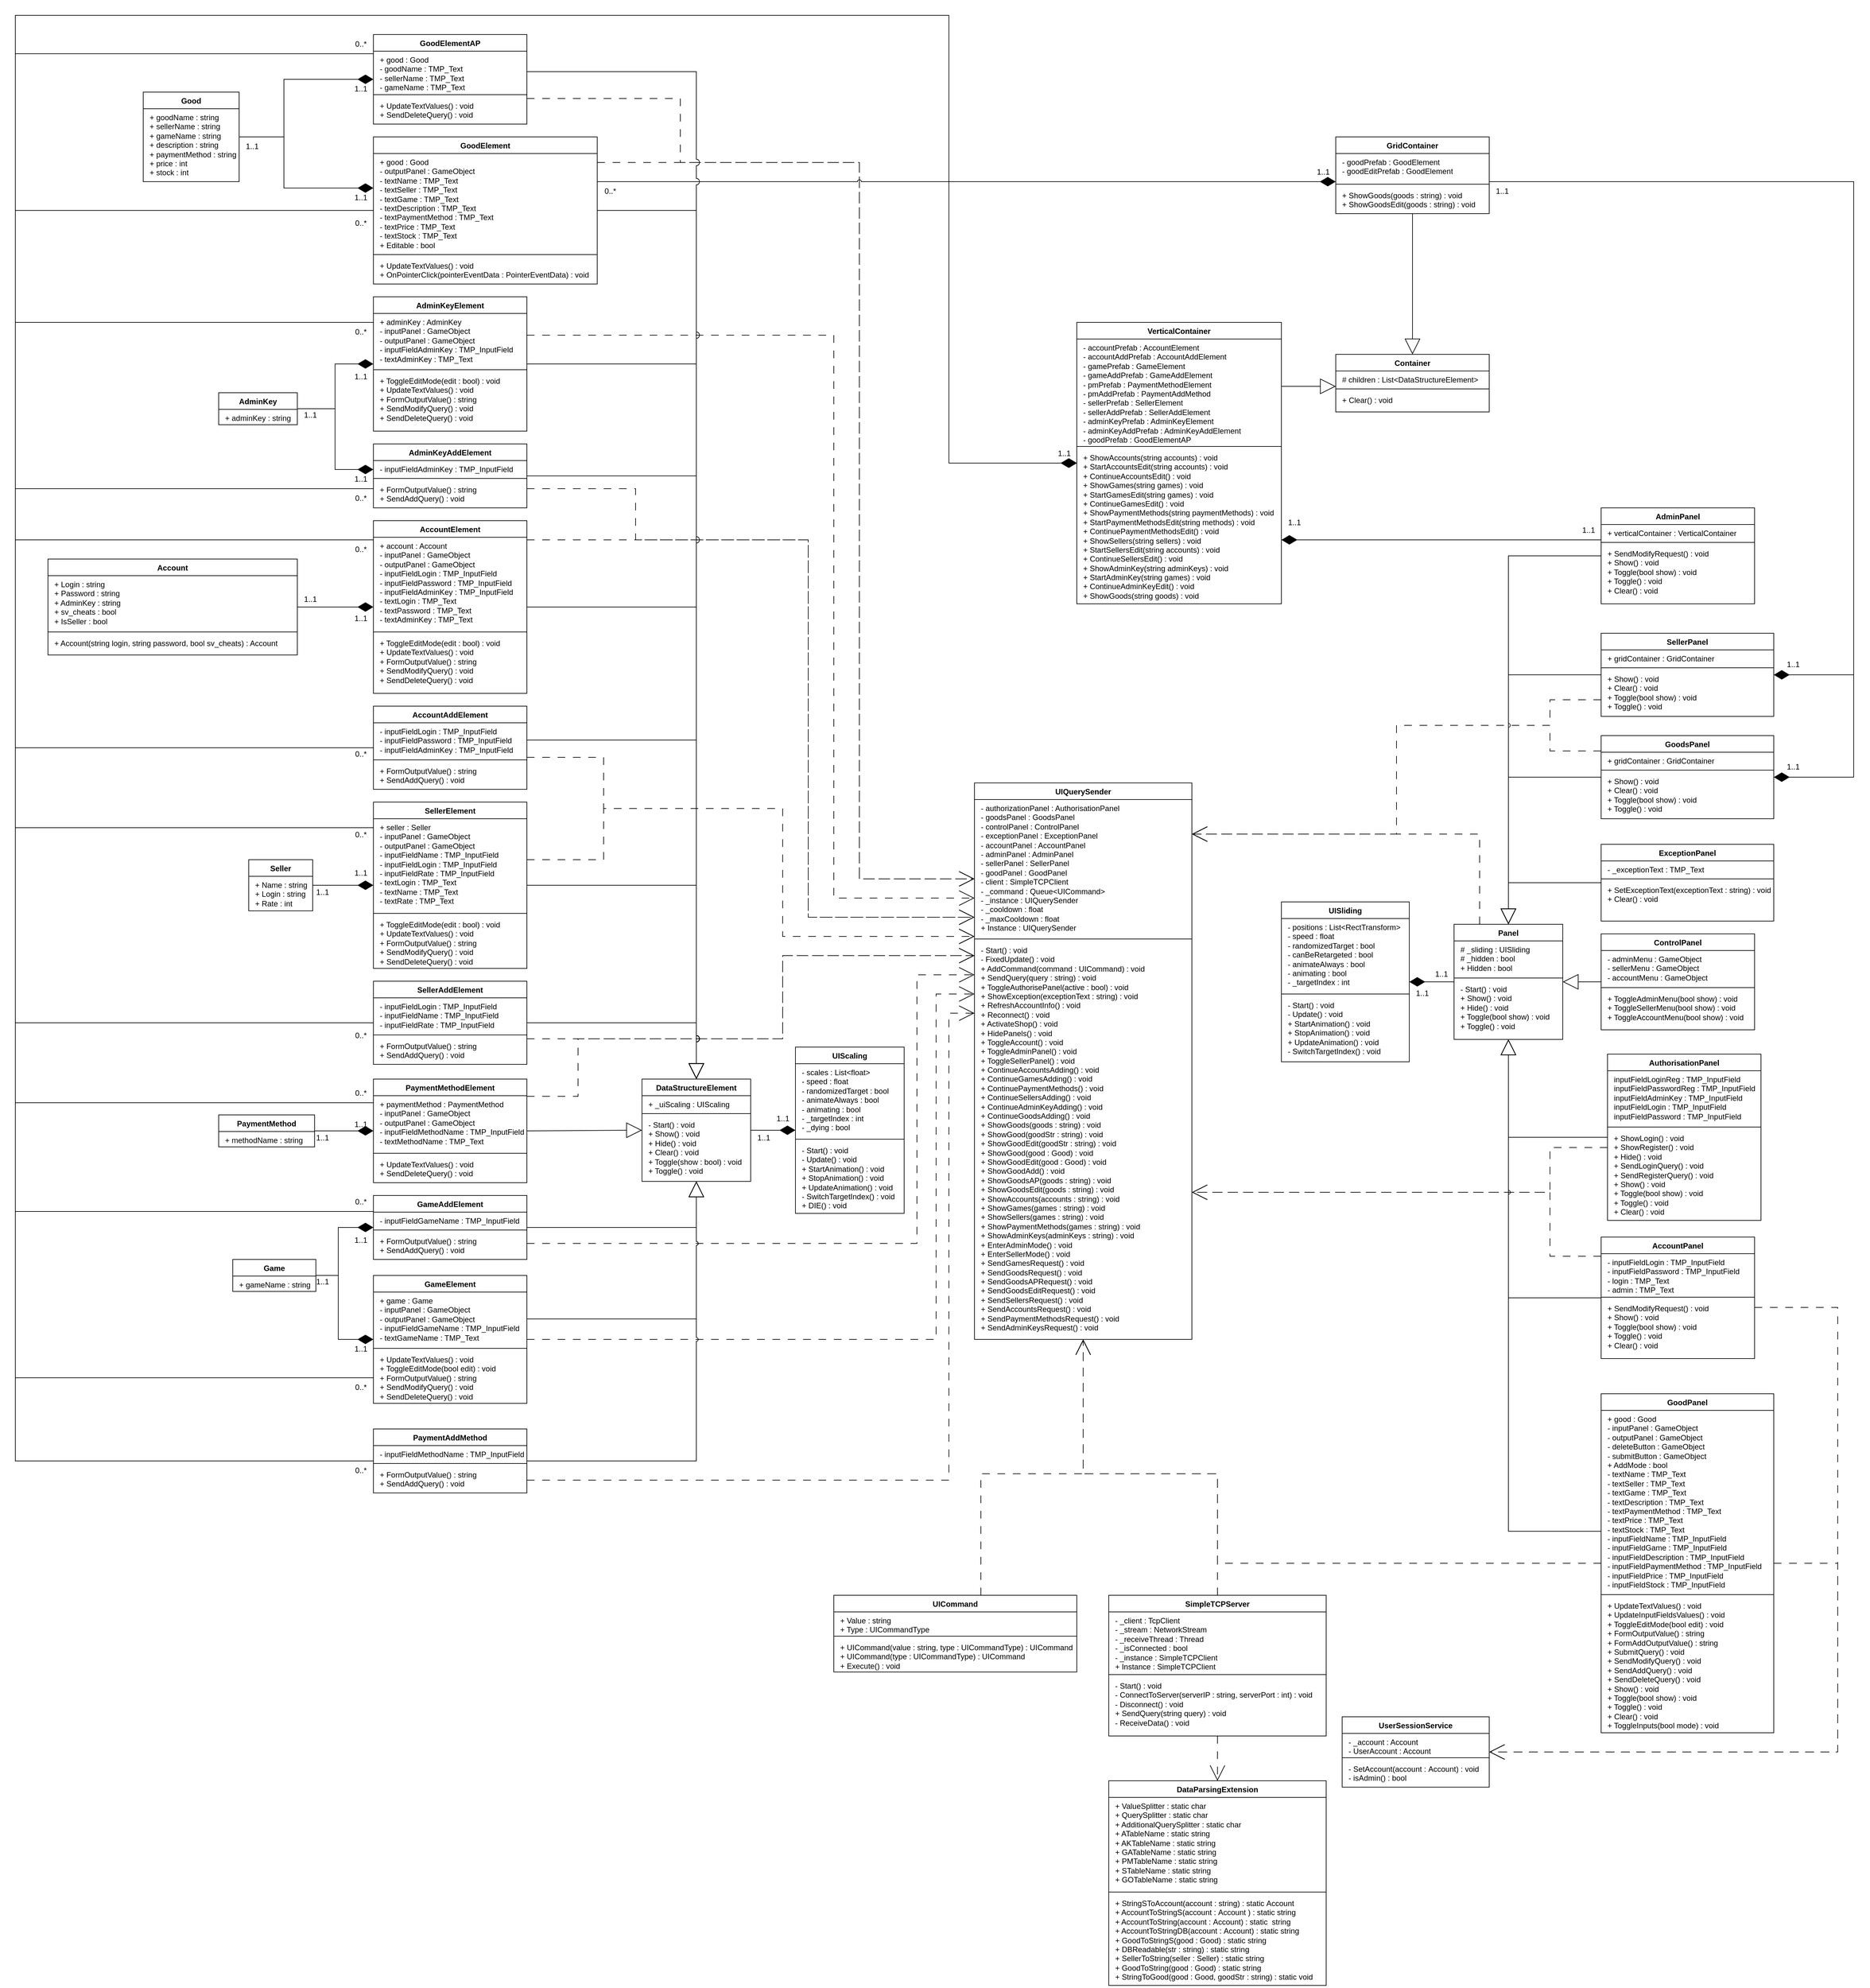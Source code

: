 <mxfile version="25.0.2">
  <diagram id="C5RBs43oDa-KdzZeNtuy" name="Page-1">
    <mxGraphModel dx="3980" dy="5051" grid="1" gridSize="10" guides="1" tooltips="1" connect="1" arrows="1" fold="1" page="1" pageScale="1" pageWidth="827" pageHeight="1169" math="0" shadow="0">
      <root>
        <mxCell id="WIyWlLk6GJQsqaUBKTNV-0" />
        <mxCell id="WIyWlLk6GJQsqaUBKTNV-1" parent="WIyWlLk6GJQsqaUBKTNV-0" />
        <mxCell id="1QPHesBKEYhvxCualvM5-233" style="edgeStyle=orthogonalEdgeStyle;rounded=0;orthogonalLoop=1;jettySize=auto;html=1;endArrow=open;endFill=0;endSize=22;dashed=1;dashPattern=12 12;" edge="1" parent="WIyWlLk6GJQsqaUBKTNV-1" source="1QPHesBKEYhvxCualvM5-1" target="1QPHesBKEYhvxCualvM5-15">
          <mxGeometry relative="1" as="geometry" />
        </mxCell>
        <mxCell id="1QPHesBKEYhvxCualvM5-277" style="edgeStyle=orthogonalEdgeStyle;rounded=0;orthogonalLoop=1;jettySize=auto;html=1;endArrow=open;endFill=0;dashed=1;dashPattern=12 12;endSize=22;" edge="1" parent="WIyWlLk6GJQsqaUBKTNV-1" source="1QPHesBKEYhvxCualvM5-1" target="1QPHesBKEYhvxCualvM5-10">
          <mxGeometry relative="1" as="geometry">
            <Array as="points">
              <mxPoint x="2680" y="1490" />
              <mxPoint x="2680" y="1490" />
            </Array>
          </mxGeometry>
        </mxCell>
        <mxCell id="1QPHesBKEYhvxCualvM5-1" value="&lt;b&gt;SimpleTCPServer&lt;/b&gt;" style="swimlane;fontStyle=1;align=center;verticalAlign=top;childLayout=stackLayout;horizontal=1;startSize=26;horizontalStack=0;resizeParent=1;resizeParentMax=0;resizeLast=0;collapsible=1;marginBottom=0;whiteSpace=wrap;html=1;" vertex="1" parent="WIyWlLk6GJQsqaUBKTNV-1">
          <mxGeometry x="2510" y="1230" width="340" height="220" as="geometry" />
        </mxCell>
        <mxCell id="1QPHesBKEYhvxCualvM5-2" value="&lt;p style=&quot;margin: 0px 0px 0px 4px;&quot;&gt;- _client : TcpClient&lt;/p&gt;&lt;p style=&quot;margin: 0px 0px 0px 4px;&quot;&gt;- _stream : NetworkStream&lt;/p&gt;&lt;p style=&quot;margin: 0px 0px 0px 4px;&quot;&gt;- _receiveThread : Thread&lt;/p&gt;&lt;p style=&quot;margin: 0px 0px 0px 4px;&quot;&gt;- _isConnected : bool&lt;/p&gt;&lt;p style=&quot;margin: 0px 0px 0px 4px;&quot;&gt;- _instance : SimpleTCPClient&lt;/p&gt;&lt;p style=&quot;margin: 0px 0px 0px 4px;&quot;&gt;+ Instance : SimpleTCPClient&lt;/p&gt;" style="text;strokeColor=none;fillColor=none;align=left;verticalAlign=top;spacingLeft=4;spacingRight=4;overflow=hidden;rotatable=0;points=[[0,0.5],[1,0.5]];portConstraint=eastwest;whiteSpace=wrap;html=1;" vertex="1" parent="1QPHesBKEYhvxCualvM5-1">
          <mxGeometry y="26" width="340" height="94" as="geometry" />
        </mxCell>
        <mxCell id="1QPHesBKEYhvxCualvM5-3" value="" style="line;strokeWidth=1;fillColor=none;align=left;verticalAlign=middle;spacingTop=-1;spacingLeft=3;spacingRight=3;rotatable=0;labelPosition=right;points=[];portConstraint=eastwest;strokeColor=inherit;" vertex="1" parent="1QPHesBKEYhvxCualvM5-1">
          <mxGeometry y="120" width="340" height="8" as="geometry" />
        </mxCell>
        <mxCell id="1QPHesBKEYhvxCualvM5-4" value="&lt;p style=&quot;margin: 0px 0px 0px 4px;&quot;&gt;- Start() : void&lt;/p&gt;&lt;p style=&quot;margin: 0px 0px 0px 4px;&quot;&gt;- ConnectToServer(serverIP :&amp;nbsp;&lt;span style=&quot;background-color: initial;&quot;&gt;string&lt;/span&gt;&lt;span style=&quot;background-color: initial;&quot;&gt;, serverPort :&amp;nbsp;&lt;/span&gt;&lt;span style=&quot;background-color: initial;&quot;&gt;int&lt;/span&gt;&lt;span style=&quot;background-color: initial;&quot;&gt;) : void&lt;/span&gt;&lt;/p&gt;&lt;p style=&quot;margin: 0px 0px 0px 4px;&quot;&gt;- Disconnect() : void&lt;/p&gt;&lt;p style=&quot;margin: 0px 0px 0px 4px;&quot;&gt;+ SendQuery(string query) : void&lt;/p&gt;&lt;p style=&quot;margin: 0px 0px 0px 4px;&quot;&gt;- ReceiveData() : void&lt;/p&gt;" style="text;strokeColor=none;fillColor=none;align=left;verticalAlign=top;spacingLeft=4;spacingRight=4;overflow=hidden;rotatable=0;points=[[0,0.5],[1,0.5]];portConstraint=eastwest;whiteSpace=wrap;html=1;" vertex="1" parent="1QPHesBKEYhvxCualvM5-1">
          <mxGeometry y="128" width="340" height="92" as="geometry" />
        </mxCell>
        <mxCell id="1QPHesBKEYhvxCualvM5-5" value="UserSessionService" style="swimlane;fontStyle=1;align=center;verticalAlign=top;childLayout=stackLayout;horizontal=1;startSize=26;horizontalStack=0;resizeParent=1;resizeParentMax=0;resizeLast=0;collapsible=1;marginBottom=0;whiteSpace=wrap;html=1;" vertex="1" parent="WIyWlLk6GJQsqaUBKTNV-1">
          <mxGeometry x="2875" y="1420" width="230" height="110" as="geometry" />
        </mxCell>
        <mxCell id="1QPHesBKEYhvxCualvM5-6" value="&lt;p style=&quot;margin: 0px 0px 0px 4px;&quot;&gt;- _account : Account&lt;/p&gt;&lt;p style=&quot;margin: 0px 0px 0px 4px;&quot;&gt;- UserAccount : Account&lt;/p&gt;" style="text;strokeColor=none;fillColor=none;align=left;verticalAlign=top;spacingLeft=4;spacingRight=4;overflow=hidden;rotatable=0;points=[[0,0.5],[1,0.5]];portConstraint=eastwest;whiteSpace=wrap;html=1;" vertex="1" parent="1QPHesBKEYhvxCualvM5-5">
          <mxGeometry y="26" width="230" height="34" as="geometry" />
        </mxCell>
        <mxCell id="1QPHesBKEYhvxCualvM5-7" value="" style="line;strokeWidth=1;fillColor=none;align=left;verticalAlign=middle;spacingTop=-1;spacingLeft=3;spacingRight=3;rotatable=0;labelPosition=right;points=[];portConstraint=eastwest;strokeColor=inherit;" vertex="1" parent="1QPHesBKEYhvxCualvM5-5">
          <mxGeometry y="60" width="230" height="8" as="geometry" />
        </mxCell>
        <mxCell id="1QPHesBKEYhvxCualvM5-8" value="&lt;p style=&quot;margin: 0px 0px 0px 4px;&quot;&gt;- SetAccount(account :&amp;nbsp;&lt;span style=&quot;background-color: initial;&quot;&gt;Account&lt;/span&gt;&lt;span style=&quot;background-color: initial;&quot;&gt;) : void&lt;/span&gt;&lt;/p&gt;&lt;p style=&quot;margin: 0px 0px 0px 4px;&quot;&gt;- isAdmin() : bool&lt;/p&gt;" style="text;strokeColor=none;fillColor=none;align=left;verticalAlign=top;spacingLeft=4;spacingRight=4;overflow=hidden;rotatable=0;points=[[0,0.5],[1,0.5]];portConstraint=eastwest;whiteSpace=wrap;html=1;" vertex="1" parent="1QPHesBKEYhvxCualvM5-5">
          <mxGeometry y="68" width="230" height="42" as="geometry" />
        </mxCell>
        <mxCell id="1QPHesBKEYhvxCualvM5-10" value="&lt;b&gt;DataParsingExtension&lt;/b&gt;" style="swimlane;fontStyle=1;align=center;verticalAlign=top;childLayout=stackLayout;horizontal=1;startSize=26;horizontalStack=0;resizeParent=1;resizeParentMax=0;resizeLast=0;collapsible=1;marginBottom=0;whiteSpace=wrap;html=1;" vertex="1" parent="WIyWlLk6GJQsqaUBKTNV-1">
          <mxGeometry x="2510" y="1520" width="340" height="320" as="geometry" />
        </mxCell>
        <mxCell id="1QPHesBKEYhvxCualvM5-11" value="&lt;p style=&quot;margin: 0px 0px 0px 4px;&quot;&gt;+ ValueSplitter :&amp;nbsp;&lt;span style=&quot;background-color: initial;&quot;&gt;static&lt;/span&gt;&lt;span style=&quot;background-color: initial;&quot;&gt;&amp;nbsp;&lt;/span&gt;&lt;span style=&quot;background-color: initial;&quot;&gt;char&lt;/span&gt;&lt;/p&gt;&lt;p style=&quot;margin: 0px 0px 0px 4px;&quot;&gt;+ QuerySplitter :&amp;nbsp;&lt;span style=&quot;background-color: initial;&quot;&gt;static&lt;/span&gt;&lt;span style=&quot;background-color: initial;&quot;&gt;&amp;nbsp;&lt;/span&gt;&lt;span style=&quot;background-color: initial;&quot;&gt;char&lt;/span&gt;&lt;/p&gt;&lt;p style=&quot;margin: 0px 0px 0px 4px;&quot;&gt;+ AdditionalQuerySplitter :&amp;nbsp;&lt;span style=&quot;background-color: initial;&quot;&gt;static&lt;/span&gt;&lt;span style=&quot;background-color: initial;&quot;&gt;&amp;nbsp;&lt;/span&gt;&lt;span style=&quot;background-color: initial;&quot;&gt;char&lt;/span&gt;&lt;/p&gt;&lt;p style=&quot;margin: 0px 0px 0px 4px;&quot;&gt;+ ATableName :&amp;nbsp;&lt;span style=&quot;background-color: initial;&quot;&gt;static&lt;/span&gt;&lt;span style=&quot;background-color: initial;&quot;&gt;&amp;nbsp;&lt;/span&gt;&lt;span style=&quot;background-color: initial;&quot;&gt;string&lt;/span&gt;&lt;/p&gt;&lt;p style=&quot;margin: 0px 0px 0px 4px;&quot;&gt;+ AKTableName :&amp;nbsp;&lt;span style=&quot;background-color: initial;&quot;&gt;static&lt;/span&gt;&lt;span style=&quot;background-color: initial;&quot;&gt;&amp;nbsp;string&lt;/span&gt;&lt;/p&gt;&lt;p style=&quot;margin: 0px 0px 0px 4px;&quot;&gt;+ GATableName :&amp;nbsp;&lt;span style=&quot;background-color: initial;&quot;&gt;static&lt;/span&gt;&lt;span style=&quot;background-color: initial;&quot;&gt;&amp;nbsp;&lt;/span&gt;&lt;span style=&quot;background-color: initial;&quot;&gt;string&lt;/span&gt;&lt;/p&gt;&lt;p style=&quot;margin: 0px 0px 0px 4px;&quot;&gt;+ PMTableName :&amp;nbsp;&lt;span style=&quot;background-color: initial;&quot;&gt;static&lt;/span&gt;&lt;span style=&quot;background-color: initial;&quot;&gt;&amp;nbsp;&lt;/span&gt;&lt;span style=&quot;background-color: initial;&quot;&gt;string&lt;/span&gt;&lt;/p&gt;&lt;p style=&quot;margin: 0px 0px 0px 4px;&quot;&gt;+ STableName : static&amp;nbsp;string&lt;/p&gt;&lt;p style=&quot;margin: 0px 0px 0px 4px;&quot;&gt;+ GOTableName :&amp;nbsp;&lt;span style=&quot;background-color: initial;&quot;&gt;static&lt;/span&gt;&lt;span style=&quot;background-color: initial;&quot;&gt;&amp;nbsp;&lt;/span&gt;&lt;span style=&quot;background-color: initial;&quot;&gt;string&lt;/span&gt;&lt;/p&gt;" style="text;strokeColor=none;fillColor=none;align=left;verticalAlign=top;spacingLeft=4;spacingRight=4;overflow=hidden;rotatable=0;points=[[0,0.5],[1,0.5]];portConstraint=eastwest;whiteSpace=wrap;html=1;" vertex="1" parent="1QPHesBKEYhvxCualvM5-10">
          <mxGeometry y="26" width="340" height="144" as="geometry" />
        </mxCell>
        <mxCell id="1QPHesBKEYhvxCualvM5-12" value="" style="line;strokeWidth=1;fillColor=none;align=left;verticalAlign=middle;spacingTop=-1;spacingLeft=3;spacingRight=3;rotatable=0;labelPosition=right;points=[];portConstraint=eastwest;strokeColor=inherit;" vertex="1" parent="1QPHesBKEYhvxCualvM5-10">
          <mxGeometry y="170" width="340" height="8" as="geometry" />
        </mxCell>
        <mxCell id="1QPHesBKEYhvxCualvM5-13" value="&lt;p style=&quot;margin: 0px 0px 0px 4px;&quot;&gt;+ StringSToAccount(account :&amp;nbsp;&lt;span style=&quot;background-color: initial;&quot;&gt;string&lt;/span&gt;&lt;span style=&quot;background-color: initial;&quot;&gt;) :&amp;nbsp;&lt;/span&gt;&lt;span style=&quot;background-color: initial;&quot;&gt;static&lt;/span&gt;&lt;span style=&quot;background-color: initial;&quot;&gt;&amp;nbsp;&lt;/span&gt;&lt;span style=&quot;background-color: initial;&quot;&gt;Account&lt;/span&gt;&lt;/p&gt;&lt;p style=&quot;margin: 0px 0px 0px 4px;&quot;&gt;+ AccountToStringS(account :&amp;nbsp;&lt;span style=&quot;background-color: initial;&quot;&gt;Account&lt;/span&gt;&lt;span style=&quot;background-color: initial;&quot;&gt;&amp;nbsp;&lt;/span&gt;&lt;span style=&quot;background-color: initial;&quot;&gt;) :&amp;nbsp;&lt;/span&gt;&lt;span style=&quot;background-color: initial;&quot;&gt;static&lt;/span&gt;&lt;span style=&quot;background-color: initial;&quot;&gt;&amp;nbsp;&lt;/span&gt;&lt;span style=&quot;background-color: initial;&quot;&gt;string&lt;/span&gt;&lt;/p&gt;&lt;p style=&quot;margin: 0px 0px 0px 4px;&quot;&gt;+ AccountToString(account :&amp;nbsp;&lt;span style=&quot;background-color: initial;&quot;&gt;Account&lt;/span&gt;&lt;span style=&quot;background-color: initial;&quot;&gt;) :&amp;nbsp;&lt;/span&gt;&lt;span style=&quot;background-color: initial;&quot;&gt;static&lt;/span&gt;&lt;span style=&quot;background-color: initial;&quot;&gt;&amp;nbsp;&lt;/span&gt;&lt;span style=&quot;background-color: initial;&quot;&gt;&amp;nbsp;string&lt;/span&gt;&lt;/p&gt;&lt;p style=&quot;margin: 0px 0px 0px 4px;&quot;&gt;+ AccountToStringDB(account :&amp;nbsp;&lt;span style=&quot;background-color: initial;&quot;&gt;Account&lt;/span&gt;&lt;span style=&quot;background-color: initial;&quot;&gt;) :&amp;nbsp;&lt;/span&gt;&lt;span style=&quot;background-color: initial;&quot;&gt;static&lt;/span&gt;&lt;span style=&quot;background-color: initial;&quot;&gt;&amp;nbsp;&lt;/span&gt;&lt;span style=&quot;background-color: initial;&quot;&gt;string&lt;/span&gt;&lt;/p&gt;&lt;p style=&quot;margin: 0px 0px 0px 4px;&quot;&gt;+ GoodToStringS(good : Good) :&amp;nbsp;&lt;span style=&quot;background-color: initial;&quot;&gt;static&lt;/span&gt;&lt;span style=&quot;background-color: initial;&quot;&gt;&amp;nbsp;&lt;/span&gt;&lt;span style=&quot;background-color: initial;&quot;&gt;string&lt;/span&gt;&lt;/p&gt;&lt;p style=&quot;margin: 0px 0px 0px 4px;&quot;&gt;+ DBReadable(str :&amp;nbsp;&lt;span style=&quot;background-color: initial;&quot;&gt;string&lt;/span&gt;&lt;span style=&quot;background-color: initial;&quot;&gt;) :&amp;nbsp;&lt;/span&gt;&lt;span style=&quot;background-color: initial;&quot;&gt;static&lt;/span&gt;&lt;span style=&quot;background-color: initial;&quot;&gt;&amp;nbsp;&lt;/span&gt;&lt;span style=&quot;background-color: initial;&quot;&gt;string&lt;/span&gt;&lt;/p&gt;&lt;p style=&quot;margin: 0px 0px 0px 4px;&quot;&gt;+ SellerToString(seller :&amp;nbsp;&lt;span style=&quot;background-color: initial;&quot;&gt;Seller&lt;/span&gt;&lt;span style=&quot;background-color: initial;&quot;&gt;) :&amp;nbsp;&lt;/span&gt;&lt;span style=&quot;background-color: initial;&quot;&gt;static&lt;/span&gt;&lt;span style=&quot;background-color: initial;&quot;&gt;&amp;nbsp;&lt;/span&gt;&lt;span style=&quot;background-color: initial;&quot;&gt;string&lt;/span&gt;&lt;/p&gt;&lt;p style=&quot;margin: 0px 0px 0px 4px;&quot;&gt;+ GoodToString(good :&amp;nbsp;&lt;span style=&quot;background-color: initial;&quot;&gt;Good&lt;/span&gt;&lt;span style=&quot;background-color: initial;&quot;&gt;) :&amp;nbsp;&lt;/span&gt;&lt;span style=&quot;background-color: initial;&quot;&gt;static&lt;/span&gt;&lt;span style=&quot;background-color: initial;&quot;&gt;&amp;nbsp;&lt;/span&gt;&lt;span style=&quot;background-color: initial;&quot;&gt;string&lt;/span&gt;&lt;/p&gt;&lt;p style=&quot;margin: 0px 0px 0px 4px;&quot;&gt;+ StringToGood(good :&amp;nbsp;&lt;span style=&quot;background-color: initial;&quot;&gt;Good&lt;/span&gt;&lt;span style=&quot;background-color: initial;&quot;&gt;, goodStr :&amp;nbsp;&lt;/span&gt;&lt;span style=&quot;background-color: initial;&quot;&gt;string&lt;/span&gt;&lt;span style=&quot;background-color: initial;&quot;&gt;) :&amp;nbsp;&lt;/span&gt;&lt;span style=&quot;background-color: initial;&quot;&gt;static&lt;/span&gt;&lt;span style=&quot;background-color: initial;&quot;&gt;&amp;nbsp;&lt;/span&gt;&lt;span style=&quot;background-color: initial;&quot;&gt;void&lt;/span&gt;&lt;/p&gt;" style="text;strokeColor=none;fillColor=none;align=left;verticalAlign=top;spacingLeft=4;spacingRight=4;overflow=hidden;rotatable=0;points=[[0,0.5],[1,0.5]];portConstraint=eastwest;whiteSpace=wrap;html=1;" vertex="1" parent="1QPHesBKEYhvxCualvM5-10">
          <mxGeometry y="178" width="340" height="142" as="geometry" />
        </mxCell>
        <mxCell id="1QPHesBKEYhvxCualvM5-15" value="&lt;b&gt;UIQuerySender&lt;/b&gt;" style="swimlane;fontStyle=1;align=center;verticalAlign=top;childLayout=stackLayout;horizontal=1;startSize=26;horizontalStack=0;resizeParent=1;resizeParentMax=0;resizeLast=0;collapsible=1;marginBottom=0;whiteSpace=wrap;html=1;" vertex="1" parent="WIyWlLk6GJQsqaUBKTNV-1">
          <mxGeometry x="2300" y="-40" width="340" height="870" as="geometry" />
        </mxCell>
        <mxCell id="1QPHesBKEYhvxCualvM5-16" value="&lt;p style=&quot;margin: 0px 0px 0px 4px;&quot;&gt;- authorizationPanel : AuthorisationPanel&lt;/p&gt;&lt;p style=&quot;margin: 0px 0px 0px 4px;&quot;&gt;- goodsPanel : GoodsPanel&lt;/p&gt;&lt;p style=&quot;margin: 0px 0px 0px 4px;&quot;&gt;- controlPanel : ControlPanel&lt;/p&gt;&lt;p style=&quot;margin: 0px 0px 0px 4px;&quot;&gt;- exceptionPanel : ExceptionPanel&lt;/p&gt;&lt;p style=&quot;margin: 0px 0px 0px 4px;&quot;&gt;- accountPanel : AccountPanel&lt;/p&gt;&lt;p style=&quot;margin: 0px 0px 0px 4px;&quot;&gt;- adminPanel : AdminPanel&lt;/p&gt;&lt;p style=&quot;margin: 0px 0px 0px 4px;&quot;&gt;- sellerPanel : SellerPanel&lt;/p&gt;&lt;p style=&quot;margin: 0px 0px 0px 4px;&quot;&gt;- goodPanel : GoodPanel&lt;/p&gt;&lt;p style=&quot;margin: 0px 0px 0px 4px;&quot;&gt;- client : SimpleTCPClient&lt;/p&gt;&lt;p style=&quot;margin: 0px 0px 0px 4px;&quot;&gt;- _command : Queue&amp;lt;UICommand&amp;gt;&lt;/p&gt;&lt;p style=&quot;margin: 0px 0px 0px 4px;&quot;&gt;- _instance : UIQuerySender&lt;/p&gt;&lt;p style=&quot;margin: 0px 0px 0px 4px;&quot;&gt;- _cooldown : float&lt;/p&gt;&lt;p style=&quot;margin: 0px 0px 0px 4px;&quot;&gt;- _maxCooldown : float&lt;/p&gt;&lt;p style=&quot;margin: 0px 0px 0px 4px;&quot;&gt;+ Instance : UIQuerySender&lt;/p&gt;" style="text;strokeColor=none;fillColor=none;align=left;verticalAlign=top;spacingLeft=4;spacingRight=4;overflow=hidden;rotatable=0;points=[[0,0.5],[1,0.5]];portConstraint=eastwest;whiteSpace=wrap;html=1;" vertex="1" parent="1QPHesBKEYhvxCualvM5-15">
          <mxGeometry y="26" width="340" height="214" as="geometry" />
        </mxCell>
        <mxCell id="1QPHesBKEYhvxCualvM5-17" value="" style="line;strokeWidth=1;fillColor=none;align=left;verticalAlign=middle;spacingTop=-1;spacingLeft=3;spacingRight=3;rotatable=0;labelPosition=right;points=[];portConstraint=eastwest;strokeColor=inherit;" vertex="1" parent="1QPHesBKEYhvxCualvM5-15">
          <mxGeometry y="240" width="340" height="8" as="geometry" />
        </mxCell>
        <mxCell id="1QPHesBKEYhvxCualvM5-18" value="&lt;p style=&quot;margin: 0px 0px 0px 4px;&quot;&gt;- Start() : void&lt;/p&gt;&lt;p style=&quot;margin: 0px 0px 0px 4px;&quot;&gt;- FixedUpdate() : void&lt;/p&gt;&lt;p style=&quot;margin: 0px 0px 0px 4px;&quot;&gt;+ AddCommand(command :&amp;nbsp;&lt;span style=&quot;background-color: initial;&quot;&gt;UICommand&lt;/span&gt;&lt;span style=&quot;background-color: initial;&quot;&gt;) : void&lt;/span&gt;&lt;/p&gt;&lt;p style=&quot;margin: 0px 0px 0px 4px;&quot;&gt;+ SendQuery(query :&amp;nbsp;&lt;span style=&quot;background-color: initial;&quot;&gt;string&lt;/span&gt;&lt;span style=&quot;background-color: initial;&quot;&gt;) : void&lt;/span&gt;&lt;/p&gt;&lt;p style=&quot;margin: 0px 0px 0px 4px;&quot;&gt;+ ToggleAuthorisePanel(active :&amp;nbsp;&lt;span style=&quot;background-color: initial;&quot;&gt;bool&lt;/span&gt;&lt;span style=&quot;background-color: initial;&quot;&gt;) : void&lt;/span&gt;&lt;/p&gt;&lt;p style=&quot;margin: 0px 0px 0px 4px;&quot;&gt;+ ShowException(exceptionText&amp;nbsp;&lt;span style=&quot;background-color: initial;&quot;&gt;:&amp;nbsp;&lt;/span&gt;&lt;span style=&quot;background-color: initial;&quot;&gt;string&lt;/span&gt;&lt;span style=&quot;background-color: initial;&quot;&gt;) : void&lt;/span&gt;&lt;/p&gt;&lt;p style=&quot;margin: 0px 0px 0px 4px;&quot;&gt;+ RefreshAccountInfo() : void&lt;/p&gt;&lt;p style=&quot;margin: 0px 0px 0px 4px;&quot;&gt;+ Reconnect() : void&lt;/p&gt;&lt;p style=&quot;margin: 0px 0px 0px 4px;&quot;&gt;+ ActivateShop() : void&lt;/p&gt;&lt;p style=&quot;margin: 0px 0px 0px 4px;&quot;&gt;+ HidePanels() : void&lt;/p&gt;&lt;p style=&quot;margin: 0px 0px 0px 4px;&quot;&gt;+ ToggleAccount() : void&lt;/p&gt;&lt;p style=&quot;margin: 0px 0px 0px 4px;&quot;&gt;+ ToggleAdminPanel() : void&lt;/p&gt;&lt;p style=&quot;margin: 0px 0px 0px 4px;&quot;&gt;+ ToggleSellerPanel() : void&lt;/p&gt;&lt;p style=&quot;margin: 0px 0px 0px 4px;&quot;&gt;+ ContinueAccountsAdding() : void&lt;/p&gt;&lt;p style=&quot;margin: 0px 0px 0px 4px;&quot;&gt;+ ContinueGamesAdding() : void&lt;/p&gt;&lt;p style=&quot;margin: 0px 0px 0px 4px;&quot;&gt;+ ContinuePaymentMethods() : void&lt;/p&gt;&lt;p style=&quot;margin: 0px 0px 0px 4px;&quot;&gt;+ ContinueSellersAdding() : void&lt;/p&gt;&lt;p style=&quot;margin: 0px 0px 0px 4px;&quot;&gt;+ ContinueAdminKeyAdding() : void&lt;/p&gt;&lt;p style=&quot;margin: 0px 0px 0px 4px;&quot;&gt;+ ContinueGoodsAdding() : void&lt;/p&gt;&lt;p style=&quot;margin: 0px 0px 0px 4px;&quot;&gt;+ ShowGoods(goods&amp;nbsp;&lt;span style=&quot;background-color: initial;&quot;&gt;:&amp;nbsp;&lt;/span&gt;&lt;span style=&quot;background-color: initial;&quot;&gt;string&lt;/span&gt;&lt;span style=&quot;background-color: initial;&quot;&gt;) : void&lt;/span&gt;&lt;/p&gt;&lt;p style=&quot;margin: 0px 0px 0px 4px;&quot;&gt;+ ShowGood(goodStr&amp;nbsp;&lt;span style=&quot;background-color: initial;&quot;&gt;:&amp;nbsp;&lt;/span&gt;&lt;span style=&quot;background-color: initial;&quot;&gt;string&lt;/span&gt;&lt;span style=&quot;background-color: initial;&quot;&gt;) : void&lt;/span&gt;&lt;/p&gt;&lt;p style=&quot;margin: 0px 0px 0px 4px;&quot;&gt;+ ShowGoodEdit(goodStr&amp;nbsp;&lt;span style=&quot;background-color: initial;&quot;&gt;:&amp;nbsp;&lt;/span&gt;&lt;span style=&quot;background-color: initial;&quot;&gt;string&lt;/span&gt;&lt;span style=&quot;background-color: initial;&quot;&gt;) : void&lt;/span&gt;&lt;/p&gt;&lt;p style=&quot;margin: 0px 0px 0px 4px;&quot;&gt;+ ShowGood(good :&amp;nbsp;&lt;span style=&quot;background-color: initial;&quot;&gt;Good&lt;/span&gt;&lt;span style=&quot;background-color: initial;&quot;&gt;) : void&lt;/span&gt;&lt;/p&gt;&lt;p style=&quot;margin: 0px 0px 0px 4px;&quot;&gt;+ ShowGoodEdit(good :&amp;nbsp;&lt;span style=&quot;background-color: initial;&quot;&gt;Good&lt;/span&gt;&lt;span style=&quot;background-color: initial;&quot;&gt;) : void&lt;/span&gt;&lt;/p&gt;&lt;p style=&quot;margin: 0px 0px 0px 4px;&quot;&gt;+ ShowGoodAdd() : void&lt;/p&gt;&lt;p style=&quot;margin: 0px 0px 0px 4px;&quot;&gt;+ ShowGoodsAP(goods&amp;nbsp;&lt;span style=&quot;background-color: initial;&quot;&gt;:&amp;nbsp;&lt;/span&gt;&lt;span style=&quot;background-color: initial;&quot;&gt;string&lt;/span&gt;&lt;span style=&quot;background-color: initial;&quot;&gt;) : void&lt;/span&gt;&lt;/p&gt;&lt;p style=&quot;margin: 0px 0px 0px 4px;&quot;&gt;+ ShowGoodsEdit(goods&amp;nbsp;&lt;span style=&quot;background-color: initial;&quot;&gt;:&amp;nbsp;&lt;/span&gt;&lt;span style=&quot;background-color: initial;&quot;&gt;string&lt;/span&gt;&lt;span style=&quot;background-color: initial;&quot;&gt;) : void&lt;/span&gt;&lt;/p&gt;&lt;p style=&quot;margin: 0px 0px 0px 4px;&quot;&gt;+ ShowAccounts(accounts&amp;nbsp;&lt;span style=&quot;background-color: initial;&quot;&gt;:&amp;nbsp;&lt;/span&gt;&lt;span style=&quot;background-color: initial;&quot;&gt;string&lt;/span&gt;&lt;span style=&quot;background-color: initial;&quot;&gt;) : void&lt;/span&gt;&lt;/p&gt;&lt;p style=&quot;margin: 0px 0px 0px 4px;&quot;&gt;+ ShowGames(games&amp;nbsp;&lt;span style=&quot;background-color: initial;&quot;&gt;:&amp;nbsp;&lt;/span&gt;&lt;span style=&quot;background-color: initial;&quot;&gt;string&lt;/span&gt;&lt;span style=&quot;background-color: initial;&quot;&gt;) : void&lt;/span&gt;&lt;/p&gt;&lt;p style=&quot;margin: 0px 0px 0px 4px;&quot;&gt;+ ShowSellers(games&amp;nbsp;&lt;span style=&quot;background-color: initial;&quot;&gt;:&amp;nbsp;&lt;/span&gt;&lt;span style=&quot;background-color: initial;&quot;&gt;string&lt;/span&gt;&lt;span style=&quot;background-color: initial;&quot;&gt;) : void&lt;/span&gt;&lt;/p&gt;&lt;p style=&quot;margin: 0px 0px 0px 4px;&quot;&gt;+ ShowPaymentMethods(games&amp;nbsp;&lt;span style=&quot;background-color: initial;&quot;&gt;:&amp;nbsp;&lt;/span&gt;&lt;span style=&quot;background-color: initial;&quot;&gt;string&lt;/span&gt;&lt;span style=&quot;background-color: initial;&quot;&gt;) : void&lt;/span&gt;&lt;/p&gt;&lt;p style=&quot;margin: 0px 0px 0px 4px;&quot;&gt;+ ShowAdminKeys(adminKeys&amp;nbsp;&lt;span style=&quot;background-color: initial;&quot;&gt;:&amp;nbsp;&lt;/span&gt;&lt;span style=&quot;background-color: initial;&quot;&gt;string&lt;/span&gt;&lt;span style=&quot;background-color: initial;&quot;&gt;) : void&lt;/span&gt;&lt;/p&gt;&lt;p style=&quot;margin: 0px 0px 0px 4px;&quot;&gt;+ EnterAdminMode() : void&lt;/p&gt;&lt;p style=&quot;margin: 0px 0px 0px 4px;&quot;&gt;+ EnterSellerMode() : void&lt;/p&gt;&lt;p style=&quot;margin: 0px 0px 0px 4px;&quot;&gt;+ SendGamesRequest() : void&lt;/p&gt;&lt;p style=&quot;margin: 0px 0px 0px 4px;&quot;&gt;+ SendGoodsRequest() : void&lt;/p&gt;&lt;p style=&quot;margin: 0px 0px 0px 4px;&quot;&gt;+ SendGoodsAPRequest() : void&lt;/p&gt;&lt;p style=&quot;margin: 0px 0px 0px 4px;&quot;&gt;+ SendGoodsEditRequest() : void&lt;/p&gt;&lt;p style=&quot;margin: 0px 0px 0px 4px;&quot;&gt;+ SendSellersRequest() : void&lt;/p&gt;&lt;p style=&quot;margin: 0px 0px 0px 4px;&quot;&gt;+ SendAccountsRequest() : void&lt;/p&gt;&lt;p style=&quot;margin: 0px 0px 0px 4px;&quot;&gt;+ SendPaymentMethodsRequest() : void&lt;/p&gt;&lt;p style=&quot;margin: 0px 0px 0px 4px;&quot;&gt;+ SendAdminKeysRequest() : void&lt;/p&gt;" style="text;strokeColor=none;fillColor=none;align=left;verticalAlign=top;spacingLeft=4;spacingRight=4;overflow=hidden;rotatable=0;points=[[0,0.5],[1,0.5]];portConstraint=eastwest;whiteSpace=wrap;html=1;" vertex="1" parent="1QPHesBKEYhvxCualvM5-15">
          <mxGeometry y="248" width="340" height="622" as="geometry" />
        </mxCell>
        <mxCell id="1QPHesBKEYhvxCualvM5-249" style="edgeStyle=orthogonalEdgeStyle;rounded=0;orthogonalLoop=1;jettySize=auto;html=1;endArrow=open;endFill=0;endSize=22;dashed=1;dashPattern=12 12;" edge="1" parent="WIyWlLk6GJQsqaUBKTNV-1" source="1QPHesBKEYhvxCualvM5-19" target="1QPHesBKEYhvxCualvM5-15">
          <mxGeometry relative="1" as="geometry">
            <Array as="points">
              <mxPoint x="2310" y="1040" />
              <mxPoint x="2470" y="1040" />
            </Array>
          </mxGeometry>
        </mxCell>
        <mxCell id="1QPHesBKEYhvxCualvM5-19" value="&lt;b&gt;UICommand&lt;/b&gt;" style="swimlane;fontStyle=1;align=center;verticalAlign=top;childLayout=stackLayout;horizontal=1;startSize=26;horizontalStack=0;resizeParent=1;resizeParentMax=0;resizeLast=0;collapsible=1;marginBottom=0;whiteSpace=wrap;html=1;" vertex="1" parent="WIyWlLk6GJQsqaUBKTNV-1">
          <mxGeometry x="2080" y="1230" width="380" height="120" as="geometry" />
        </mxCell>
        <mxCell id="1QPHesBKEYhvxCualvM5-20" value="&lt;p style=&quot;margin: 0px 0px 0px 4px;&quot;&gt;+ Value : string&lt;/p&gt;&lt;p style=&quot;margin: 0px 0px 0px 4px;&quot;&gt;+ Type : UICommandType&lt;/p&gt;" style="text;strokeColor=none;fillColor=none;align=left;verticalAlign=top;spacingLeft=4;spacingRight=4;overflow=hidden;rotatable=0;points=[[0,0.5],[1,0.5]];portConstraint=eastwest;whiteSpace=wrap;html=1;" vertex="1" parent="1QPHesBKEYhvxCualvM5-19">
          <mxGeometry y="26" width="380" height="34" as="geometry" />
        </mxCell>
        <mxCell id="1QPHesBKEYhvxCualvM5-21" value="" style="line;strokeWidth=1;fillColor=none;align=left;verticalAlign=middle;spacingTop=-1;spacingLeft=3;spacingRight=3;rotatable=0;labelPosition=right;points=[];portConstraint=eastwest;strokeColor=inherit;" vertex="1" parent="1QPHesBKEYhvxCualvM5-19">
          <mxGeometry y="60" width="380" height="8" as="geometry" />
        </mxCell>
        <mxCell id="1QPHesBKEYhvxCualvM5-22" value="&lt;p style=&quot;margin: 0px 0px 0px 4px;&quot;&gt;+ UICommand(value :&amp;nbsp;&lt;span style=&quot;background-color: initial;&quot;&gt;string&lt;/span&gt;&lt;span style=&quot;background-color: initial;&quot;&gt;, type :&amp;nbsp;&lt;/span&gt;&lt;span style=&quot;background-color: initial;&quot;&gt;UICommandType&lt;/span&gt;&lt;span style=&quot;background-color: initial;&quot;&gt;) : UICommand&lt;/span&gt;&lt;/p&gt;&lt;p style=&quot;margin: 0px 0px 0px 4px;&quot;&gt;+ UICommand(type :&amp;nbsp;&lt;span style=&quot;background-color: initial;&quot;&gt;UICommandType&lt;/span&gt;&lt;span style=&quot;background-color: initial;&quot;&gt;) : UICommand&lt;/span&gt;&lt;/p&gt;&lt;p style=&quot;margin: 0px 0px 0px 4px;&quot;&gt;+ Execute() : void&lt;/p&gt;" style="text;strokeColor=none;fillColor=none;align=left;verticalAlign=top;spacingLeft=4;spacingRight=4;overflow=hidden;rotatable=0;points=[[0,0.5],[1,0.5]];portConstraint=eastwest;whiteSpace=wrap;html=1;" vertex="1" parent="1QPHesBKEYhvxCualvM5-19">
          <mxGeometry y="68" width="380" height="52" as="geometry" />
        </mxCell>
        <mxCell id="1QPHesBKEYhvxCualvM5-196" style="edgeStyle=orthogonalEdgeStyle;rounded=0;orthogonalLoop=1;jettySize=auto;html=1;endArrow=diamondThin;endFill=1;endSize=22;" edge="1" parent="WIyWlLk6GJQsqaUBKTNV-1" source="1QPHesBKEYhvxCualvM5-24" target="1QPHesBKEYhvxCualvM5-114">
          <mxGeometry relative="1" as="geometry" />
        </mxCell>
        <mxCell id="1QPHesBKEYhvxCualvM5-24" value="&lt;b&gt;DataStructureElement&lt;/b&gt;" style="swimlane;fontStyle=1;align=center;verticalAlign=top;childLayout=stackLayout;horizontal=1;startSize=26;horizontalStack=0;resizeParent=1;resizeParentMax=0;resizeLast=0;collapsible=1;marginBottom=0;whiteSpace=wrap;html=1;" vertex="1" parent="WIyWlLk6GJQsqaUBKTNV-1">
          <mxGeometry x="1780" y="423" width="170" height="160" as="geometry" />
        </mxCell>
        <mxCell id="1QPHesBKEYhvxCualvM5-25" value="&lt;p style=&quot;margin: 0px 0px 0px 4px;&quot;&gt;+ _uiScaling : UIScaling&lt;br&gt;&lt;/p&gt;" style="text;strokeColor=none;fillColor=none;align=left;verticalAlign=top;spacingLeft=4;spacingRight=4;overflow=hidden;rotatable=0;points=[[0,0.5],[1,0.5]];portConstraint=eastwest;whiteSpace=wrap;html=1;" vertex="1" parent="1QPHesBKEYhvxCualvM5-24">
          <mxGeometry y="26" width="170" height="24" as="geometry" />
        </mxCell>
        <mxCell id="1QPHesBKEYhvxCualvM5-26" value="" style="line;strokeWidth=1;fillColor=none;align=left;verticalAlign=middle;spacingTop=-1;spacingLeft=3;spacingRight=3;rotatable=0;labelPosition=right;points=[];portConstraint=eastwest;strokeColor=inherit;" vertex="1" parent="1QPHesBKEYhvxCualvM5-24">
          <mxGeometry y="50" width="170" height="8" as="geometry" />
        </mxCell>
        <mxCell id="1QPHesBKEYhvxCualvM5-27" value="&lt;p style=&quot;margin: 0px 0px 0px 4px;&quot;&gt;- Start() : void&lt;/p&gt;&lt;p style=&quot;margin: 0px 0px 0px 4px;&quot;&gt;+ Show() : void&lt;/p&gt;&lt;p style=&quot;margin: 0px 0px 0px 4px;&quot;&gt;+ Hide() : void&lt;/p&gt;&lt;p style=&quot;margin: 0px 0px 0px 4px;&quot;&gt;+ Clear() : void&lt;/p&gt;&lt;p style=&quot;margin: 0px 0px 0px 4px;&quot;&gt;+ Toggle(show :&amp;nbsp;&lt;span style=&quot;background-color: initial;&quot;&gt;bool&lt;/span&gt;&lt;span style=&quot;background-color: initial;&quot;&gt;) : void&lt;/span&gt;&lt;/p&gt;&lt;p style=&quot;margin: 0px 0px 0px 4px;&quot;&gt;+ Toggle() : void&lt;/p&gt;" style="text;strokeColor=none;fillColor=none;align=left;verticalAlign=top;spacingLeft=4;spacingRight=4;overflow=hidden;rotatable=0;points=[[0,0.5],[1,0.5]];portConstraint=eastwest;whiteSpace=wrap;html=1;" vertex="1" parent="1QPHesBKEYhvxCualvM5-24">
          <mxGeometry y="58" width="170" height="102" as="geometry" />
        </mxCell>
        <mxCell id="1QPHesBKEYhvxCualvM5-162" style="edgeStyle=orthogonalEdgeStyle;rounded=0;orthogonalLoop=1;jettySize=auto;html=1;endArrow=block;endFill=0;endSize=22;jumpStyle=arc;" edge="1" parent="WIyWlLk6GJQsqaUBKTNV-1" source="1QPHesBKEYhvxCualvM5-28" target="1QPHesBKEYhvxCualvM5-24">
          <mxGeometry relative="1" as="geometry" />
        </mxCell>
        <mxCell id="1QPHesBKEYhvxCualvM5-221" style="edgeStyle=orthogonalEdgeStyle;rounded=0;orthogonalLoop=1;jettySize=auto;html=1;endArrow=open;endFill=0;endSize=22;dashed=1;dashPattern=12 12;" edge="1" parent="WIyWlLk6GJQsqaUBKTNV-1" source="1QPHesBKEYhvxCualvM5-28" target="1QPHesBKEYhvxCualvM5-15">
          <mxGeometry relative="1" as="geometry">
            <Array as="points">
              <mxPoint x="2210" y="680" />
              <mxPoint x="2210" y="260" />
            </Array>
          </mxGeometry>
        </mxCell>
        <mxCell id="1QPHesBKEYhvxCualvM5-28" value="&lt;b&gt;GameAddElement&lt;/b&gt;" style="swimlane;fontStyle=1;align=center;verticalAlign=top;childLayout=stackLayout;horizontal=1;startSize=26;horizontalStack=0;resizeParent=1;resizeParentMax=0;resizeLast=0;collapsible=1;marginBottom=0;whiteSpace=wrap;html=1;" vertex="1" parent="WIyWlLk6GJQsqaUBKTNV-1">
          <mxGeometry x="1360" y="605" width="240" height="100" as="geometry" />
        </mxCell>
        <mxCell id="1QPHesBKEYhvxCualvM5-29" value="&lt;p style=&quot;margin: 0px 0px 0px 4px;&quot;&gt;- inputFieldGameName : TMP_InputField&lt;br&gt;&lt;/p&gt;" style="text;strokeColor=none;fillColor=none;align=left;verticalAlign=top;spacingLeft=4;spacingRight=4;overflow=hidden;rotatable=0;points=[[0,0.5],[1,0.5]];portConstraint=eastwest;whiteSpace=wrap;html=1;" vertex="1" parent="1QPHesBKEYhvxCualvM5-28">
          <mxGeometry y="26" width="240" height="24" as="geometry" />
        </mxCell>
        <mxCell id="1QPHesBKEYhvxCualvM5-30" value="" style="line;strokeWidth=1;fillColor=none;align=left;verticalAlign=middle;spacingTop=-1;spacingLeft=3;spacingRight=3;rotatable=0;labelPosition=right;points=[];portConstraint=eastwest;strokeColor=inherit;" vertex="1" parent="1QPHesBKEYhvxCualvM5-28">
          <mxGeometry y="50" width="240" height="8" as="geometry" />
        </mxCell>
        <mxCell id="1QPHesBKEYhvxCualvM5-31" value="&lt;p style=&quot;margin: 0px 0px 0px 4px;&quot;&gt;+ FormOutputValue() : string&lt;/p&gt;&lt;p style=&quot;margin: 0px 0px 0px 4px;&quot;&gt;+ SendAddQuery() : void&lt;/p&gt;" style="text;strokeColor=none;fillColor=none;align=left;verticalAlign=top;spacingLeft=4;spacingRight=4;overflow=hidden;rotatable=0;points=[[0,0.5],[1,0.5]];portConstraint=eastwest;whiteSpace=wrap;html=1;" vertex="1" parent="1QPHesBKEYhvxCualvM5-28">
          <mxGeometry y="58" width="240" height="42" as="geometry" />
        </mxCell>
        <mxCell id="1QPHesBKEYhvxCualvM5-222" style="edgeStyle=orthogonalEdgeStyle;rounded=0;orthogonalLoop=1;jettySize=auto;html=1;jumpStyle=arc;jumpSize=22;endArrow=open;endFill=0;endSize=22;dashed=1;dashPattern=12 12;" edge="1" parent="WIyWlLk6GJQsqaUBKTNV-1" source="1QPHesBKEYhvxCualvM5-32" target="1QPHesBKEYhvxCualvM5-15">
          <mxGeometry relative="1" as="geometry">
            <Array as="points">
              <mxPoint x="2240" y="830" />
              <mxPoint x="2240" y="290" />
            </Array>
          </mxGeometry>
        </mxCell>
        <mxCell id="1QPHesBKEYhvxCualvM5-32" value="&lt;b&gt;GameElement&lt;/b&gt;" style="swimlane;fontStyle=1;align=center;verticalAlign=top;childLayout=stackLayout;horizontal=1;startSize=26;horizontalStack=0;resizeParent=1;resizeParentMax=0;resizeLast=0;collapsible=1;marginBottom=0;whiteSpace=wrap;html=1;" vertex="1" parent="WIyWlLk6GJQsqaUBKTNV-1">
          <mxGeometry x="1360" y="730" width="240" height="200" as="geometry" />
        </mxCell>
        <mxCell id="1QPHesBKEYhvxCualvM5-33" value="&lt;p style=&quot;margin: 0px 0px 0px 4px;&quot;&gt;+ game : Game&lt;/p&gt;&lt;p style=&quot;margin: 0px 0px 0px 4px;&quot;&gt;- inputPanel : GameObject&lt;/p&gt;&lt;p style=&quot;margin: 0px 0px 0px 4px;&quot;&gt;- outputPanel : GameObject&lt;/p&gt;&lt;p style=&quot;margin: 0px 0px 0px 4px;&quot;&gt;- inputFieldGameName : TMP_InputField&lt;/p&gt;&lt;p style=&quot;margin: 0px 0px 0px 4px;&quot;&gt;- textGameName : TMP_Text&lt;/p&gt;" style="text;strokeColor=none;fillColor=none;align=left;verticalAlign=top;spacingLeft=4;spacingRight=4;overflow=hidden;rotatable=0;points=[[0,0.5],[1,0.5]];portConstraint=eastwest;whiteSpace=wrap;html=1;" vertex="1" parent="1QPHesBKEYhvxCualvM5-32">
          <mxGeometry y="26" width="240" height="84" as="geometry" />
        </mxCell>
        <mxCell id="1QPHesBKEYhvxCualvM5-34" value="" style="line;strokeWidth=1;fillColor=none;align=left;verticalAlign=middle;spacingTop=-1;spacingLeft=3;spacingRight=3;rotatable=0;labelPosition=right;points=[];portConstraint=eastwest;strokeColor=inherit;" vertex="1" parent="1QPHesBKEYhvxCualvM5-32">
          <mxGeometry y="110" width="240" height="8" as="geometry" />
        </mxCell>
        <mxCell id="1QPHesBKEYhvxCualvM5-35" value="&lt;p style=&quot;margin: 0px 0px 0px 4px;&quot;&gt;+ UpdateTextValues() : void&lt;/p&gt;&lt;p style=&quot;margin: 0px 0px 0px 4px;&quot;&gt;+ ToggleEditMode(bool edit) : void&lt;/p&gt;&lt;p style=&quot;margin: 0px 0px 0px 4px;&quot;&gt;+ FormOutputValue() : string&lt;/p&gt;&lt;p style=&quot;margin: 0px 0px 0px 4px;&quot;&gt;+ SendModifyQuery() : void&lt;/p&gt;&lt;p style=&quot;margin: 0px 0px 0px 4px;&quot;&gt;+ SendDeleteQuery() : void&lt;/p&gt;" style="text;strokeColor=none;fillColor=none;align=left;verticalAlign=top;spacingLeft=4;spacingRight=4;overflow=hidden;rotatable=0;points=[[0,0.5],[1,0.5]];portConstraint=eastwest;whiteSpace=wrap;html=1;" vertex="1" parent="1QPHesBKEYhvxCualvM5-32">
          <mxGeometry y="118" width="240" height="82" as="geometry" />
        </mxCell>
        <mxCell id="1QPHesBKEYhvxCualvM5-164" style="edgeStyle=orthogonalEdgeStyle;rounded=0;orthogonalLoop=1;jettySize=auto;html=1;endArrow=block;endFill=0;endSize=22;jumpStyle=arc;jumpSize=10;" edge="1" parent="WIyWlLk6GJQsqaUBKTNV-1" source="1QPHesBKEYhvxCualvM5-36" target="1QPHesBKEYhvxCualvM5-24">
          <mxGeometry relative="1" as="geometry" />
        </mxCell>
        <mxCell id="1QPHesBKEYhvxCualvM5-231" style="edgeStyle=orthogonalEdgeStyle;rounded=0;orthogonalLoop=1;jettySize=auto;html=1;endArrow=open;endFill=0;endSize=22;dashed=1;dashPattern=12 12;" edge="1" parent="WIyWlLk6GJQsqaUBKTNV-1" source="1QPHesBKEYhvxCualvM5-36" target="1QPHesBKEYhvxCualvM5-15">
          <mxGeometry relative="1" as="geometry">
            <Array as="points">
              <mxPoint x="2120" y="-1010" />
              <mxPoint x="2120" y="110" />
            </Array>
          </mxGeometry>
        </mxCell>
        <mxCell id="1QPHesBKEYhvxCualvM5-36" value="&lt;b&gt;GoodElement&lt;/b&gt;" style="swimlane;fontStyle=1;align=center;verticalAlign=top;childLayout=stackLayout;horizontal=1;startSize=26;horizontalStack=0;resizeParent=1;resizeParentMax=0;resizeLast=0;collapsible=1;marginBottom=0;whiteSpace=wrap;html=1;" vertex="1" parent="WIyWlLk6GJQsqaUBKTNV-1">
          <mxGeometry x="1360" y="-1050" width="350" height="230" as="geometry" />
        </mxCell>
        <mxCell id="1QPHesBKEYhvxCualvM5-37" value="&lt;p style=&quot;margin: 0px 0px 0px 4px;&quot;&gt;+ good : Good&lt;/p&gt;&lt;p style=&quot;margin: 0px 0px 0px 4px;&quot;&gt;- outputPanel : GameObject&lt;/p&gt;&lt;p style=&quot;margin: 0px 0px 0px 4px;&quot;&gt;- textName : TMP_Text&lt;/p&gt;&lt;p style=&quot;margin: 0px 0px 0px 4px;&quot;&gt;- textSeller : TMP_Text&lt;/p&gt;&lt;p style=&quot;margin: 0px 0px 0px 4px;&quot;&gt;- textGame : TMP_Text&lt;/p&gt;&lt;p style=&quot;margin: 0px 0px 0px 4px;&quot;&gt;- textDescription : TMP_Text&lt;/p&gt;&lt;p style=&quot;margin: 0px 0px 0px 4px;&quot;&gt;- textPaymentMethod : TMP_Text&lt;/p&gt;&lt;p style=&quot;margin: 0px 0px 0px 4px;&quot;&gt;- textPrice : TMP_Text&lt;/p&gt;&lt;p style=&quot;margin: 0px 0px 0px 4px;&quot;&gt;- textStock : TMP_Text&lt;/p&gt;&lt;p style=&quot;margin: 0px 0px 0px 4px;&quot;&gt;+ Editable : bool&lt;/p&gt;" style="text;strokeColor=none;fillColor=none;align=left;verticalAlign=top;spacingLeft=4;spacingRight=4;overflow=hidden;rotatable=0;points=[[0,0.5],[1,0.5]];portConstraint=eastwest;whiteSpace=wrap;html=1;" vertex="1" parent="1QPHesBKEYhvxCualvM5-36">
          <mxGeometry y="26" width="350" height="154" as="geometry" />
        </mxCell>
        <mxCell id="1QPHesBKEYhvxCualvM5-38" value="" style="line;strokeWidth=1;fillColor=none;align=left;verticalAlign=middle;spacingTop=-1;spacingLeft=3;spacingRight=3;rotatable=0;labelPosition=right;points=[];portConstraint=eastwest;strokeColor=inherit;" vertex="1" parent="1QPHesBKEYhvxCualvM5-36">
          <mxGeometry y="180" width="350" height="8" as="geometry" />
        </mxCell>
        <mxCell id="1QPHesBKEYhvxCualvM5-39" value="&lt;p style=&quot;margin: 0px 0px 0px 4px;&quot;&gt;+ UpdateTextValues() : void&lt;/p&gt;&lt;p style=&quot;margin: 0px 0px 0px 4px;&quot;&gt;+ OnPointerClick(pointerEventData :&amp;nbsp;&lt;span style=&quot;background-color: initial;&quot;&gt;PointerEventData&lt;/span&gt;&lt;span style=&quot;background-color: initial;&quot;&gt;) : void&lt;/span&gt;&lt;/p&gt;" style="text;strokeColor=none;fillColor=none;align=left;verticalAlign=top;spacingLeft=4;spacingRight=4;overflow=hidden;rotatable=0;points=[[0,0.5],[1,0.5]];portConstraint=eastwest;whiteSpace=wrap;html=1;" vertex="1" parent="1QPHesBKEYhvxCualvM5-36">
          <mxGeometry y="188" width="350" height="42" as="geometry" />
        </mxCell>
        <mxCell id="1QPHesBKEYhvxCualvM5-232" style="edgeStyle=orthogonalEdgeStyle;rounded=0;orthogonalLoop=1;jettySize=auto;html=1;endArrow=open;endFill=0;endSize=22;dashed=1;dashPattern=12 12;" edge="1" parent="WIyWlLk6GJQsqaUBKTNV-1" source="1QPHesBKEYhvxCualvM5-40" target="1QPHesBKEYhvxCualvM5-15">
          <mxGeometry relative="1" as="geometry">
            <Array as="points">
              <mxPoint x="1840" y="-1110" />
              <mxPoint x="1840" y="-1010" />
              <mxPoint x="2120" y="-1010" />
              <mxPoint x="2120" y="110" />
            </Array>
          </mxGeometry>
        </mxCell>
        <mxCell id="1QPHesBKEYhvxCualvM5-40" value="&lt;b&gt;GoodElementAP&lt;/b&gt;" style="swimlane;fontStyle=1;align=center;verticalAlign=top;childLayout=stackLayout;horizontal=1;startSize=26;horizontalStack=0;resizeParent=1;resizeParentMax=0;resizeLast=0;collapsible=1;marginBottom=0;whiteSpace=wrap;html=1;" vertex="1" parent="WIyWlLk6GJQsqaUBKTNV-1">
          <mxGeometry x="1360" y="-1210" width="240" height="140" as="geometry" />
        </mxCell>
        <mxCell id="1QPHesBKEYhvxCualvM5-41" value="&lt;p style=&quot;margin: 0px 0px 0px 4px;&quot;&gt;+ good : Good&lt;/p&gt;&lt;p style=&quot;margin: 0px 0px 0px 4px;&quot;&gt;- goodName : TMP_Text&lt;/p&gt;&lt;p style=&quot;margin: 0px 0px 0px 4px;&quot;&gt;- sellerName : TMP_Text&lt;/p&gt;&lt;p style=&quot;margin: 0px 0px 0px 4px;&quot;&gt;- gameName : TMP_Text&lt;/p&gt;" style="text;strokeColor=none;fillColor=none;align=left;verticalAlign=top;spacingLeft=4;spacingRight=4;overflow=hidden;rotatable=0;points=[[0,0.5],[1,0.5]];portConstraint=eastwest;whiteSpace=wrap;html=1;" vertex="1" parent="1QPHesBKEYhvxCualvM5-40">
          <mxGeometry y="26" width="240" height="64" as="geometry" />
        </mxCell>
        <mxCell id="1QPHesBKEYhvxCualvM5-42" value="" style="line;strokeWidth=1;fillColor=none;align=left;verticalAlign=middle;spacingTop=-1;spacingLeft=3;spacingRight=3;rotatable=0;labelPosition=right;points=[];portConstraint=eastwest;strokeColor=inherit;" vertex="1" parent="1QPHesBKEYhvxCualvM5-40">
          <mxGeometry y="90" width="240" height="8" as="geometry" />
        </mxCell>
        <mxCell id="1QPHesBKEYhvxCualvM5-43" value="&lt;p style=&quot;margin: 0px 0px 0px 4px;&quot;&gt;+ UpdateTextValues() : void&lt;/p&gt;&lt;p style=&quot;margin: 0px 0px 0px 4px;&quot;&gt;+ SendDeleteQuery() : void&lt;/p&gt;" style="text;strokeColor=none;fillColor=none;align=left;verticalAlign=top;spacingLeft=4;spacingRight=4;overflow=hidden;rotatable=0;points=[[0,0.5],[1,0.5]];portConstraint=eastwest;whiteSpace=wrap;html=1;" vertex="1" parent="1QPHesBKEYhvxCualvM5-40">
          <mxGeometry y="98" width="240" height="42" as="geometry" />
        </mxCell>
        <mxCell id="1QPHesBKEYhvxCualvM5-165" style="edgeStyle=orthogonalEdgeStyle;rounded=0;orthogonalLoop=1;jettySize=auto;html=1;endArrow=block;endFill=0;endSize=22;jumpStyle=arc;" edge="1" parent="WIyWlLk6GJQsqaUBKTNV-1" source="1QPHesBKEYhvxCualvM5-45" target="1QPHesBKEYhvxCualvM5-24">
          <mxGeometry relative="1" as="geometry" />
        </mxCell>
        <mxCell id="1QPHesBKEYhvxCualvM5-223" style="edgeStyle=orthogonalEdgeStyle;rounded=0;orthogonalLoop=1;jettySize=auto;html=1;endArrow=open;endFill=0;endSize=22;dashed=1;dashPattern=12 12;" edge="1" parent="WIyWlLk6GJQsqaUBKTNV-1" source="1QPHesBKEYhvxCualvM5-45" target="1QPHesBKEYhvxCualvM5-15">
          <mxGeometry relative="1" as="geometry">
            <Array as="points">
              <mxPoint x="2260" y="1050" />
              <mxPoint x="2260" y="320" />
            </Array>
          </mxGeometry>
        </mxCell>
        <mxCell id="1QPHesBKEYhvxCualvM5-45" value="PaymentAddMethod" style="swimlane;fontStyle=1;align=center;verticalAlign=top;childLayout=stackLayout;horizontal=1;startSize=26;horizontalStack=0;resizeParent=1;resizeParentMax=0;resizeLast=0;collapsible=1;marginBottom=0;whiteSpace=wrap;html=1;" vertex="1" parent="WIyWlLk6GJQsqaUBKTNV-1">
          <mxGeometry x="1360" y="970" width="240" height="100" as="geometry" />
        </mxCell>
        <mxCell id="1QPHesBKEYhvxCualvM5-46" value="&lt;p style=&quot;margin: 0px 0px 0px 4px;&quot;&gt;- inputFieldMethodName : TMP_InputField&lt;br&gt;&lt;/p&gt;" style="text;strokeColor=none;fillColor=none;align=left;verticalAlign=top;spacingLeft=4;spacingRight=4;overflow=hidden;rotatable=0;points=[[0,0.5],[1,0.5]];portConstraint=eastwest;whiteSpace=wrap;html=1;" vertex="1" parent="1QPHesBKEYhvxCualvM5-45">
          <mxGeometry y="26" width="240" height="24" as="geometry" />
        </mxCell>
        <mxCell id="1QPHesBKEYhvxCualvM5-47" value="" style="line;strokeWidth=1;fillColor=none;align=left;verticalAlign=middle;spacingTop=-1;spacingLeft=3;spacingRight=3;rotatable=0;labelPosition=right;points=[];portConstraint=eastwest;strokeColor=inherit;" vertex="1" parent="1QPHesBKEYhvxCualvM5-45">
          <mxGeometry y="50" width="240" height="8" as="geometry" />
        </mxCell>
        <mxCell id="1QPHesBKEYhvxCualvM5-48" value="&lt;p style=&quot;margin: 0px 0px 0px 4px;&quot;&gt;+ FormOutputValue() : string&lt;/p&gt;&lt;p style=&quot;margin: 0px 0px 0px 4px;&quot;&gt;+ SendAddQuery() : void&lt;/p&gt;" style="text;strokeColor=none;fillColor=none;align=left;verticalAlign=top;spacingLeft=4;spacingRight=4;overflow=hidden;rotatable=0;points=[[0,0.5],[1,0.5]];portConstraint=eastwest;whiteSpace=wrap;html=1;" vertex="1" parent="1QPHesBKEYhvxCualvM5-45">
          <mxGeometry y="58" width="240" height="42" as="geometry" />
        </mxCell>
        <mxCell id="1QPHesBKEYhvxCualvM5-158" style="edgeStyle=orthogonalEdgeStyle;rounded=0;orthogonalLoop=1;jettySize=auto;html=1;endArrow=block;endFill=0;endSize=22;jumpStyle=arc;jumpSize=10;" edge="1" parent="WIyWlLk6GJQsqaUBKTNV-1" source="1QPHesBKEYhvxCualvM5-50" target="1QPHesBKEYhvxCualvM5-24">
          <mxGeometry relative="1" as="geometry" />
        </mxCell>
        <mxCell id="1QPHesBKEYhvxCualvM5-225" style="edgeStyle=orthogonalEdgeStyle;rounded=0;orthogonalLoop=1;jettySize=auto;html=1;endArrow=open;endFill=0;endSize=22;dashed=1;dashPattern=12 12;" edge="1" parent="WIyWlLk6GJQsqaUBKTNV-1">
          <mxGeometry relative="1" as="geometry">
            <mxPoint x="1600" y="450" as="sourcePoint" />
            <mxPoint x="2300.0" y="230" as="targetPoint" />
            <Array as="points">
              <mxPoint x="1680" y="450" />
              <mxPoint x="1680" y="360" />
              <mxPoint x="2000" y="360" />
              <mxPoint x="2000" y="230" />
            </Array>
          </mxGeometry>
        </mxCell>
        <mxCell id="1QPHesBKEYhvxCualvM5-50" value="&lt;b&gt;PaymentMethodElement&lt;/b&gt;" style="swimlane;fontStyle=1;align=center;verticalAlign=top;childLayout=stackLayout;horizontal=1;startSize=26;horizontalStack=0;resizeParent=1;resizeParentMax=0;resizeLast=0;collapsible=1;marginBottom=0;whiteSpace=wrap;html=1;" vertex="1" parent="WIyWlLk6GJQsqaUBKTNV-1">
          <mxGeometry x="1360" y="423" width="240" height="162" as="geometry" />
        </mxCell>
        <mxCell id="1QPHesBKEYhvxCualvM5-51" value="&lt;p style=&quot;margin: 0px 0px 0px 4px;&quot;&gt;+ paymentMethod : PaymentMethod&lt;/p&gt;&lt;p style=&quot;margin: 0px 0px 0px 4px;&quot;&gt;- inputPanel : GameObject&lt;/p&gt;&lt;p style=&quot;margin: 0px 0px 0px 4px;&quot;&gt;- outputPanel : GameObject&lt;/p&gt;&lt;p style=&quot;margin: 0px 0px 0px 4px;&quot;&gt;- inputFieldMethodName : TMP_InputField&lt;/p&gt;&lt;p style=&quot;margin: 0px 0px 0px 4px;&quot;&gt;- textMethodName : TMP_Text&lt;/p&gt;" style="text;strokeColor=none;fillColor=none;align=left;verticalAlign=top;spacingLeft=4;spacingRight=4;overflow=hidden;rotatable=0;points=[[0,0.5],[1,0.5]];portConstraint=eastwest;whiteSpace=wrap;html=1;" vertex="1" parent="1QPHesBKEYhvxCualvM5-50">
          <mxGeometry y="26" width="240" height="86" as="geometry" />
        </mxCell>
        <mxCell id="1QPHesBKEYhvxCualvM5-52" value="" style="line;strokeWidth=1;fillColor=none;align=left;verticalAlign=middle;spacingTop=-1;spacingLeft=3;spacingRight=3;rotatable=0;labelPosition=right;points=[];portConstraint=eastwest;strokeColor=inherit;" vertex="1" parent="1QPHesBKEYhvxCualvM5-50">
          <mxGeometry y="112" width="240" height="8" as="geometry" />
        </mxCell>
        <mxCell id="1QPHesBKEYhvxCualvM5-53" value="&lt;p style=&quot;margin: 0px 0px 0px 4px;&quot;&gt;+ UpdateTextValues() : void&lt;/p&gt;&lt;p style=&quot;margin: 0px 0px 0px 4px;&quot;&gt;+ SendDeleteQuery() : void&lt;/p&gt;" style="text;strokeColor=none;fillColor=none;align=left;verticalAlign=top;spacingLeft=4;spacingRight=4;overflow=hidden;rotatable=0;points=[[0,0.5],[1,0.5]];portConstraint=eastwest;whiteSpace=wrap;html=1;" vertex="1" parent="1QPHesBKEYhvxCualvM5-50">
          <mxGeometry y="120" width="240" height="42" as="geometry" />
        </mxCell>
        <mxCell id="1QPHesBKEYhvxCualvM5-157" style="edgeStyle=orthogonalEdgeStyle;rounded=0;orthogonalLoop=1;jettySize=auto;html=1;endArrow=block;endFill=0;endSize=22;jumpStyle=arc;jumpSize=10;" edge="1" parent="WIyWlLk6GJQsqaUBKTNV-1" source="1QPHesBKEYhvxCualvM5-54" target="1QPHesBKEYhvxCualvM5-24">
          <mxGeometry relative="1" as="geometry" />
        </mxCell>
        <mxCell id="1QPHesBKEYhvxCualvM5-226" style="edgeStyle=orthogonalEdgeStyle;rounded=0;orthogonalLoop=1;jettySize=auto;html=1;endArrow=open;endFill=0;endSize=22;dashed=1;dashPattern=12 12;" edge="1" parent="WIyWlLk6GJQsqaUBKTNV-1" source="1QPHesBKEYhvxCualvM5-54" target="1QPHesBKEYhvxCualvM5-15">
          <mxGeometry relative="1" as="geometry">
            <Array as="points">
              <mxPoint x="2000" y="360" />
              <mxPoint x="2000" y="230" />
            </Array>
          </mxGeometry>
        </mxCell>
        <mxCell id="1QPHesBKEYhvxCualvM5-54" value="&lt;b&gt;SellerAddElement&lt;/b&gt;" style="swimlane;fontStyle=1;align=center;verticalAlign=top;childLayout=stackLayout;horizontal=1;startSize=26;horizontalStack=0;resizeParent=1;resizeParentMax=0;resizeLast=0;collapsible=1;marginBottom=0;whiteSpace=wrap;html=1;" vertex="1" parent="WIyWlLk6GJQsqaUBKTNV-1">
          <mxGeometry x="1360" y="270" width="240" height="130" as="geometry" />
        </mxCell>
        <mxCell id="1QPHesBKEYhvxCualvM5-55" value="&lt;p style=&quot;margin: 0px 0px 0px 4px;&quot;&gt;- inputFieldLogin : TMP_InputField&lt;/p&gt;&lt;p style=&quot;margin: 0px 0px 0px 4px;&quot;&gt;- inputFieldName : TMP_InputField&lt;/p&gt;&lt;p style=&quot;margin: 0px 0px 0px 4px;&quot;&gt;- inputFieldRate : TMP_InputField&lt;/p&gt;" style="text;strokeColor=none;fillColor=none;align=left;verticalAlign=top;spacingLeft=4;spacingRight=4;overflow=hidden;rotatable=0;points=[[0,0.5],[1,0.5]];portConstraint=eastwest;whiteSpace=wrap;html=1;" vertex="1" parent="1QPHesBKEYhvxCualvM5-54">
          <mxGeometry y="26" width="240" height="54" as="geometry" />
        </mxCell>
        <mxCell id="1QPHesBKEYhvxCualvM5-56" value="" style="line;strokeWidth=1;fillColor=none;align=left;verticalAlign=middle;spacingTop=-1;spacingLeft=3;spacingRight=3;rotatable=0;labelPosition=right;points=[];portConstraint=eastwest;strokeColor=inherit;" vertex="1" parent="1QPHesBKEYhvxCualvM5-54">
          <mxGeometry y="80" width="240" height="8" as="geometry" />
        </mxCell>
        <mxCell id="1QPHesBKEYhvxCualvM5-57" value="&lt;p style=&quot;margin: 0px 0px 0px 4px;&quot;&gt;+ FormOutputValue() : string&lt;/p&gt;&lt;p style=&quot;margin: 0px 0px 0px 4px;&quot;&gt;+ SendAddQuery() : void&lt;/p&gt;" style="text;strokeColor=none;fillColor=none;align=left;verticalAlign=top;spacingLeft=4;spacingRight=4;overflow=hidden;rotatable=0;points=[[0,0.5],[1,0.5]];portConstraint=eastwest;whiteSpace=wrap;html=1;" vertex="1" parent="1QPHesBKEYhvxCualvM5-54">
          <mxGeometry y="88" width="240" height="42" as="geometry" />
        </mxCell>
        <mxCell id="1QPHesBKEYhvxCualvM5-156" style="edgeStyle=orthogonalEdgeStyle;rounded=0;orthogonalLoop=1;jettySize=auto;html=1;endArrow=block;endFill=0;endSize=22;jumpStyle=arc;jumpSize=10;" edge="1" parent="WIyWlLk6GJQsqaUBKTNV-1" source="1QPHesBKEYhvxCualvM5-58" target="1QPHesBKEYhvxCualvM5-24">
          <mxGeometry relative="1" as="geometry" />
        </mxCell>
        <mxCell id="1QPHesBKEYhvxCualvM5-227" style="edgeStyle=orthogonalEdgeStyle;rounded=0;orthogonalLoop=1;jettySize=auto;html=1;endArrow=open;endFill=0;endSize=22;dashed=1;dashPattern=12 12;" edge="1" parent="WIyWlLk6GJQsqaUBKTNV-1" source="1QPHesBKEYhvxCualvM5-59" target="1QPHesBKEYhvxCualvM5-15">
          <mxGeometry relative="1" as="geometry">
            <mxPoint x="1650" y="50" as="sourcePoint" />
            <Array as="points">
              <mxPoint x="1720" y="80" />
              <mxPoint x="1720" />
              <mxPoint x="2000" />
              <mxPoint x="2000" y="200" />
            </Array>
          </mxGeometry>
        </mxCell>
        <mxCell id="1QPHesBKEYhvxCualvM5-58" value="&lt;b&gt;SellerElement&lt;/b&gt;" style="swimlane;fontStyle=1;align=center;verticalAlign=top;childLayout=stackLayout;horizontal=1;startSize=26;horizontalStack=0;resizeParent=1;resizeParentMax=0;resizeLast=0;collapsible=1;marginBottom=0;whiteSpace=wrap;html=1;" vertex="1" parent="WIyWlLk6GJQsqaUBKTNV-1">
          <mxGeometry x="1360" y="-10" width="240" height="260" as="geometry" />
        </mxCell>
        <mxCell id="1QPHesBKEYhvxCualvM5-59" value="&lt;p style=&quot;margin: 0px 0px 0px 4px;&quot;&gt;+ seller : Seller&lt;/p&gt;&lt;p style=&quot;margin: 0px 0px 0px 4px;&quot;&gt;- inputPanel : GameObject&lt;/p&gt;&lt;p style=&quot;margin: 0px 0px 0px 4px;&quot;&gt;- outputPanel : GameObject&lt;/p&gt;&lt;p style=&quot;margin: 0px 0px 0px 4px;&quot;&gt;- inputFieldName : TMP_InputField&lt;/p&gt;&lt;p style=&quot;margin: 0px 0px 0px 4px;&quot;&gt;- inputFieldLogin : TMP_InputField&lt;/p&gt;&lt;p style=&quot;margin: 0px 0px 0px 4px;&quot;&gt;- inputFieldRate : TMP_InputField&lt;/p&gt;&lt;p style=&quot;margin: 0px 0px 0px 4px;&quot;&gt;- textLogin : TMP_Text&lt;/p&gt;&lt;p style=&quot;margin: 0px 0px 0px 4px;&quot;&gt;- textName : TMP_Text&lt;/p&gt;&lt;p style=&quot;margin: 0px 0px 0px 4px;&quot;&gt;- textRate : TMP_Text&lt;/p&gt;" style="text;strokeColor=none;fillColor=none;align=left;verticalAlign=top;spacingLeft=4;spacingRight=4;overflow=hidden;rotatable=0;points=[[0,0.5],[1,0.5]];portConstraint=eastwest;whiteSpace=wrap;html=1;" vertex="1" parent="1QPHesBKEYhvxCualvM5-58">
          <mxGeometry y="26" width="240" height="144" as="geometry" />
        </mxCell>
        <mxCell id="1QPHesBKEYhvxCualvM5-60" value="" style="line;strokeWidth=1;fillColor=none;align=left;verticalAlign=middle;spacingTop=-1;spacingLeft=3;spacingRight=3;rotatable=0;labelPosition=right;points=[];portConstraint=eastwest;strokeColor=inherit;" vertex="1" parent="1QPHesBKEYhvxCualvM5-58">
          <mxGeometry y="170" width="240" height="8" as="geometry" />
        </mxCell>
        <mxCell id="1QPHesBKEYhvxCualvM5-61" value="&lt;p style=&quot;margin: 0px 0px 0px 4px;&quot;&gt;+ ToggleEditMode(edit :&amp;nbsp;&lt;span style=&quot;background-color: initial;&quot;&gt;bool&lt;/span&gt;&lt;span style=&quot;background-color: initial;&quot;&gt;) : void&lt;/span&gt;&lt;/p&gt;&lt;p style=&quot;margin: 0px 0px 0px 4px;&quot;&gt;+ UpdateTextValues() : void&lt;/p&gt;&lt;p style=&quot;margin: 0px 0px 0px 4px;&quot;&gt;+ FormOutputValue() : string&lt;/p&gt;&lt;p style=&quot;margin: 0px 0px 0px 4px;&quot;&gt;+ SendModifyQuery() : void&lt;/p&gt;&lt;p style=&quot;margin: 0px 0px 0px 4px;&quot;&gt;+ SendDeleteQuery() : void&lt;/p&gt;" style="text;strokeColor=none;fillColor=none;align=left;verticalAlign=top;spacingLeft=4;spacingRight=4;overflow=hidden;rotatable=0;points=[[0,0.5],[1,0.5]];portConstraint=eastwest;whiteSpace=wrap;html=1;" vertex="1" parent="1QPHesBKEYhvxCualvM5-58">
          <mxGeometry y="178" width="240" height="82" as="geometry" />
        </mxCell>
        <mxCell id="1QPHesBKEYhvxCualvM5-220" style="edgeStyle=orthogonalEdgeStyle;rounded=0;orthogonalLoop=1;jettySize=auto;html=1;endArrow=open;endFill=0;endSize=22;dashed=1;dashPattern=12 12;" edge="1" parent="WIyWlLk6GJQsqaUBKTNV-1" source="1QPHesBKEYhvxCualvM5-62" target="1QPHesBKEYhvxCualvM5-15">
          <mxGeometry relative="1" as="geometry">
            <Array as="points">
              <mxPoint x="1720" y="-80" />
              <mxPoint x="1720" />
              <mxPoint x="2000" />
              <mxPoint x="2000" y="200" />
            </Array>
          </mxGeometry>
        </mxCell>
        <mxCell id="1QPHesBKEYhvxCualvM5-62" value="&lt;b&gt;AccountAddElement&lt;/b&gt;" style="swimlane;fontStyle=1;align=center;verticalAlign=top;childLayout=stackLayout;horizontal=1;startSize=26;horizontalStack=0;resizeParent=1;resizeParentMax=0;resizeLast=0;collapsible=1;marginBottom=0;whiteSpace=wrap;html=1;" vertex="1" parent="WIyWlLk6GJQsqaUBKTNV-1">
          <mxGeometry x="1360" y="-160" width="240" height="130" as="geometry" />
        </mxCell>
        <mxCell id="1QPHesBKEYhvxCualvM5-63" value="&lt;p style=&quot;margin: 0px 0px 0px 4px;&quot;&gt;- inputFieldLogin : TMP_InputField&lt;/p&gt;&lt;p style=&quot;margin: 0px 0px 0px 4px;&quot;&gt;- inputFieldPassword : TMP_InputField&lt;/p&gt;&lt;p style=&quot;margin: 0px 0px 0px 4px;&quot;&gt;- inputFieldAdminKey : TMP_InputField&lt;/p&gt;" style="text;strokeColor=none;fillColor=none;align=left;verticalAlign=top;spacingLeft=4;spacingRight=4;overflow=hidden;rotatable=0;points=[[0,0.5],[1,0.5]];portConstraint=eastwest;whiteSpace=wrap;html=1;" vertex="1" parent="1QPHesBKEYhvxCualvM5-62">
          <mxGeometry y="26" width="240" height="54" as="geometry" />
        </mxCell>
        <mxCell id="1QPHesBKEYhvxCualvM5-64" value="" style="line;strokeWidth=1;fillColor=none;align=left;verticalAlign=middle;spacingTop=-1;spacingLeft=3;spacingRight=3;rotatable=0;labelPosition=right;points=[];portConstraint=eastwest;strokeColor=inherit;" vertex="1" parent="1QPHesBKEYhvxCualvM5-62">
          <mxGeometry y="80" width="240" height="8" as="geometry" />
        </mxCell>
        <mxCell id="1QPHesBKEYhvxCualvM5-65" value="&lt;p style=&quot;margin: 0px 0px 0px 4px;&quot;&gt;+ FormOutputValue() : string&lt;/p&gt;&lt;p style=&quot;margin: 0px 0px 0px 4px;&quot;&gt;+ SendAddQuery() : void&lt;/p&gt;" style="text;strokeColor=none;fillColor=none;align=left;verticalAlign=top;spacingLeft=4;spacingRight=4;overflow=hidden;rotatable=0;points=[[0,0.5],[1,0.5]];portConstraint=eastwest;whiteSpace=wrap;html=1;" vertex="1" parent="1QPHesBKEYhvxCualvM5-62">
          <mxGeometry y="88" width="240" height="42" as="geometry" />
        </mxCell>
        <mxCell id="1QPHesBKEYhvxCualvM5-154" style="edgeStyle=orthogonalEdgeStyle;rounded=0;orthogonalLoop=1;jettySize=auto;html=1;endArrow=block;endFill=0;endSize=22;jumpStyle=arc;jumpSize=10;" edge="1" parent="WIyWlLk6GJQsqaUBKTNV-1" source="1QPHesBKEYhvxCualvM5-66" target="1QPHesBKEYhvxCualvM5-24">
          <mxGeometry relative="1" as="geometry">
            <mxPoint x="1840" y="440" as="targetPoint" />
          </mxGeometry>
        </mxCell>
        <mxCell id="1QPHesBKEYhvxCualvM5-228" style="edgeStyle=orthogonalEdgeStyle;rounded=0;orthogonalLoop=1;jettySize=auto;html=1;endArrow=open;endFill=0;endSize=22;dashed=1;dashPattern=12 12;" edge="1" parent="WIyWlLk6GJQsqaUBKTNV-1" source="1QPHesBKEYhvxCualvM5-66" target="1QPHesBKEYhvxCualvM5-15">
          <mxGeometry relative="1" as="geometry">
            <Array as="points">
              <mxPoint x="2040" y="-420" />
              <mxPoint x="2040" y="170" />
            </Array>
          </mxGeometry>
        </mxCell>
        <mxCell id="1QPHesBKEYhvxCualvM5-66" value="&lt;b&gt;Account&lt;/b&gt;&lt;b style=&quot;background-color: initial;&quot;&gt;Element&lt;/b&gt;" style="swimlane;fontStyle=1;align=center;verticalAlign=top;childLayout=stackLayout;horizontal=1;startSize=26;horizontalStack=0;resizeParent=1;resizeParentMax=0;resizeLast=0;collapsible=1;marginBottom=0;whiteSpace=wrap;html=1;" vertex="1" parent="WIyWlLk6GJQsqaUBKTNV-1">
          <mxGeometry x="1360" y="-450" width="240" height="270" as="geometry" />
        </mxCell>
        <mxCell id="1QPHesBKEYhvxCualvM5-67" value="&lt;p style=&quot;margin: 0px 0px 0px 4px;&quot;&gt;+ account : Account&lt;/p&gt;&lt;p style=&quot;margin: 0px 0px 0px 4px;&quot;&gt;- inputPanel : GameObject&lt;/p&gt;&lt;p style=&quot;margin: 0px 0px 0px 4px;&quot;&gt;- outputPanel : GameObject&lt;/p&gt;&lt;p style=&quot;margin: 0px 0px 0px 4px;&quot;&gt;- inputFieldLogin : TMP_InputField&lt;/p&gt;&lt;p style=&quot;margin: 0px 0px 0px 4px;&quot;&gt;- inputFieldPassword : TMP_InputField&lt;/p&gt;&lt;p style=&quot;margin: 0px 0px 0px 4px;&quot;&gt;- inputFieldAdminKey : TMP_InputField&lt;/p&gt;&lt;p style=&quot;margin: 0px 0px 0px 4px;&quot;&gt;- textLogin : TMP_Text&lt;/p&gt;&lt;p style=&quot;margin: 0px 0px 0px 4px;&quot;&gt;- textPassword : TMP_Text&lt;/p&gt;&lt;p style=&quot;margin: 0px 0px 0px 4px;&quot;&gt;- textAdminKey : TMP_Text&lt;/p&gt;" style="text;strokeColor=none;fillColor=none;align=left;verticalAlign=top;spacingLeft=4;spacingRight=4;overflow=hidden;rotatable=0;points=[[0,0.5],[1,0.5]];portConstraint=eastwest;whiteSpace=wrap;html=1;" vertex="1" parent="1QPHesBKEYhvxCualvM5-66">
          <mxGeometry y="26" width="240" height="144" as="geometry" />
        </mxCell>
        <mxCell id="1QPHesBKEYhvxCualvM5-68" value="" style="line;strokeWidth=1;fillColor=none;align=left;verticalAlign=middle;spacingTop=-1;spacingLeft=3;spacingRight=3;rotatable=0;labelPosition=right;points=[];portConstraint=eastwest;strokeColor=inherit;" vertex="1" parent="1QPHesBKEYhvxCualvM5-66">
          <mxGeometry y="170" width="240" height="8" as="geometry" />
        </mxCell>
        <mxCell id="1QPHesBKEYhvxCualvM5-69" value="&lt;p style=&quot;margin: 0px 0px 0px 4px;&quot;&gt;+ ToggleEditMode(edit :&amp;nbsp;&lt;span style=&quot;background-color: initial;&quot;&gt;bool&lt;/span&gt;&lt;span style=&quot;background-color: initial;&quot;&gt;) : void&lt;/span&gt;&lt;/p&gt;&lt;p style=&quot;margin: 0px 0px 0px 4px;&quot;&gt;+ UpdateTextValues() : void&lt;/p&gt;&lt;p style=&quot;margin: 0px 0px 0px 4px;&quot;&gt;+ FormOutputValue() : string&lt;/p&gt;&lt;p style=&quot;margin: 0px 0px 0px 4px;&quot;&gt;+ SendModifyQuery() : void&lt;/p&gt;&lt;p style=&quot;margin: 0px 0px 0px 4px;&quot;&gt;+ SendDeleteQuery() : void&lt;/p&gt;" style="text;strokeColor=none;fillColor=none;align=left;verticalAlign=top;spacingLeft=4;spacingRight=4;overflow=hidden;rotatable=0;points=[[0,0.5],[1,0.5]];portConstraint=eastwest;whiteSpace=wrap;html=1;" vertex="1" parent="1QPHesBKEYhvxCualvM5-66">
          <mxGeometry y="178" width="240" height="92" as="geometry" />
        </mxCell>
        <mxCell id="1QPHesBKEYhvxCualvM5-153" style="edgeStyle=orthogonalEdgeStyle;rounded=0;orthogonalLoop=1;jettySize=auto;html=1;endArrow=block;endFill=0;endSize=22;jumpStyle=arc;jumpSize=10;" edge="1" parent="WIyWlLk6GJQsqaUBKTNV-1" source="1QPHesBKEYhvxCualvM5-70" target="1QPHesBKEYhvxCualvM5-24">
          <mxGeometry relative="1" as="geometry" />
        </mxCell>
        <mxCell id="1QPHesBKEYhvxCualvM5-229" style="edgeStyle=orthogonalEdgeStyle;rounded=0;orthogonalLoop=1;jettySize=auto;html=1;endArrow=open;endFill=0;endSize=22;dashed=1;dashPattern=12 12;" edge="1" parent="WIyWlLk6GJQsqaUBKTNV-1" source="1QPHesBKEYhvxCualvM5-70" target="1QPHesBKEYhvxCualvM5-15">
          <mxGeometry relative="1" as="geometry">
            <Array as="points">
              <mxPoint x="1770" y="-500" />
              <mxPoint x="1770" y="-420" />
              <mxPoint x="2040" y="-420" />
              <mxPoint x="2040" y="170" />
            </Array>
          </mxGeometry>
        </mxCell>
        <mxCell id="1QPHesBKEYhvxCualvM5-70" value="&lt;b&gt;AdminKeyAddElement&lt;/b&gt;" style="swimlane;fontStyle=1;align=center;verticalAlign=top;childLayout=stackLayout;horizontal=1;startSize=26;horizontalStack=0;resizeParent=1;resizeParentMax=0;resizeLast=0;collapsible=1;marginBottom=0;whiteSpace=wrap;html=1;" vertex="1" parent="WIyWlLk6GJQsqaUBKTNV-1">
          <mxGeometry x="1360" y="-570" width="240" height="100" as="geometry" />
        </mxCell>
        <mxCell id="1QPHesBKEYhvxCualvM5-71" value="&lt;p style=&quot;margin: 0px 0px 0px 4px;&quot;&gt;- inputFieldAdminKey : TMP_InputField&lt;br&gt;&lt;/p&gt;" style="text;strokeColor=none;fillColor=none;align=left;verticalAlign=top;spacingLeft=4;spacingRight=4;overflow=hidden;rotatable=0;points=[[0,0.5],[1,0.5]];portConstraint=eastwest;whiteSpace=wrap;html=1;" vertex="1" parent="1QPHesBKEYhvxCualvM5-70">
          <mxGeometry y="26" width="240" height="24" as="geometry" />
        </mxCell>
        <mxCell id="1QPHesBKEYhvxCualvM5-72" value="" style="line;strokeWidth=1;fillColor=none;align=left;verticalAlign=middle;spacingTop=-1;spacingLeft=3;spacingRight=3;rotatable=0;labelPosition=right;points=[];portConstraint=eastwest;strokeColor=inherit;" vertex="1" parent="1QPHesBKEYhvxCualvM5-70">
          <mxGeometry y="50" width="240" height="8" as="geometry" />
        </mxCell>
        <mxCell id="1QPHesBKEYhvxCualvM5-73" value="&lt;p style=&quot;margin: 0px 0px 0px 4px;&quot;&gt;+ FormOutputValue() : string&lt;/p&gt;&lt;p style=&quot;margin: 0px 0px 0px 4px;&quot;&gt;+ SendAddQuery() : void&lt;/p&gt;" style="text;strokeColor=none;fillColor=none;align=left;verticalAlign=top;spacingLeft=4;spacingRight=4;overflow=hidden;rotatable=0;points=[[0,0.5],[1,0.5]];portConstraint=eastwest;whiteSpace=wrap;html=1;" vertex="1" parent="1QPHesBKEYhvxCualvM5-70">
          <mxGeometry y="58" width="240" height="42" as="geometry" />
        </mxCell>
        <mxCell id="1QPHesBKEYhvxCualvM5-152" style="edgeStyle=orthogonalEdgeStyle;rounded=0;orthogonalLoop=1;jettySize=auto;html=1;endArrow=block;endFill=0;endSize=22;jumpStyle=arc;jumpSize=10;" edge="1" parent="WIyWlLk6GJQsqaUBKTNV-1" source="1QPHesBKEYhvxCualvM5-74" target="1QPHesBKEYhvxCualvM5-24">
          <mxGeometry relative="1" as="geometry" />
        </mxCell>
        <mxCell id="1QPHesBKEYhvxCualvM5-230" style="edgeStyle=orthogonalEdgeStyle;rounded=0;orthogonalLoop=1;jettySize=auto;html=1;endArrow=open;endFill=0;endSize=22;dashed=1;dashPattern=12 12;" edge="1" parent="WIyWlLk6GJQsqaUBKTNV-1" source="1QPHesBKEYhvxCualvM5-74" target="1QPHesBKEYhvxCualvM5-15">
          <mxGeometry relative="1" as="geometry">
            <Array as="points">
              <mxPoint x="2080" y="-740" />
              <mxPoint x="2080" y="140" />
            </Array>
          </mxGeometry>
        </mxCell>
        <mxCell id="1QPHesBKEYhvxCualvM5-74" value="AdminKeyElement" style="swimlane;fontStyle=1;align=center;verticalAlign=top;childLayout=stackLayout;horizontal=1;startSize=26;horizontalStack=0;resizeParent=1;resizeParentMax=0;resizeLast=0;collapsible=1;marginBottom=0;whiteSpace=wrap;html=1;" vertex="1" parent="WIyWlLk6GJQsqaUBKTNV-1">
          <mxGeometry x="1360" y="-800" width="240" height="210" as="geometry" />
        </mxCell>
        <mxCell id="1QPHesBKEYhvxCualvM5-75" value="&lt;p style=&quot;margin: 0px 0px 0px 4px;&quot;&gt;+ adminKey : AdminKey&lt;/p&gt;&lt;p style=&quot;margin: 0px 0px 0px 4px;&quot;&gt;- inputPanel : GameObject&lt;/p&gt;&lt;p style=&quot;margin: 0px 0px 0px 4px;&quot;&gt;- outputPanel : GameObject&lt;/p&gt;&lt;p style=&quot;margin: 0px 0px 0px 4px;&quot;&gt;- inputFieldAdminKey : TMP_InputField&lt;/p&gt;&lt;p style=&quot;margin: 0px 0px 0px 4px;&quot;&gt;- textAdminKey : TMP_Text&lt;/p&gt;" style="text;strokeColor=none;fillColor=none;align=left;verticalAlign=top;spacingLeft=4;spacingRight=4;overflow=hidden;rotatable=0;points=[[0,0.5],[1,0.5]];portConstraint=eastwest;whiteSpace=wrap;html=1;" vertex="1" parent="1QPHesBKEYhvxCualvM5-74">
          <mxGeometry y="26" width="240" height="84" as="geometry" />
        </mxCell>
        <mxCell id="1QPHesBKEYhvxCualvM5-76" value="" style="line;strokeWidth=1;fillColor=none;align=left;verticalAlign=middle;spacingTop=-1;spacingLeft=3;spacingRight=3;rotatable=0;labelPosition=right;points=[];portConstraint=eastwest;strokeColor=inherit;" vertex="1" parent="1QPHesBKEYhvxCualvM5-74">
          <mxGeometry y="110" width="240" height="8" as="geometry" />
        </mxCell>
        <mxCell id="1QPHesBKEYhvxCualvM5-77" value="&lt;p style=&quot;margin: 0px 0px 0px 4px;&quot;&gt;+ ToggleEditMode(edit :&amp;nbsp;&lt;span style=&quot;background-color: initial;&quot;&gt;bool&lt;/span&gt;&lt;span style=&quot;background-color: initial;&quot;&gt;) : void&lt;/span&gt;&lt;/p&gt;&lt;p style=&quot;margin: 0px 0px 0px 4px;&quot;&gt;+ UpdateTextValues() : void&lt;/p&gt;&lt;p style=&quot;margin: 0px 0px 0px 4px;&quot;&gt;+ FormOutputValue() : string&lt;/p&gt;&lt;p style=&quot;margin: 0px 0px 0px 4px;&quot;&gt;+ SendModifyQuery() : void&lt;/p&gt;&lt;p style=&quot;margin: 0px 0px 0px 4px;&quot;&gt;+ SendDeleteQuery() : void&lt;/p&gt;" style="text;strokeColor=none;fillColor=none;align=left;verticalAlign=top;spacingLeft=4;spacingRight=4;overflow=hidden;rotatable=0;points=[[0,0.5],[1,0.5]];portConstraint=eastwest;whiteSpace=wrap;html=1;" vertex="1" parent="1QPHesBKEYhvxCualvM5-74">
          <mxGeometry y="118" width="240" height="92" as="geometry" />
        </mxCell>
        <mxCell id="1QPHesBKEYhvxCualvM5-248" style="edgeStyle=orthogonalEdgeStyle;rounded=0;orthogonalLoop=1;jettySize=auto;html=1;endArrow=open;endFill=0;endSize=22;dashed=1;dashPattern=12 12;" edge="1" parent="WIyWlLk6GJQsqaUBKTNV-1" source="1QPHesBKEYhvxCualvM5-78" target="1QPHesBKEYhvxCualvM5-15">
          <mxGeometry relative="1" as="geometry">
            <Array as="points">
              <mxPoint x="3090" y="40" />
            </Array>
          </mxGeometry>
        </mxCell>
        <mxCell id="1QPHesBKEYhvxCualvM5-78" value="&lt;b&gt;Panel&lt;/b&gt;" style="swimlane;fontStyle=1;align=center;verticalAlign=top;childLayout=stackLayout;horizontal=1;startSize=26;horizontalStack=0;resizeParent=1;resizeParentMax=0;resizeLast=0;collapsible=1;marginBottom=0;whiteSpace=wrap;html=1;" vertex="1" parent="WIyWlLk6GJQsqaUBKTNV-1">
          <mxGeometry x="3050" y="181" width="170" height="180" as="geometry" />
        </mxCell>
        <mxCell id="1QPHesBKEYhvxCualvM5-79" value="&lt;p style=&quot;margin: 0px 0px 0px 4px;&quot;&gt;# _sliding : UISliding&lt;/p&gt;&lt;p style=&quot;margin: 0px 0px 0px 4px;&quot;&gt;# _hidden : bool&lt;/p&gt;&lt;p style=&quot;margin: 0px 0px 0px 4px;&quot;&gt;+ Hidden : bool&lt;/p&gt;" style="text;strokeColor=none;fillColor=none;align=left;verticalAlign=top;spacingLeft=4;spacingRight=4;overflow=hidden;rotatable=0;points=[[0,0.5],[1,0.5]];portConstraint=eastwest;whiteSpace=wrap;html=1;" vertex="1" parent="1QPHesBKEYhvxCualvM5-78">
          <mxGeometry y="26" width="170" height="54" as="geometry" />
        </mxCell>
        <mxCell id="1QPHesBKEYhvxCualvM5-80" value="" style="line;strokeWidth=1;fillColor=none;align=left;verticalAlign=middle;spacingTop=-1;spacingLeft=3;spacingRight=3;rotatable=0;labelPosition=right;points=[];portConstraint=eastwest;strokeColor=inherit;" vertex="1" parent="1QPHesBKEYhvxCualvM5-78">
          <mxGeometry y="80" width="170" height="8" as="geometry" />
        </mxCell>
        <mxCell id="1QPHesBKEYhvxCualvM5-81" value="&lt;p style=&quot;margin: 0px 0px 0px 4px;&quot;&gt;- Start() : void&lt;/p&gt;&lt;p style=&quot;margin: 0px 0px 0px 4px;&quot;&gt;+ Show() : void&lt;/p&gt;&lt;p style=&quot;margin: 0px 0px 0px 4px;&quot;&gt;+ Hide() : void&lt;/p&gt;&lt;p style=&quot;margin: 0px 0px 0px 4px;&quot;&gt;+ Toggle(bool show) : void&lt;/p&gt;&lt;p style=&quot;margin: 0px 0px 0px 4px;&quot;&gt;+ Toggle() : void&lt;/p&gt;" style="text;strokeColor=none;fillColor=none;align=left;verticalAlign=top;spacingLeft=4;spacingRight=4;overflow=hidden;rotatable=0;points=[[0,0.5],[1,0.5]];portConstraint=eastwest;whiteSpace=wrap;html=1;" vertex="1" parent="1QPHesBKEYhvxCualvM5-78">
          <mxGeometry y="88" width="170" height="92" as="geometry" />
        </mxCell>
        <mxCell id="1QPHesBKEYhvxCualvM5-171" style="edgeStyle=orthogonalEdgeStyle;rounded=0;orthogonalLoop=1;jettySize=auto;html=1;endArrow=block;endFill=0;endSize=22;jumpStyle=arc;" edge="1" parent="WIyWlLk6GJQsqaUBKTNV-1" source="1QPHesBKEYhvxCualvM5-82" target="1QPHesBKEYhvxCualvM5-78">
          <mxGeometry relative="1" as="geometry" />
        </mxCell>
        <mxCell id="1QPHesBKEYhvxCualvM5-219" style="edgeStyle=orthogonalEdgeStyle;rounded=0;orthogonalLoop=1;jettySize=auto;html=1;endArrow=open;endFill=0;dashed=1;dashPattern=12 12;endSize=22;" edge="1" parent="WIyWlLk6GJQsqaUBKTNV-1" source="1QPHesBKEYhvxCualvM5-82" target="1QPHesBKEYhvxCualvM5-5">
          <mxGeometry relative="1" as="geometry">
            <Array as="points">
              <mxPoint x="3650" y="780" />
              <mxPoint x="3650" y="1475" />
            </Array>
          </mxGeometry>
        </mxCell>
        <mxCell id="1QPHesBKEYhvxCualvM5-252" style="edgeStyle=orthogonalEdgeStyle;rounded=0;orthogonalLoop=1;jettySize=auto;html=1;dashed=1;dashPattern=12 12;endArrow=open;endFill=0;endSize=22;" edge="1" parent="WIyWlLk6GJQsqaUBKTNV-1" source="1QPHesBKEYhvxCualvM5-82" target="1QPHesBKEYhvxCualvM5-15">
          <mxGeometry relative="1" as="geometry">
            <Array as="points">
              <mxPoint x="3200" y="700" />
              <mxPoint x="3200" y="600" />
            </Array>
          </mxGeometry>
        </mxCell>
        <mxCell id="1QPHesBKEYhvxCualvM5-82" value="&lt;b&gt;AccountPanel&lt;/b&gt;" style="swimlane;fontStyle=1;align=center;verticalAlign=top;childLayout=stackLayout;horizontal=1;startSize=26;horizontalStack=0;resizeParent=1;resizeParentMax=0;resizeLast=0;collapsible=1;marginBottom=0;whiteSpace=wrap;html=1;" vertex="1" parent="WIyWlLk6GJQsqaUBKTNV-1">
          <mxGeometry x="3280" y="670" width="240" height="190" as="geometry" />
        </mxCell>
        <mxCell id="1QPHesBKEYhvxCualvM5-83" value="&lt;p style=&quot;margin: 0px 0px 0px 4px;&quot;&gt;- inputFieldLogin : TMP_InputField&lt;/p&gt;&lt;p style=&quot;margin: 0px 0px 0px 4px;&quot;&gt;- inputFieldPassword : TMP_InputField&lt;/p&gt;&lt;p style=&quot;margin: 0px 0px 0px 4px;&quot;&gt;- login : TMP_Text&lt;/p&gt;&lt;p style=&quot;margin: 0px 0px 0px 4px;&quot;&gt;- admin : TMP_Text&lt;/p&gt;" style="text;strokeColor=none;fillColor=none;align=left;verticalAlign=top;spacingLeft=4;spacingRight=4;overflow=hidden;rotatable=0;points=[[0,0.5],[1,0.5]];portConstraint=eastwest;whiteSpace=wrap;html=1;" vertex="1" parent="1QPHesBKEYhvxCualvM5-82">
          <mxGeometry y="26" width="240" height="64" as="geometry" />
        </mxCell>
        <mxCell id="1QPHesBKEYhvxCualvM5-84" value="" style="line;strokeWidth=1;fillColor=none;align=left;verticalAlign=middle;spacingTop=-1;spacingLeft=3;spacingRight=3;rotatable=0;labelPosition=right;points=[];portConstraint=eastwest;strokeColor=inherit;" vertex="1" parent="1QPHesBKEYhvxCualvM5-82">
          <mxGeometry y="90" width="240" height="8" as="geometry" />
        </mxCell>
        <mxCell id="1QPHesBKEYhvxCualvM5-85" value="&lt;p style=&quot;margin: 0px 0px 0px 4px;&quot;&gt;+ SendModifyRequest() : void&lt;/p&gt;&lt;p style=&quot;margin: 0px 0px 0px 4px;&quot;&gt;+ Show() : void&lt;/p&gt;&lt;p style=&quot;margin: 0px 0px 0px 4px;&quot;&gt;+ Toggle(bool show) : void&lt;/p&gt;&lt;p style=&quot;margin: 0px 0px 0px 4px;&quot;&gt;+ Toggle() : void&lt;/p&gt;&lt;p style=&quot;margin: 0px 0px 0px 4px;&quot;&gt;+ Clear() : void&lt;/p&gt;" style="text;strokeColor=none;fillColor=none;align=left;verticalAlign=top;spacingLeft=4;spacingRight=4;overflow=hidden;rotatable=0;points=[[0,0.5],[1,0.5]];portConstraint=eastwest;whiteSpace=wrap;html=1;" vertex="1" parent="1QPHesBKEYhvxCualvM5-82">
          <mxGeometry y="98" width="240" height="92" as="geometry" />
        </mxCell>
        <mxCell id="1QPHesBKEYhvxCualvM5-172" style="edgeStyle=orthogonalEdgeStyle;rounded=0;orthogonalLoop=1;jettySize=auto;html=1;endArrow=block;endFill=0;endSize=22;jumpStyle=arc;" edge="1" parent="WIyWlLk6GJQsqaUBKTNV-1" source="1QPHesBKEYhvxCualvM5-86" target="1QPHesBKEYhvxCualvM5-78">
          <mxGeometry relative="1" as="geometry" />
        </mxCell>
        <mxCell id="1QPHesBKEYhvxCualvM5-86" value="&lt;b&gt;AdminPanel&lt;/b&gt;" style="swimlane;fontStyle=1;align=center;verticalAlign=top;childLayout=stackLayout;horizontal=1;startSize=26;horizontalStack=0;resizeParent=1;resizeParentMax=0;resizeLast=0;collapsible=1;marginBottom=0;whiteSpace=wrap;html=1;" vertex="1" parent="WIyWlLk6GJQsqaUBKTNV-1">
          <mxGeometry x="3280" y="-470" width="240" height="150" as="geometry" />
        </mxCell>
        <mxCell id="1QPHesBKEYhvxCualvM5-87" value="&lt;p style=&quot;margin: 0px 0px 0px 4px;&quot;&gt;+ verticalContainer : VerticalContainer&lt;br&gt;&lt;/p&gt;" style="text;strokeColor=none;fillColor=none;align=left;verticalAlign=top;spacingLeft=4;spacingRight=4;overflow=hidden;rotatable=0;points=[[0,0.5],[1,0.5]];portConstraint=eastwest;whiteSpace=wrap;html=1;" vertex="1" parent="1QPHesBKEYhvxCualvM5-86">
          <mxGeometry y="26" width="240" height="24" as="geometry" />
        </mxCell>
        <mxCell id="1QPHesBKEYhvxCualvM5-88" value="" style="line;strokeWidth=1;fillColor=none;align=left;verticalAlign=middle;spacingTop=-1;spacingLeft=3;spacingRight=3;rotatable=0;labelPosition=right;points=[];portConstraint=eastwest;strokeColor=inherit;" vertex="1" parent="1QPHesBKEYhvxCualvM5-86">
          <mxGeometry y="50" width="240" height="8" as="geometry" />
        </mxCell>
        <mxCell id="1QPHesBKEYhvxCualvM5-89" value="&lt;p style=&quot;margin: 0px 0px 0px 4px;&quot;&gt;+ SendModifyRequest() : void&lt;/p&gt;&lt;p style=&quot;margin: 0px 0px 0px 4px;&quot;&gt;+ Show() : void&lt;/p&gt;&lt;p style=&quot;margin: 0px 0px 0px 4px;&quot;&gt;+ Toggle(bool show) : void&lt;/p&gt;&lt;p style=&quot;margin: 0px 0px 0px 4px;&quot;&gt;+ Toggle() : void&lt;/p&gt;&lt;p style=&quot;margin: 0px 0px 0px 4px;&quot;&gt;+ Clear() : void&lt;/p&gt;" style="text;strokeColor=none;fillColor=none;align=left;verticalAlign=top;spacingLeft=4;spacingRight=4;overflow=hidden;rotatable=0;points=[[0,0.5],[1,0.5]];portConstraint=eastwest;whiteSpace=wrap;html=1;" vertex="1" parent="1QPHesBKEYhvxCualvM5-86">
          <mxGeometry y="58" width="240" height="92" as="geometry" />
        </mxCell>
        <mxCell id="1QPHesBKEYhvxCualvM5-173" style="edgeStyle=orthogonalEdgeStyle;rounded=0;orthogonalLoop=1;jettySize=auto;html=1;endArrow=block;endFill=0;endSize=22;jumpStyle=arc;" edge="1" parent="WIyWlLk6GJQsqaUBKTNV-1" source="1QPHesBKEYhvxCualvM5-90" target="1QPHesBKEYhvxCualvM5-78">
          <mxGeometry relative="1" as="geometry" />
        </mxCell>
        <mxCell id="1QPHesBKEYhvxCualvM5-253" style="edgeStyle=orthogonalEdgeStyle;rounded=0;orthogonalLoop=1;jettySize=auto;html=1;dashed=1;dashPattern=12 12;endArrow=open;endFill=0;endSize=22;" edge="1" parent="WIyWlLk6GJQsqaUBKTNV-1" source="1QPHesBKEYhvxCualvM5-90" target="1QPHesBKEYhvxCualvM5-15">
          <mxGeometry relative="1" as="geometry">
            <Array as="points">
              <mxPoint x="3200" y="530" />
              <mxPoint x="3200" y="600" />
            </Array>
          </mxGeometry>
        </mxCell>
        <mxCell id="1QPHesBKEYhvxCualvM5-90" value="&lt;b&gt;AuthorisationPanel&lt;/b&gt;" style="swimlane;fontStyle=1;align=center;verticalAlign=top;childLayout=stackLayout;horizontal=1;startSize=26;horizontalStack=0;resizeParent=1;resizeParentMax=0;resizeLast=0;collapsible=1;marginBottom=0;whiteSpace=wrap;html=1;" vertex="1" parent="WIyWlLk6GJQsqaUBKTNV-1">
          <mxGeometry x="3290" y="384" width="240" height="260" as="geometry" />
        </mxCell>
        <mxCell id="1QPHesBKEYhvxCualvM5-91" value="&lt;p style=&quot;margin: 0px 0px 0px 4px;&quot;&gt;inputFieldLoginReg : TMP_InputField&lt;/p&gt;&lt;p style=&quot;margin: 0px 0px 0px 4px;&quot;&gt;inputFieldPasswordReg : TMP_InputField&lt;/p&gt;&lt;p style=&quot;margin: 0px 0px 0px 4px;&quot;&gt;inputFieldAdminKey : TMP_InputField&lt;/p&gt;&lt;p style=&quot;margin: 0px 0px 0px 4px;&quot;&gt;inputFieldLogin : TMP_InputField&lt;/p&gt;&lt;p style=&quot;margin: 0px 0px 0px 4px;&quot;&gt;inputFieldPassword : TMP_InputField&lt;/p&gt;" style="text;strokeColor=none;fillColor=none;align=left;verticalAlign=top;spacingLeft=4;spacingRight=4;overflow=hidden;rotatable=0;points=[[0,0.5],[1,0.5]];portConstraint=eastwest;whiteSpace=wrap;html=1;" vertex="1" parent="1QPHesBKEYhvxCualvM5-90">
          <mxGeometry y="26" width="240" height="84" as="geometry" />
        </mxCell>
        <mxCell id="1QPHesBKEYhvxCualvM5-92" value="" style="line;strokeWidth=1;fillColor=none;align=left;verticalAlign=middle;spacingTop=-1;spacingLeft=3;spacingRight=3;rotatable=0;labelPosition=right;points=[];portConstraint=eastwest;strokeColor=inherit;" vertex="1" parent="1QPHesBKEYhvxCualvM5-90">
          <mxGeometry y="110" width="240" height="8" as="geometry" />
        </mxCell>
        <mxCell id="1QPHesBKEYhvxCualvM5-93" value="&lt;p style=&quot;margin: 0px 0px 0px 4px;&quot;&gt;+ ShowLogin() : void&lt;/p&gt;&lt;p style=&quot;margin: 0px 0px 0px 4px;&quot;&gt;+ ShowRegister() : void&lt;/p&gt;&lt;p style=&quot;margin: 0px 0px 0px 4px;&quot;&gt;+ Hide() : void&lt;/p&gt;&lt;p style=&quot;margin: 0px 0px 0px 4px;&quot;&gt;+ SendLoginQuery() : void&lt;/p&gt;&lt;p style=&quot;margin: 0px 0px 0px 4px;&quot;&gt;+ SendRegisterQuery() : void&lt;/p&gt;&lt;p style=&quot;margin: 0px 0px 0px 4px;&quot;&gt;+ Show() : void&lt;/p&gt;&lt;p style=&quot;margin: 0px 0px 0px 4px;&quot;&gt;+ Toggle(bool show) : void&lt;/p&gt;&lt;p style=&quot;margin: 0px 0px 0px 4px;&quot;&gt;+ Toggle() : void&lt;/p&gt;&lt;p style=&quot;margin: 0px 0px 0px 4px;&quot;&gt;+ Clear() : void&lt;/p&gt;" style="text;strokeColor=none;fillColor=none;align=left;verticalAlign=top;spacingLeft=4;spacingRight=4;overflow=hidden;rotatable=0;points=[[0,0.5],[1,0.5]];portConstraint=eastwest;whiteSpace=wrap;html=1;" vertex="1" parent="1QPHesBKEYhvxCualvM5-90">
          <mxGeometry y="118" width="240" height="142" as="geometry" />
        </mxCell>
        <mxCell id="1QPHesBKEYhvxCualvM5-170" style="edgeStyle=orthogonalEdgeStyle;rounded=0;orthogonalLoop=1;jettySize=auto;html=1;endArrow=block;endFill=0;endSize=22;jumpStyle=arc;" edge="1" parent="WIyWlLk6GJQsqaUBKTNV-1" source="1QPHesBKEYhvxCualvM5-94" target="1QPHesBKEYhvxCualvM5-78">
          <mxGeometry relative="1" as="geometry" />
        </mxCell>
        <mxCell id="1QPHesBKEYhvxCualvM5-94" value="&lt;b&gt;ControlPanel&lt;/b&gt;" style="swimlane;fontStyle=1;align=center;verticalAlign=top;childLayout=stackLayout;horizontal=1;startSize=26;horizontalStack=0;resizeParent=1;resizeParentMax=0;resizeLast=0;collapsible=1;marginBottom=0;whiteSpace=wrap;html=1;" vertex="1" parent="WIyWlLk6GJQsqaUBKTNV-1">
          <mxGeometry x="3280" y="196" width="240" height="150" as="geometry" />
        </mxCell>
        <mxCell id="1QPHesBKEYhvxCualvM5-95" value="&lt;p style=&quot;margin: 0px 0px 0px 4px;&quot;&gt;- adminMenu : GameObject&lt;/p&gt;&lt;p style=&quot;margin: 0px 0px 0px 4px;&quot;&gt;- sellerMenu : GameObject&lt;/p&gt;&lt;p style=&quot;margin: 0px 0px 0px 4px;&quot;&gt;- accountMenu : GameObject&lt;/p&gt;" style="text;strokeColor=none;fillColor=none;align=left;verticalAlign=top;spacingLeft=4;spacingRight=4;overflow=hidden;rotatable=0;points=[[0,0.5],[1,0.5]];portConstraint=eastwest;whiteSpace=wrap;html=1;" vertex="1" parent="1QPHesBKEYhvxCualvM5-94">
          <mxGeometry y="26" width="240" height="54" as="geometry" />
        </mxCell>
        <mxCell id="1QPHesBKEYhvxCualvM5-96" value="" style="line;strokeWidth=1;fillColor=none;align=left;verticalAlign=middle;spacingTop=-1;spacingLeft=3;spacingRight=3;rotatable=0;labelPosition=right;points=[];portConstraint=eastwest;strokeColor=inherit;" vertex="1" parent="1QPHesBKEYhvxCualvM5-94">
          <mxGeometry y="80" width="240" height="8" as="geometry" />
        </mxCell>
        <mxCell id="1QPHesBKEYhvxCualvM5-97" value="&lt;p style=&quot;margin: 0px 0px 0px 4px;&quot;&gt;+ ToggleAdminMenu(bool show) : void&lt;/p&gt;&lt;p style=&quot;margin: 0px 0px 0px 4px;&quot;&gt;+ ToggleSellerMenu(bool show) : void&lt;/p&gt;&lt;p style=&quot;margin: 0px 0px 0px 4px;&quot;&gt;+ ToggleAccountMenu(bool show) : void&lt;/p&gt;" style="text;strokeColor=none;fillColor=none;align=left;verticalAlign=top;spacingLeft=4;spacingRight=4;overflow=hidden;rotatable=0;points=[[0,0.5],[1,0.5]];portConstraint=eastwest;whiteSpace=wrap;html=1;" vertex="1" parent="1QPHesBKEYhvxCualvM5-94">
          <mxGeometry y="88" width="240" height="62" as="geometry" />
        </mxCell>
        <mxCell id="1QPHesBKEYhvxCualvM5-169" style="edgeStyle=orthogonalEdgeStyle;rounded=0;orthogonalLoop=1;jettySize=auto;html=1;endArrow=block;endFill=0;endSize=22;jumpStyle=arc;" edge="1" parent="WIyWlLk6GJQsqaUBKTNV-1" source="1QPHesBKEYhvxCualvM5-98" target="1QPHesBKEYhvxCualvM5-78">
          <mxGeometry relative="1" as="geometry" />
        </mxCell>
        <mxCell id="1QPHesBKEYhvxCualvM5-98" value="&lt;b&gt;ExceptionPanel&lt;/b&gt;" style="swimlane;fontStyle=1;align=center;verticalAlign=top;childLayout=stackLayout;horizontal=1;startSize=26;horizontalStack=0;resizeParent=1;resizeParentMax=0;resizeLast=0;collapsible=1;marginBottom=0;whiteSpace=wrap;html=1;" vertex="1" parent="WIyWlLk6GJQsqaUBKTNV-1">
          <mxGeometry x="3280" y="56" width="270" height="120" as="geometry" />
        </mxCell>
        <mxCell id="1QPHesBKEYhvxCualvM5-99" value="&lt;p style=&quot;margin: 0px 0px 0px 4px;&quot;&gt;- _exceptionText : TMP_Text&lt;br&gt;&lt;/p&gt;" style="text;strokeColor=none;fillColor=none;align=left;verticalAlign=top;spacingLeft=4;spacingRight=4;overflow=hidden;rotatable=0;points=[[0,0.5],[1,0.5]];portConstraint=eastwest;whiteSpace=wrap;html=1;" vertex="1" parent="1QPHesBKEYhvxCualvM5-98">
          <mxGeometry y="26" width="270" height="24" as="geometry" />
        </mxCell>
        <mxCell id="1QPHesBKEYhvxCualvM5-100" value="" style="line;strokeWidth=1;fillColor=none;align=left;verticalAlign=middle;spacingTop=-1;spacingLeft=3;spacingRight=3;rotatable=0;labelPosition=right;points=[];portConstraint=eastwest;strokeColor=inherit;" vertex="1" parent="1QPHesBKEYhvxCualvM5-98">
          <mxGeometry y="50" width="270" height="8" as="geometry" />
        </mxCell>
        <mxCell id="1QPHesBKEYhvxCualvM5-101" value="&lt;p style=&quot;margin: 0px 0px 0px 4px;&quot;&gt;+ SetExceptionText(exceptionText :&amp;nbsp;&lt;span style=&quot;background-color: initial;&quot;&gt;string&lt;/span&gt;&lt;span style=&quot;background-color: initial;&quot;&gt;) : void&lt;/span&gt;&lt;/p&gt;&lt;p style=&quot;margin: 0px 0px 0px 4px;&quot;&gt;+ Clear() : void&lt;/p&gt;" style="text;strokeColor=none;fillColor=none;align=left;verticalAlign=top;spacingLeft=4;spacingRight=4;overflow=hidden;rotatable=0;points=[[0,0.5],[1,0.5]];portConstraint=eastwest;whiteSpace=wrap;html=1;" vertex="1" parent="1QPHesBKEYhvxCualvM5-98">
          <mxGeometry y="58" width="270" height="62" as="geometry" />
        </mxCell>
        <mxCell id="1QPHesBKEYhvxCualvM5-168" style="edgeStyle=orthogonalEdgeStyle;rounded=0;orthogonalLoop=1;jettySize=auto;html=1;endArrow=block;endFill=0;endSize=22;jumpStyle=arc;" edge="1" parent="WIyWlLk6GJQsqaUBKTNV-1" source="1QPHesBKEYhvxCualvM5-102" target="1QPHesBKEYhvxCualvM5-78">
          <mxGeometry relative="1" as="geometry">
            <Array as="points">
              <mxPoint x="3135" y="1130" />
            </Array>
          </mxGeometry>
        </mxCell>
        <mxCell id="1QPHesBKEYhvxCualvM5-218" style="edgeStyle=orthogonalEdgeStyle;rounded=0;orthogonalLoop=1;jettySize=auto;html=1;endArrow=open;endFill=0;dashed=1;dashPattern=12 12;endSize=22;" edge="1" parent="WIyWlLk6GJQsqaUBKTNV-1" source="1QPHesBKEYhvxCualvM5-102" target="1QPHesBKEYhvxCualvM5-5">
          <mxGeometry relative="1" as="geometry">
            <Array as="points">
              <mxPoint x="3650" y="1180" />
              <mxPoint x="3650" y="1475" />
            </Array>
          </mxGeometry>
        </mxCell>
        <mxCell id="1QPHesBKEYhvxCualvM5-251" style="edgeStyle=orthogonalEdgeStyle;rounded=0;orthogonalLoop=1;jettySize=auto;html=1;dashed=1;dashPattern=12 12;endArrow=open;endFill=0;endSize=22;" edge="1" parent="WIyWlLk6GJQsqaUBKTNV-1" source="1QPHesBKEYhvxCualvM5-102" target="1QPHesBKEYhvxCualvM5-15">
          <mxGeometry relative="1" as="geometry">
            <Array as="points">
              <mxPoint x="2680" y="1180" />
              <mxPoint x="2680" y="1040" />
              <mxPoint x="2470" y="1040" />
            </Array>
          </mxGeometry>
        </mxCell>
        <mxCell id="1QPHesBKEYhvxCualvM5-102" value="&lt;b&gt;GoodPanel&lt;/b&gt;" style="swimlane;fontStyle=1;align=center;verticalAlign=top;childLayout=stackLayout;horizontal=1;startSize=26;horizontalStack=0;resizeParent=1;resizeParentMax=0;resizeLast=0;collapsible=1;marginBottom=0;whiteSpace=wrap;html=1;" vertex="1" parent="WIyWlLk6GJQsqaUBKTNV-1">
          <mxGeometry x="3280" y="915" width="270" height="530" as="geometry" />
        </mxCell>
        <mxCell id="1QPHesBKEYhvxCualvM5-103" value="&lt;p style=&quot;margin: 0px 0px 0px 4px;&quot;&gt;+ good : Good&lt;/p&gt;&lt;p style=&quot;margin: 0px 0px 0px 4px;&quot;&gt;- inputPanel : GameObject&lt;/p&gt;&lt;p style=&quot;margin: 0px 0px 0px 4px;&quot;&gt;- outputPanel : GameObject&lt;/p&gt;&lt;p style=&quot;margin: 0px 0px 0px 4px;&quot;&gt;- deleteButton : GameObject&lt;/p&gt;&lt;p style=&quot;margin: 0px 0px 0px 4px;&quot;&gt;- submitButton : GameObject&lt;/p&gt;&lt;p style=&quot;margin: 0px 0px 0px 4px;&quot;&gt;+ AddMode : bool&lt;/p&gt;&lt;p style=&quot;margin: 0px 0px 0px 4px;&quot;&gt;- textName : TMP_Text&lt;/p&gt;&lt;p style=&quot;margin: 0px 0px 0px 4px;&quot;&gt;- textSeller : TMP_Text&lt;/p&gt;&lt;p style=&quot;margin: 0px 0px 0px 4px;&quot;&gt;- textGame : TMP_Text&lt;/p&gt;&lt;p style=&quot;margin: 0px 0px 0px 4px;&quot;&gt;- textDescription : TMP_Text&lt;/p&gt;&lt;p style=&quot;margin: 0px 0px 0px 4px;&quot;&gt;- textPaymentMethod : TMP_Text&lt;/p&gt;&lt;p style=&quot;margin: 0px 0px 0px 4px;&quot;&gt;- textPrice : TMP_Text&lt;/p&gt;&lt;p style=&quot;margin: 0px 0px 0px 4px;&quot;&gt;- textStock : TMP_Text&lt;/p&gt;&lt;p style=&quot;margin: 0px 0px 0px 4px;&quot;&gt;- inputFieldName : TMP_InputField&lt;/p&gt;&lt;p style=&quot;margin: 0px 0px 0px 4px;&quot;&gt;- inputFieldGame : TMP_InputField&lt;/p&gt;&lt;p style=&quot;margin: 0px 0px 0px 4px;&quot;&gt;- inputFieldDescription : TMP_InputField&lt;/p&gt;&lt;p style=&quot;margin: 0px 0px 0px 4px;&quot;&gt;- inputFieldPaymentMethod : TMP_InputField&lt;/p&gt;&lt;p style=&quot;margin: 0px 0px 0px 4px;&quot;&gt;- inputFieldPrice : TMP_InputField&lt;/p&gt;&lt;p style=&quot;margin: 0px 0px 0px 4px;&quot;&gt;- inputFieldStock : TMP_InputField&lt;/p&gt;" style="text;strokeColor=none;fillColor=none;align=left;verticalAlign=top;spacingLeft=4;spacingRight=4;overflow=hidden;rotatable=0;points=[[0,0.5],[1,0.5]];portConstraint=eastwest;whiteSpace=wrap;html=1;" vertex="1" parent="1QPHesBKEYhvxCualvM5-102">
          <mxGeometry y="26" width="270" height="284" as="geometry" />
        </mxCell>
        <mxCell id="1QPHesBKEYhvxCualvM5-104" value="" style="line;strokeWidth=1;fillColor=none;align=left;verticalAlign=middle;spacingTop=-1;spacingLeft=3;spacingRight=3;rotatable=0;labelPosition=right;points=[];portConstraint=eastwest;strokeColor=inherit;" vertex="1" parent="1QPHesBKEYhvxCualvM5-102">
          <mxGeometry y="310" width="270" height="8" as="geometry" />
        </mxCell>
        <mxCell id="1QPHesBKEYhvxCualvM5-105" value="&lt;p style=&quot;margin: 0px 0px 0px 4px;&quot;&gt;+ UpdateTextValues() : void&lt;/p&gt;&lt;p style=&quot;margin: 0px 0px 0px 4px;&quot;&gt;+ UpdateInputFieldsValues() : void&lt;/p&gt;&lt;p style=&quot;margin: 0px 0px 0px 4px;&quot;&gt;+ ToggleEditMode(bool edit) : void&lt;/p&gt;&lt;p style=&quot;margin: 0px 0px 0px 4px;&quot;&gt;+ FormOutputValue() : string&lt;/p&gt;&lt;p style=&quot;margin: 0px 0px 0px 4px;&quot;&gt;+ FormAddOutputValue() : string&lt;/p&gt;&lt;p style=&quot;margin: 0px 0px 0px 4px;&quot;&gt;+ SubmitQuery() : void&lt;/p&gt;&lt;p style=&quot;margin: 0px 0px 0px 4px;&quot;&gt;+ SendModifyQuery() : void&lt;/p&gt;&lt;p style=&quot;margin: 0px 0px 0px 4px;&quot;&gt;+ SendAddQuery() : void&lt;/p&gt;&lt;p style=&quot;margin: 0px 0px 0px 4px;&quot;&gt;+ SendDeleteQuery() : void&lt;/p&gt;&lt;p style=&quot;margin: 0px 0px 0px 4px;&quot;&gt;+ Show() : void&lt;/p&gt;&lt;p style=&quot;margin: 0px 0px 0px 4px;&quot;&gt;+ Toggle(bool show) : void&lt;/p&gt;&lt;p style=&quot;margin: 0px 0px 0px 4px;&quot;&gt;+ Toggle() : void&lt;/p&gt;&lt;p style=&quot;margin: 0px 0px 0px 4px;&quot;&gt;+ Clear() : void&lt;/p&gt;&lt;p style=&quot;margin: 0px 0px 0px 4px;&quot;&gt;+ ToggleInputs(bool mode) : void&lt;/p&gt;" style="text;strokeColor=none;fillColor=none;align=left;verticalAlign=top;spacingLeft=4;spacingRight=4;overflow=hidden;rotatable=0;points=[[0,0.5],[1,0.5]];portConstraint=eastwest;whiteSpace=wrap;html=1;" vertex="1" parent="1QPHesBKEYhvxCualvM5-102">
          <mxGeometry y="318" width="270" height="212" as="geometry" />
        </mxCell>
        <mxCell id="1QPHesBKEYhvxCualvM5-167" style="edgeStyle=orthogonalEdgeStyle;rounded=0;orthogonalLoop=1;jettySize=auto;html=1;endArrow=block;endFill=0;endSize=22;jumpStyle=arc;" edge="1" parent="WIyWlLk6GJQsqaUBKTNV-1" source="1QPHesBKEYhvxCualvM5-106" target="1QPHesBKEYhvxCualvM5-78">
          <mxGeometry relative="1" as="geometry" />
        </mxCell>
        <mxCell id="1QPHesBKEYhvxCualvM5-254" style="edgeStyle=orthogonalEdgeStyle;rounded=0;orthogonalLoop=1;jettySize=auto;html=1;endArrow=open;endFill=0;endSize=22;dashed=1;dashPattern=12 12;" edge="1" parent="WIyWlLk6GJQsqaUBKTNV-1" source="1QPHesBKEYhvxCualvM5-106" target="1QPHesBKEYhvxCualvM5-15">
          <mxGeometry relative="1" as="geometry">
            <Array as="points">
              <mxPoint x="3200" y="-90" />
              <mxPoint x="3200" y="-130" />
              <mxPoint x="2960" y="-130" />
              <mxPoint x="2960" y="40" />
            </Array>
          </mxGeometry>
        </mxCell>
        <mxCell id="1QPHesBKEYhvxCualvM5-106" value="&lt;b&gt;GoodsPanel&lt;/b&gt;" style="swimlane;fontStyle=1;align=center;verticalAlign=top;childLayout=stackLayout;horizontal=1;startSize=26;horizontalStack=0;resizeParent=1;resizeParentMax=0;resizeLast=0;collapsible=1;marginBottom=0;whiteSpace=wrap;html=1;" vertex="1" parent="WIyWlLk6GJQsqaUBKTNV-1">
          <mxGeometry x="3280" y="-114" width="270" height="130" as="geometry" />
        </mxCell>
        <mxCell id="1QPHesBKEYhvxCualvM5-107" value="&lt;p style=&quot;margin: 0px 0px 0px 4px;&quot;&gt;+ gridContainer : GridContainer&lt;br&gt;&lt;/p&gt;" style="text;strokeColor=none;fillColor=none;align=left;verticalAlign=top;spacingLeft=4;spacingRight=4;overflow=hidden;rotatable=0;points=[[0,0.5],[1,0.5]];portConstraint=eastwest;whiteSpace=wrap;html=1;" vertex="1" parent="1QPHesBKEYhvxCualvM5-106">
          <mxGeometry y="26" width="270" height="24" as="geometry" />
        </mxCell>
        <mxCell id="1QPHesBKEYhvxCualvM5-108" value="" style="line;strokeWidth=1;fillColor=none;align=left;verticalAlign=middle;spacingTop=-1;spacingLeft=3;spacingRight=3;rotatable=0;labelPosition=right;points=[];portConstraint=eastwest;strokeColor=inherit;" vertex="1" parent="1QPHesBKEYhvxCualvM5-106">
          <mxGeometry y="50" width="270" height="8" as="geometry" />
        </mxCell>
        <mxCell id="1QPHesBKEYhvxCualvM5-109" value="&lt;p style=&quot;margin: 0px 0px 0px 4px;&quot;&gt;+ Show() : void&lt;/p&gt;&lt;p style=&quot;margin: 0px 0px 0px 4px;&quot;&gt;+ Clear() : void&lt;/p&gt;&lt;p style=&quot;margin: 0px 0px 0px 4px;&quot;&gt;+ Toggle(bool show) : void&lt;/p&gt;&lt;p style=&quot;margin: 0px 0px 0px 4px;&quot;&gt;+ Toggle() : void&lt;/p&gt;" style="text;strokeColor=none;fillColor=none;align=left;verticalAlign=top;spacingLeft=4;spacingRight=4;overflow=hidden;rotatable=0;points=[[0,0.5],[1,0.5]];portConstraint=eastwest;whiteSpace=wrap;html=1;" vertex="1" parent="1QPHesBKEYhvxCualvM5-106">
          <mxGeometry y="58" width="270" height="72" as="geometry" />
        </mxCell>
        <mxCell id="1QPHesBKEYhvxCualvM5-166" style="edgeStyle=orthogonalEdgeStyle;rounded=0;orthogonalLoop=1;jettySize=auto;html=1;endArrow=block;endFill=0;endSize=22;jumpStyle=arc;" edge="1" parent="WIyWlLk6GJQsqaUBKTNV-1" source="1QPHesBKEYhvxCualvM5-110" target="1QPHesBKEYhvxCualvM5-78">
          <mxGeometry relative="1" as="geometry" />
        </mxCell>
        <mxCell id="1QPHesBKEYhvxCualvM5-255" style="edgeStyle=orthogonalEdgeStyle;rounded=0;orthogonalLoop=1;jettySize=auto;html=1;endArrow=open;endFill=0;endSize=22;dashed=1;dashPattern=12 12;" edge="1" parent="WIyWlLk6GJQsqaUBKTNV-1" source="1QPHesBKEYhvxCualvM5-110" target="1QPHesBKEYhvxCualvM5-15">
          <mxGeometry relative="1" as="geometry">
            <Array as="points">
              <mxPoint x="3200" y="-170" />
              <mxPoint x="3200" y="-130" />
              <mxPoint x="2960" y="-130" />
              <mxPoint x="2960" y="40" />
            </Array>
          </mxGeometry>
        </mxCell>
        <mxCell id="1QPHesBKEYhvxCualvM5-110" value="&lt;b&gt;SellerPanel&lt;/b&gt;" style="swimlane;fontStyle=1;align=center;verticalAlign=top;childLayout=stackLayout;horizontal=1;startSize=26;horizontalStack=0;resizeParent=1;resizeParentMax=0;resizeLast=0;collapsible=1;marginBottom=0;whiteSpace=wrap;html=1;" vertex="1" parent="WIyWlLk6GJQsqaUBKTNV-1">
          <mxGeometry x="3280" y="-274" width="270" height="130" as="geometry" />
        </mxCell>
        <mxCell id="1QPHesBKEYhvxCualvM5-111" value="&lt;p style=&quot;margin: 0px 0px 0px 4px;&quot;&gt;+ gridContainer : GridContainer&lt;br&gt;&lt;/p&gt;" style="text;strokeColor=none;fillColor=none;align=left;verticalAlign=top;spacingLeft=4;spacingRight=4;overflow=hidden;rotatable=0;points=[[0,0.5],[1,0.5]];portConstraint=eastwest;whiteSpace=wrap;html=1;" vertex="1" parent="1QPHesBKEYhvxCualvM5-110">
          <mxGeometry y="26" width="270" height="24" as="geometry" />
        </mxCell>
        <mxCell id="1QPHesBKEYhvxCualvM5-112" value="" style="line;strokeWidth=1;fillColor=none;align=left;verticalAlign=middle;spacingTop=-1;spacingLeft=3;spacingRight=3;rotatable=0;labelPosition=right;points=[];portConstraint=eastwest;strokeColor=inherit;" vertex="1" parent="1QPHesBKEYhvxCualvM5-110">
          <mxGeometry y="50" width="270" height="8" as="geometry" />
        </mxCell>
        <mxCell id="1QPHesBKEYhvxCualvM5-113" value="&lt;p style=&quot;margin: 0px 0px 0px 4px;&quot;&gt;+ Show() : void&lt;/p&gt;&lt;p style=&quot;margin: 0px 0px 0px 4px;&quot;&gt;+ Clear() : void&lt;/p&gt;&lt;p style=&quot;margin: 0px 0px 0px 4px;&quot;&gt;+ Toggle(bool show) : void&lt;/p&gt;&lt;p style=&quot;margin: 0px 0px 0px 4px;&quot;&gt;+ Toggle() : void&lt;/p&gt;" style="text;strokeColor=none;fillColor=none;align=left;verticalAlign=top;spacingLeft=4;spacingRight=4;overflow=hidden;rotatable=0;points=[[0,0.5],[1,0.5]];portConstraint=eastwest;whiteSpace=wrap;html=1;" vertex="1" parent="1QPHesBKEYhvxCualvM5-110">
          <mxGeometry y="58" width="270" height="72" as="geometry" />
        </mxCell>
        <mxCell id="1QPHesBKEYhvxCualvM5-114" value="&lt;b&gt;UIScaling&lt;/b&gt;" style="swimlane;fontStyle=1;align=center;verticalAlign=top;childLayout=stackLayout;horizontal=1;startSize=26;horizontalStack=0;resizeParent=1;resizeParentMax=0;resizeLast=0;collapsible=1;marginBottom=0;whiteSpace=wrap;html=1;" vertex="1" parent="WIyWlLk6GJQsqaUBKTNV-1">
          <mxGeometry x="2020" y="373" width="170" height="260" as="geometry" />
        </mxCell>
        <mxCell id="1QPHesBKEYhvxCualvM5-115" value="&lt;p style=&quot;margin: 0px 0px 0px 4px;&quot;&gt;- scales : List&amp;lt;float&amp;gt;&lt;/p&gt;&lt;p style=&quot;margin: 0px 0px 0px 4px;&quot;&gt;- speed : float&lt;/p&gt;&lt;p style=&quot;margin: 0px 0px 0px 4px;&quot;&gt;- randomizedTarget : bool&lt;/p&gt;&lt;p style=&quot;margin: 0px 0px 0px 4px;&quot;&gt;- animateAlways : bool&lt;/p&gt;&lt;p style=&quot;margin: 0px 0px 0px 4px;&quot;&gt;- animating : bool&lt;/p&gt;&lt;p style=&quot;margin: 0px 0px 0px 4px;&quot;&gt;- _targetIndex : int&lt;/p&gt;&lt;p style=&quot;margin: 0px 0px 0px 4px;&quot;&gt;- _dying : bool&lt;/p&gt;" style="text;strokeColor=none;fillColor=none;align=left;verticalAlign=top;spacingLeft=4;spacingRight=4;overflow=hidden;rotatable=0;points=[[0,0.5],[1,0.5]];portConstraint=eastwest;whiteSpace=wrap;html=1;" vertex="1" parent="1QPHesBKEYhvxCualvM5-114">
          <mxGeometry y="26" width="170" height="114" as="geometry" />
        </mxCell>
        <mxCell id="1QPHesBKEYhvxCualvM5-116" value="" style="line;strokeWidth=1;fillColor=none;align=left;verticalAlign=middle;spacingTop=-1;spacingLeft=3;spacingRight=3;rotatable=0;labelPosition=right;points=[];portConstraint=eastwest;strokeColor=inherit;" vertex="1" parent="1QPHesBKEYhvxCualvM5-114">
          <mxGeometry y="140" width="170" height="8" as="geometry" />
        </mxCell>
        <mxCell id="1QPHesBKEYhvxCualvM5-117" value="&lt;p style=&quot;margin: 0px 0px 0px 4px;&quot;&gt;- Start() : void&lt;/p&gt;&lt;p style=&quot;margin: 0px 0px 0px 4px;&quot;&gt;- Update() : void&lt;/p&gt;&lt;p style=&quot;margin: 0px 0px 0px 4px;&quot;&gt;+ StartAnimation() : void&lt;/p&gt;&lt;p style=&quot;margin: 0px 0px 0px 4px;&quot;&gt;+ StopAnimation() : void&lt;/p&gt;&lt;p style=&quot;margin: 0px 0px 0px 4px;&quot;&gt;+ UpdateAnimation() : void&lt;/p&gt;&lt;p style=&quot;margin: 0px 0px 0px 4px;&quot;&gt;- SwitchTargetIndex() : void&lt;/p&gt;&lt;p style=&quot;margin: 0px 0px 0px 4px;&quot;&gt;+ DIE() : void&lt;/p&gt;" style="text;strokeColor=none;fillColor=none;align=left;verticalAlign=top;spacingLeft=4;spacingRight=4;overflow=hidden;rotatable=0;points=[[0,0.5],[1,0.5]];portConstraint=eastwest;whiteSpace=wrap;html=1;" vertex="1" parent="1QPHesBKEYhvxCualvM5-114">
          <mxGeometry y="148" width="170" height="112" as="geometry" />
        </mxCell>
        <mxCell id="1QPHesBKEYhvxCualvM5-193" style="edgeStyle=orthogonalEdgeStyle;rounded=0;orthogonalLoop=1;jettySize=auto;html=1;endArrow=none;endFill=0;startArrow=diamondThin;startFill=1;endSize=22;startSize=22;" edge="1" parent="WIyWlLk6GJQsqaUBKTNV-1" source="1QPHesBKEYhvxCualvM5-118" target="1QPHesBKEYhvxCualvM5-78">
          <mxGeometry relative="1" as="geometry">
            <Array as="points" />
          </mxGeometry>
        </mxCell>
        <mxCell id="1QPHesBKEYhvxCualvM5-118" value="&lt;b&gt;UISliding&lt;/b&gt;" style="swimlane;fontStyle=1;align=center;verticalAlign=top;childLayout=stackLayout;horizontal=1;startSize=26;horizontalStack=0;resizeParent=1;resizeParentMax=0;resizeLast=0;collapsible=1;marginBottom=0;whiteSpace=wrap;html=1;" vertex="1" parent="WIyWlLk6GJQsqaUBKTNV-1">
          <mxGeometry x="2780" y="146" width="200" height="250" as="geometry" />
        </mxCell>
        <mxCell id="1QPHesBKEYhvxCualvM5-119" value="&lt;p style=&quot;margin: 0px 0px 0px 4px;&quot;&gt;- positions : List&amp;lt;RectTransform&amp;gt;&lt;/p&gt;&lt;p style=&quot;margin: 0px 0px 0px 4px;&quot;&gt;- speed : float&lt;/p&gt;&lt;p style=&quot;margin: 0px 0px 0px 4px;&quot;&gt;- randomizedTarget : bool&lt;/p&gt;&lt;p style=&quot;margin: 0px 0px 0px 4px;&quot;&gt;- canBeRetargeted : bool&lt;/p&gt;&lt;p style=&quot;margin: 0px 0px 0px 4px;&quot;&gt;- animateAlways : bool&lt;/p&gt;&lt;p style=&quot;margin: 0px 0px 0px 4px;&quot;&gt;- animating : bool&lt;/p&gt;&lt;p style=&quot;margin: 0px 0px 0px 4px;&quot;&gt;- _targetIndex : int&lt;/p&gt;" style="text;strokeColor=none;fillColor=none;align=left;verticalAlign=top;spacingLeft=4;spacingRight=4;overflow=hidden;rotatable=0;points=[[0,0.5],[1,0.5]];portConstraint=eastwest;whiteSpace=wrap;html=1;" vertex="1" parent="1QPHesBKEYhvxCualvM5-118">
          <mxGeometry y="26" width="200" height="114" as="geometry" />
        </mxCell>
        <mxCell id="1QPHesBKEYhvxCualvM5-120" value="" style="line;strokeWidth=1;fillColor=none;align=left;verticalAlign=middle;spacingTop=-1;spacingLeft=3;spacingRight=3;rotatable=0;labelPosition=right;points=[];portConstraint=eastwest;strokeColor=inherit;" vertex="1" parent="1QPHesBKEYhvxCualvM5-118">
          <mxGeometry y="140" width="200" height="8" as="geometry" />
        </mxCell>
        <mxCell id="1QPHesBKEYhvxCualvM5-121" value="&lt;p style=&quot;margin: 0px 0px 0px 4px;&quot;&gt;- Start() : void&lt;/p&gt;&lt;p style=&quot;margin: 0px 0px 0px 4px;&quot;&gt;- Update() : void&lt;/p&gt;&lt;p style=&quot;margin: 0px 0px 0px 4px;&quot;&gt;+ StartAnimation() : void&lt;/p&gt;&lt;p style=&quot;margin: 0px 0px 0px 4px;&quot;&gt;+ StopAnimation() : void&lt;/p&gt;&lt;p style=&quot;margin: 0px 0px 0px 4px;&quot;&gt;+ UpdateAnimation() : void&lt;/p&gt;&lt;p style=&quot;margin: 0px 0px 0px 4px;&quot;&gt;- SwitchTargetIndex() : void&lt;/p&gt;" style="text;strokeColor=none;fillColor=none;align=left;verticalAlign=top;spacingLeft=4;spacingRight=4;overflow=hidden;rotatable=0;points=[[0,0.5],[1,0.5]];portConstraint=eastwest;whiteSpace=wrap;html=1;" vertex="1" parent="1QPHesBKEYhvxCualvM5-118">
          <mxGeometry y="148" width="200" height="102" as="geometry" />
        </mxCell>
        <mxCell id="1QPHesBKEYhvxCualvM5-122" value="&lt;b&gt;Container&lt;/b&gt;" style="swimlane;fontStyle=1;align=center;verticalAlign=top;childLayout=stackLayout;horizontal=1;startSize=26;horizontalStack=0;resizeParent=1;resizeParentMax=0;resizeLast=0;collapsible=1;marginBottom=0;whiteSpace=wrap;html=1;" vertex="1" parent="WIyWlLk6GJQsqaUBKTNV-1">
          <mxGeometry x="2865" y="-710" width="240" height="90" as="geometry" />
        </mxCell>
        <mxCell id="1QPHesBKEYhvxCualvM5-123" value="&lt;p style=&quot;margin: 0px 0px 0px 4px;&quot;&gt;# children : List&amp;lt;DataStructureElement&amp;gt;&lt;br&gt;&lt;/p&gt;" style="text;strokeColor=none;fillColor=none;align=left;verticalAlign=top;spacingLeft=4;spacingRight=4;overflow=hidden;rotatable=0;points=[[0,0.5],[1,0.5]];portConstraint=eastwest;whiteSpace=wrap;html=1;" vertex="1" parent="1QPHesBKEYhvxCualvM5-122">
          <mxGeometry y="26" width="240" height="24" as="geometry" />
        </mxCell>
        <mxCell id="1QPHesBKEYhvxCualvM5-124" value="" style="line;strokeWidth=1;fillColor=none;align=left;verticalAlign=middle;spacingTop=-1;spacingLeft=3;spacingRight=3;rotatable=0;labelPosition=right;points=[];portConstraint=eastwest;strokeColor=inherit;" vertex="1" parent="1QPHesBKEYhvxCualvM5-122">
          <mxGeometry y="50" width="240" height="8" as="geometry" />
        </mxCell>
        <mxCell id="1QPHesBKEYhvxCualvM5-125" value="&lt;p style=&quot;margin: 0px 0px 0px 4px;&quot;&gt;+ Clear() : void&lt;br&gt;&lt;/p&gt;" style="text;strokeColor=none;fillColor=none;align=left;verticalAlign=top;spacingLeft=4;spacingRight=4;overflow=hidden;rotatable=0;points=[[0,0.5],[1,0.5]];portConstraint=eastwest;whiteSpace=wrap;html=1;" vertex="1" parent="1QPHesBKEYhvxCualvM5-122">
          <mxGeometry y="58" width="240" height="32" as="geometry" />
        </mxCell>
        <mxCell id="1QPHesBKEYhvxCualvM5-174" style="edgeStyle=orthogonalEdgeStyle;rounded=0;orthogonalLoop=1;jettySize=auto;html=1;endSize=22;endArrow=block;endFill=0;" edge="1" parent="WIyWlLk6GJQsqaUBKTNV-1" source="1QPHesBKEYhvxCualvM5-126" target="1QPHesBKEYhvxCualvM5-122">
          <mxGeometry relative="1" as="geometry" />
        </mxCell>
        <mxCell id="1QPHesBKEYhvxCualvM5-199" style="edgeStyle=orthogonalEdgeStyle;rounded=0;orthogonalLoop=1;jettySize=auto;html=1;endArrow=diamondThin;endFill=1;startArrow=none;startFill=0;startSize=22;endSize=22;" edge="1" parent="WIyWlLk6GJQsqaUBKTNV-1" source="1QPHesBKEYhvxCualvM5-126" target="1QPHesBKEYhvxCualvM5-106">
          <mxGeometry relative="1" as="geometry">
            <Array as="points">
              <mxPoint x="3675" y="-980" />
              <mxPoint x="3675" y="-49" />
            </Array>
          </mxGeometry>
        </mxCell>
        <mxCell id="1QPHesBKEYhvxCualvM5-200" style="edgeStyle=orthogonalEdgeStyle;rounded=0;orthogonalLoop=1;jettySize=auto;html=1;endArrow=diamondThin;endFill=1;startArrow=none;startFill=0;startSize=22;endSize=22;" edge="1" parent="WIyWlLk6GJQsqaUBKTNV-1" source="1QPHesBKEYhvxCualvM5-126" target="1QPHesBKEYhvxCualvM5-110">
          <mxGeometry relative="1" as="geometry">
            <Array as="points">
              <mxPoint x="3675" y="-980" />
              <mxPoint x="3675" y="-209" />
            </Array>
          </mxGeometry>
        </mxCell>
        <mxCell id="1QPHesBKEYhvxCualvM5-216" style="edgeStyle=orthogonalEdgeStyle;rounded=0;orthogonalLoop=1;jettySize=auto;html=1;endArrow=none;endFill=0;startArrow=diamondThin;startFill=1;startSize=22;jumpStyle=arc;" edge="1" parent="WIyWlLk6GJQsqaUBKTNV-1" source="1QPHesBKEYhvxCualvM5-126" target="1QPHesBKEYhvxCualvM5-36">
          <mxGeometry relative="1" as="geometry">
            <Array as="points">
              <mxPoint x="2460" y="-980" />
              <mxPoint x="2460" y="-980" />
            </Array>
          </mxGeometry>
        </mxCell>
        <mxCell id="1QPHesBKEYhvxCualvM5-126" value="&lt;b&gt;GridContainer&lt;/b&gt;" style="swimlane;fontStyle=1;align=center;verticalAlign=top;childLayout=stackLayout;horizontal=1;startSize=26;horizontalStack=0;resizeParent=1;resizeParentMax=0;resizeLast=0;collapsible=1;marginBottom=0;whiteSpace=wrap;html=1;" vertex="1" parent="WIyWlLk6GJQsqaUBKTNV-1">
          <mxGeometry x="2865" y="-1050" width="240" height="120" as="geometry" />
        </mxCell>
        <mxCell id="1QPHesBKEYhvxCualvM5-127" value="&lt;p style=&quot;margin: 0px 0px 0px 4px;&quot;&gt;- goodPrefab : GoodElement&lt;/p&gt;&lt;p style=&quot;margin: 0px 0px 0px 4px;&quot;&gt;- goodEditPrefab : GoodElement&lt;/p&gt;" style="text;strokeColor=none;fillColor=none;align=left;verticalAlign=top;spacingLeft=4;spacingRight=4;overflow=hidden;rotatable=0;points=[[0,0.5],[1,0.5]];portConstraint=eastwest;whiteSpace=wrap;html=1;" vertex="1" parent="1QPHesBKEYhvxCualvM5-126">
          <mxGeometry y="26" width="240" height="44" as="geometry" />
        </mxCell>
        <mxCell id="1QPHesBKEYhvxCualvM5-128" value="" style="line;strokeWidth=1;fillColor=none;align=left;verticalAlign=middle;spacingTop=-1;spacingLeft=3;spacingRight=3;rotatable=0;labelPosition=right;points=[];portConstraint=eastwest;strokeColor=inherit;" vertex="1" parent="1QPHesBKEYhvxCualvM5-126">
          <mxGeometry y="70" width="240" height="8" as="geometry" />
        </mxCell>
        <mxCell id="1QPHesBKEYhvxCualvM5-129" value="&lt;p style=&quot;margin: 0px 0px 0px 4px;&quot;&gt;+ ShowGoods(goods :&amp;nbsp;&lt;span style=&quot;background-color: initial;&quot;&gt;string&lt;/span&gt;&lt;span style=&quot;background-color: initial;&quot;&gt;) : void&lt;/span&gt;&lt;/p&gt;&lt;p style=&quot;margin: 0px 0px 0px 4px;&quot;&gt;+ ShowGoodsEdit(goods :&amp;nbsp;&lt;span style=&quot;background-color: initial;&quot;&gt;string&lt;/span&gt;&lt;span style=&quot;background-color: initial;&quot;&gt;) : void&lt;/span&gt;&lt;/p&gt;" style="text;strokeColor=none;fillColor=none;align=left;verticalAlign=top;spacingLeft=4;spacingRight=4;overflow=hidden;rotatable=0;points=[[0,0.5],[1,0.5]];portConstraint=eastwest;whiteSpace=wrap;html=1;" vertex="1" parent="1QPHesBKEYhvxCualvM5-126">
          <mxGeometry y="78" width="240" height="42" as="geometry" />
        </mxCell>
        <mxCell id="1QPHesBKEYhvxCualvM5-175" style="edgeStyle=orthogonalEdgeStyle;rounded=0;orthogonalLoop=1;jettySize=auto;html=1;endSize=22;endArrow=block;endFill=0;" edge="1" parent="WIyWlLk6GJQsqaUBKTNV-1" source="1QPHesBKEYhvxCualvM5-130" target="1QPHesBKEYhvxCualvM5-122">
          <mxGeometry relative="1" as="geometry">
            <Array as="points">
              <mxPoint x="2810" y="-660" />
              <mxPoint x="2810" y="-660" />
            </Array>
          </mxGeometry>
        </mxCell>
        <mxCell id="1QPHesBKEYhvxCualvM5-201" style="edgeStyle=orthogonalEdgeStyle;rounded=0;orthogonalLoop=1;jettySize=auto;html=1;endArrow=none;endFill=0;startArrow=diamondThin;startFill=1;startSize=22;" edge="1" parent="WIyWlLk6GJQsqaUBKTNV-1" source="1QPHesBKEYhvxCualvM5-130" target="1QPHesBKEYhvxCualvM5-86">
          <mxGeometry relative="1" as="geometry">
            <Array as="points">
              <mxPoint x="3060" y="-420" />
              <mxPoint x="3060" y="-420" />
            </Array>
          </mxGeometry>
        </mxCell>
        <mxCell id="1QPHesBKEYhvxCualvM5-202" style="edgeStyle=orthogonalEdgeStyle;rounded=0;orthogonalLoop=1;jettySize=auto;html=1;endArrow=none;endFill=0;endSize=22;startArrow=diamondThin;startFill=1;startSize=22;" edge="1" parent="WIyWlLk6GJQsqaUBKTNV-1" source="1QPHesBKEYhvxCualvM5-130" target="1QPHesBKEYhvxCualvM5-74">
          <mxGeometry relative="1" as="geometry">
            <Array as="points">
              <mxPoint x="2260" y="-1240" />
              <mxPoint x="800" y="-1240" />
              <mxPoint x="800" y="-760" />
            </Array>
          </mxGeometry>
        </mxCell>
        <mxCell id="1QPHesBKEYhvxCualvM5-203" style="edgeStyle=orthogonalEdgeStyle;rounded=0;orthogonalLoop=1;jettySize=auto;html=1;endArrow=none;endFill=0;endSize=22;startArrow=diamondThin;startFill=1;startSize=22;" edge="1" parent="WIyWlLk6GJQsqaUBKTNV-1" source="1QPHesBKEYhvxCualvM5-130" target="1QPHesBKEYhvxCualvM5-70">
          <mxGeometry relative="1" as="geometry">
            <Array as="points">
              <mxPoint x="2260" y="-1240" />
              <mxPoint x="800" y="-1240" />
              <mxPoint x="800" y="-500" />
            </Array>
          </mxGeometry>
        </mxCell>
        <mxCell id="1QPHesBKEYhvxCualvM5-205" style="edgeStyle=orthogonalEdgeStyle;rounded=0;orthogonalLoop=1;jettySize=auto;html=1;endArrow=none;endFill=0;endSize=22;startArrow=diamondThin;startFill=1;startSize=22;" edge="1" parent="WIyWlLk6GJQsqaUBKTNV-1" source="1QPHesBKEYhvxCualvM5-130" target="1QPHesBKEYhvxCualvM5-66">
          <mxGeometry relative="1" as="geometry">
            <Array as="points">
              <mxPoint x="2260" y="-1240" />
              <mxPoint x="800" y="-1240" />
              <mxPoint x="800" y="-420" />
            </Array>
          </mxGeometry>
        </mxCell>
        <mxCell id="1QPHesBKEYhvxCualvM5-206" style="edgeStyle=orthogonalEdgeStyle;rounded=0;orthogonalLoop=1;jettySize=auto;html=1;endArrow=none;endFill=0;endSize=22;startArrow=diamondThin;startFill=1;startSize=22;" edge="1" parent="WIyWlLk6GJQsqaUBKTNV-1" source="1QPHesBKEYhvxCualvM5-130" target="1QPHesBKEYhvxCualvM5-62">
          <mxGeometry relative="1" as="geometry">
            <Array as="points">
              <mxPoint x="2260" y="-1240" />
              <mxPoint x="800" y="-1240" />
              <mxPoint x="800" y="-95" />
            </Array>
          </mxGeometry>
        </mxCell>
        <mxCell id="1QPHesBKEYhvxCualvM5-207" style="edgeStyle=orthogonalEdgeStyle;rounded=0;orthogonalLoop=1;jettySize=auto;html=1;endArrow=none;endFill=0;endSize=22;startArrow=diamondThin;startFill=1;startSize=22;" edge="1" parent="WIyWlLk6GJQsqaUBKTNV-1" source="1QPHesBKEYhvxCualvM5-130" target="1QPHesBKEYhvxCualvM5-58">
          <mxGeometry relative="1" as="geometry">
            <Array as="points">
              <mxPoint x="2260" y="-1240" />
              <mxPoint x="800" y="-1240" />
              <mxPoint x="800" y="30" />
            </Array>
          </mxGeometry>
        </mxCell>
        <mxCell id="1QPHesBKEYhvxCualvM5-208" style="edgeStyle=orthogonalEdgeStyle;rounded=0;orthogonalLoop=1;jettySize=auto;html=1;endArrow=none;endFill=0;endSize=22;startArrow=diamondThin;startFill=1;startSize=22;" edge="1" parent="WIyWlLk6GJQsqaUBKTNV-1" source="1QPHesBKEYhvxCualvM5-130" target="1QPHesBKEYhvxCualvM5-54">
          <mxGeometry relative="1" as="geometry">
            <Array as="points">
              <mxPoint x="2260" y="-1240" />
              <mxPoint x="800" y="-1240" />
              <mxPoint x="800" y="335" />
            </Array>
          </mxGeometry>
        </mxCell>
        <mxCell id="1QPHesBKEYhvxCualvM5-209" style="edgeStyle=orthogonalEdgeStyle;rounded=0;orthogonalLoop=1;jettySize=auto;html=1;endArrow=none;endFill=0;endSize=22;startArrow=diamondThin;startFill=1;startSize=22;" edge="1" parent="WIyWlLk6GJQsqaUBKTNV-1" source="1QPHesBKEYhvxCualvM5-130" target="1QPHesBKEYhvxCualvM5-50">
          <mxGeometry relative="1" as="geometry">
            <Array as="points">
              <mxPoint x="2260" y="-1240" />
              <mxPoint x="800" y="-1240" />
              <mxPoint x="800" y="460" />
            </Array>
          </mxGeometry>
        </mxCell>
        <mxCell id="1QPHesBKEYhvxCualvM5-210" style="edgeStyle=orthogonalEdgeStyle;rounded=0;orthogonalLoop=1;jettySize=auto;html=1;endArrow=none;endFill=0;endSize=22;startArrow=diamondThin;startFill=1;startSize=22;" edge="1" parent="WIyWlLk6GJQsqaUBKTNV-1" source="1QPHesBKEYhvxCualvM5-130" target="1QPHesBKEYhvxCualvM5-28">
          <mxGeometry relative="1" as="geometry">
            <Array as="points">
              <mxPoint x="2260" y="-1240" />
              <mxPoint x="800" y="-1240" />
              <mxPoint x="800" y="630" />
            </Array>
          </mxGeometry>
        </mxCell>
        <mxCell id="1QPHesBKEYhvxCualvM5-211" style="edgeStyle=orthogonalEdgeStyle;rounded=0;orthogonalLoop=1;jettySize=auto;html=1;endArrow=none;endFill=0;endSize=22;startArrow=diamondThin;startFill=1;startSize=22;" edge="1" parent="WIyWlLk6GJQsqaUBKTNV-1" source="1QPHesBKEYhvxCualvM5-130" target="1QPHesBKEYhvxCualvM5-32">
          <mxGeometry relative="1" as="geometry">
            <Array as="points">
              <mxPoint x="2260" y="-1240" />
              <mxPoint x="800" y="-1240" />
              <mxPoint x="800" y="890" />
            </Array>
          </mxGeometry>
        </mxCell>
        <mxCell id="1QPHesBKEYhvxCualvM5-212" style="edgeStyle=orthogonalEdgeStyle;rounded=0;orthogonalLoop=1;jettySize=auto;html=1;endArrow=none;endFill=0;endSize=22;startArrow=diamondThin;startFill=1;startSize=22;" edge="1" parent="WIyWlLk6GJQsqaUBKTNV-1" source="1QPHesBKEYhvxCualvM5-130" target="1QPHesBKEYhvxCualvM5-40">
          <mxGeometry relative="1" as="geometry">
            <Array as="points">
              <mxPoint x="2260" y="-1240" />
              <mxPoint x="800" y="-1240" />
              <mxPoint x="800" y="-1180" />
            </Array>
          </mxGeometry>
        </mxCell>
        <mxCell id="1QPHesBKEYhvxCualvM5-213" style="edgeStyle=orthogonalEdgeStyle;rounded=0;orthogonalLoop=1;jettySize=auto;html=1;endArrow=none;endFill=0;endSize=22;startArrow=diamondThin;startFill=1;startSize=22;" edge="1" parent="WIyWlLk6GJQsqaUBKTNV-1" source="1QPHesBKEYhvxCualvM5-130" target="1QPHesBKEYhvxCualvM5-36">
          <mxGeometry relative="1" as="geometry">
            <Array as="points">
              <mxPoint x="2260" y="-1240" />
              <mxPoint x="800" y="-1240" />
              <mxPoint x="800" y="-935" />
            </Array>
          </mxGeometry>
        </mxCell>
        <mxCell id="1QPHesBKEYhvxCualvM5-130" value="&lt;b&gt;VerticalContainer&lt;/b&gt;" style="swimlane;fontStyle=1;align=center;verticalAlign=top;childLayout=stackLayout;horizontal=1;startSize=26;horizontalStack=0;resizeParent=1;resizeParentMax=0;resizeLast=0;collapsible=1;marginBottom=0;whiteSpace=wrap;html=1;" vertex="1" parent="WIyWlLk6GJQsqaUBKTNV-1">
          <mxGeometry x="2460" y="-760" width="320" height="440" as="geometry" />
        </mxCell>
        <mxCell id="1QPHesBKEYhvxCualvM5-131" value="&lt;p style=&quot;margin: 0px 0px 0px 4px;&quot;&gt;- accountPrefab : AccountElement&lt;/p&gt;&lt;p style=&quot;margin: 0px 0px 0px 4px;&quot;&gt;- accountAddPrefab : AccountAddElement&lt;/p&gt;&lt;p style=&quot;margin: 0px 0px 0px 4px;&quot;&gt;- gamePrefab : GameElement&lt;/p&gt;&lt;p style=&quot;margin: 0px 0px 0px 4px;&quot;&gt;- gameAddPrefab : GameAddElement&lt;/p&gt;&lt;p style=&quot;margin: 0px 0px 0px 4px;&quot;&gt;- pmPrefab : PaymentMethodElement&lt;/p&gt;&lt;p style=&quot;margin: 0px 0px 0px 4px;&quot;&gt;- pmAddPrefab : PaymentAddMethod&lt;/p&gt;&lt;p style=&quot;margin: 0px 0px 0px 4px;&quot;&gt;- sellerPrefab : SellerElement&lt;/p&gt;&lt;p style=&quot;margin: 0px 0px 0px 4px;&quot;&gt;- sellerAddPrefab : SellerAddElement&lt;/p&gt;&lt;p style=&quot;margin: 0px 0px 0px 4px;&quot;&gt;- adminKeyPrefab : AdminKeyElement&lt;/p&gt;&lt;p style=&quot;margin: 0px 0px 0px 4px;&quot;&gt;- adminKeyAddPrefab : AdminKeyAddElement&lt;/p&gt;&lt;p style=&quot;margin: 0px 0px 0px 4px;&quot;&gt;- goodPrefab : GoodElementAP&lt;/p&gt;" style="text;strokeColor=none;fillColor=none;align=left;verticalAlign=top;spacingLeft=4;spacingRight=4;overflow=hidden;rotatable=0;points=[[0,0.5],[1,0.5]];portConstraint=eastwest;whiteSpace=wrap;html=1;" vertex="1" parent="1QPHesBKEYhvxCualvM5-130">
          <mxGeometry y="26" width="320" height="164" as="geometry" />
        </mxCell>
        <mxCell id="1QPHesBKEYhvxCualvM5-132" value="" style="line;strokeWidth=1;fillColor=none;align=left;verticalAlign=middle;spacingTop=-1;spacingLeft=3;spacingRight=3;rotatable=0;labelPosition=right;points=[];portConstraint=eastwest;strokeColor=inherit;" vertex="1" parent="1QPHesBKEYhvxCualvM5-130">
          <mxGeometry y="190" width="320" height="8" as="geometry" />
        </mxCell>
        <mxCell id="1QPHesBKEYhvxCualvM5-133" value="&lt;p style=&quot;margin: 0px 0px 0px 4px;&quot;&gt;+ ShowAccounts(string accounts) : void&lt;/p&gt;&lt;p style=&quot;margin: 0px 0px 0px 4px;&quot;&gt;+ StartAccountsEdit(string accounts) : void&lt;/p&gt;&lt;p style=&quot;margin: 0px 0px 0px 4px;&quot;&gt;+ ContinueAccountsEdit() : void&lt;/p&gt;&lt;p style=&quot;margin: 0px 0px 0px 4px;&quot;&gt;+ ShowGames(string games) : void&lt;/p&gt;&lt;p style=&quot;margin: 0px 0px 0px 4px;&quot;&gt;+ StartGamesEdit(string games) : void&lt;/p&gt;&lt;p style=&quot;margin: 0px 0px 0px 4px;&quot;&gt;+ ContinueGamesEdit() : void&lt;/p&gt;&lt;p style=&quot;margin: 0px 0px 0px 4px;&quot;&gt;+ ShowPaymentMethods(string paymentMethods) : void&lt;/p&gt;&lt;p style=&quot;margin: 0px 0px 0px 4px;&quot;&gt;+ StartPaymentMethodsEdit(string methods) : void&lt;/p&gt;&lt;p style=&quot;margin: 0px 0px 0px 4px;&quot;&gt;+ ContinuePaymentMethodsEdit() : void&lt;/p&gt;&lt;p style=&quot;margin: 0px 0px 0px 4px;&quot;&gt;+ ShowSellers(string sellers) : void&lt;/p&gt;&lt;p style=&quot;margin: 0px 0px 0px 4px;&quot;&gt;+ StartSellersEdit(string accounts) : void&lt;/p&gt;&lt;p style=&quot;margin: 0px 0px 0px 4px;&quot;&gt;+ ContinueSellersEdit() : void&lt;/p&gt;&lt;p style=&quot;margin: 0px 0px 0px 4px;&quot;&gt;+ ShowAdminKey(string adminKeys) : void&lt;/p&gt;&lt;p style=&quot;margin: 0px 0px 0px 4px;&quot;&gt;+ StartAdminKey(string games) : void&lt;/p&gt;&lt;p style=&quot;margin: 0px 0px 0px 4px;&quot;&gt;+ ContinueAdminKeyEdit() : void&lt;/p&gt;&lt;p style=&quot;margin: 0px 0px 0px 4px;&quot;&gt;+ ShowGoods(string goods) : void&lt;/p&gt;" style="text;strokeColor=none;fillColor=none;align=left;verticalAlign=top;spacingLeft=4;spacingRight=4;overflow=hidden;rotatable=0;points=[[0,0.5],[1,0.5]];portConstraint=eastwest;whiteSpace=wrap;html=1;" vertex="1" parent="1QPHesBKEYhvxCualvM5-130">
          <mxGeometry y="198" width="320" height="242" as="geometry" />
        </mxCell>
        <mxCell id="1QPHesBKEYhvxCualvM5-178" style="edgeStyle=orthogonalEdgeStyle;rounded=0;orthogonalLoop=1;jettySize=auto;html=1;endArrow=diamondThin;endFill=1;endSize=22;" edge="1" parent="WIyWlLk6GJQsqaUBKTNV-1" source="1QPHesBKEYhvxCualvM5-134" target="1QPHesBKEYhvxCualvM5-66">
          <mxGeometry relative="1" as="geometry" />
        </mxCell>
        <mxCell id="1QPHesBKEYhvxCualvM5-134" value="&lt;b&gt;Account&lt;/b&gt;" style="swimlane;fontStyle=1;align=center;verticalAlign=top;childLayout=stackLayout;horizontal=1;startSize=26;horizontalStack=0;resizeParent=1;resizeParentMax=0;resizeLast=0;collapsible=1;marginBottom=0;whiteSpace=wrap;html=1;" vertex="1" parent="WIyWlLk6GJQsqaUBKTNV-1">
          <mxGeometry x="851" y="-390" width="390" height="150" as="geometry" />
        </mxCell>
        <mxCell id="1QPHesBKEYhvxCualvM5-135" value="&lt;p style=&quot;margin: 0px 0px 0px 4px;&quot;&gt;+ Login : string&lt;/p&gt;&lt;p style=&quot;margin: 0px 0px 0px 4px;&quot;&gt;+ Password : string&lt;/p&gt;&lt;p style=&quot;margin: 0px 0px 0px 4px;&quot;&gt;+ AdminKey : string&lt;/p&gt;&lt;p style=&quot;margin: 0px 0px 0px 4px;&quot;&gt;+ sv_cheats : bool&lt;/p&gt;&lt;p style=&quot;margin: 0px 0px 0px 4px;&quot;&gt;+ IsSeller : bool&lt;/p&gt;" style="text;strokeColor=none;fillColor=none;align=left;verticalAlign=top;spacingLeft=4;spacingRight=4;overflow=hidden;rotatable=0;points=[[0,0.5],[1,0.5]];portConstraint=eastwest;whiteSpace=wrap;html=1;" vertex="1" parent="1QPHesBKEYhvxCualvM5-134">
          <mxGeometry y="26" width="390" height="84" as="geometry" />
        </mxCell>
        <mxCell id="1QPHesBKEYhvxCualvM5-136" value="" style="line;strokeWidth=1;fillColor=none;align=left;verticalAlign=middle;spacingTop=-1;spacingLeft=3;spacingRight=3;rotatable=0;labelPosition=right;points=[];portConstraint=eastwest;strokeColor=inherit;" vertex="1" parent="1QPHesBKEYhvxCualvM5-134">
          <mxGeometry y="110" width="390" height="8" as="geometry" />
        </mxCell>
        <mxCell id="1QPHesBKEYhvxCualvM5-137" value="&lt;p style=&quot;margin: 0px 0px 0px 4px;&quot;&gt;+ Account(string login, string password, bool sv_cheats) : Account&lt;br&gt;&lt;/p&gt;" style="text;strokeColor=none;fillColor=none;align=left;verticalAlign=top;spacingLeft=4;spacingRight=4;overflow=hidden;rotatable=0;points=[[0,0.5],[1,0.5]];portConstraint=eastwest;whiteSpace=wrap;html=1;" vertex="1" parent="1QPHesBKEYhvxCualvM5-134">
          <mxGeometry y="118" width="390" height="32" as="geometry" />
        </mxCell>
        <mxCell id="1QPHesBKEYhvxCualvM5-186" style="edgeStyle=orthogonalEdgeStyle;rounded=0;orthogonalLoop=1;jettySize=auto;html=1;endArrow=diamondThin;endFill=1;endSize=22;" edge="1" parent="WIyWlLk6GJQsqaUBKTNV-1" source="1QPHesBKEYhvxCualvM5-138" target="1QPHesBKEYhvxCualvM5-74">
          <mxGeometry relative="1" as="geometry">
            <Array as="points">
              <mxPoint x="1300" y="-625" />
              <mxPoint x="1300" y="-695" />
            </Array>
          </mxGeometry>
        </mxCell>
        <mxCell id="1QPHesBKEYhvxCualvM5-187" style="edgeStyle=orthogonalEdgeStyle;rounded=0;orthogonalLoop=1;jettySize=auto;html=1;endArrow=diamondThin;endFill=1;endSize=22;" edge="1" parent="WIyWlLk6GJQsqaUBKTNV-1" source="1QPHesBKEYhvxCualvM5-138" target="1QPHesBKEYhvxCualvM5-70">
          <mxGeometry relative="1" as="geometry">
            <Array as="points">
              <mxPoint x="1300" y="-625" />
              <mxPoint x="1300" y="-530" />
            </Array>
          </mxGeometry>
        </mxCell>
        <mxCell id="1QPHesBKEYhvxCualvM5-138" value="&lt;b&gt;AdminKey&lt;/b&gt;" style="swimlane;fontStyle=1;align=center;verticalAlign=top;childLayout=stackLayout;horizontal=1;startSize=26;horizontalStack=0;resizeParent=1;resizeParentMax=0;resizeLast=0;collapsible=1;marginBottom=0;whiteSpace=wrap;html=1;" vertex="1" parent="WIyWlLk6GJQsqaUBKTNV-1">
          <mxGeometry x="1118" y="-650" width="123" height="50" as="geometry" />
        </mxCell>
        <mxCell id="1QPHesBKEYhvxCualvM5-139" value="&lt;p style=&quot;margin: 0px 0px 0px 4px;&quot;&gt;+ adminKey : string&lt;/p&gt;" style="text;strokeColor=none;fillColor=none;align=left;verticalAlign=top;spacingLeft=4;spacingRight=4;overflow=hidden;rotatable=0;points=[[0,0.5],[1,0.5]];portConstraint=eastwest;whiteSpace=wrap;html=1;" vertex="1" parent="1QPHesBKEYhvxCualvM5-138">
          <mxGeometry y="26" width="123" height="24" as="geometry" />
        </mxCell>
        <mxCell id="1QPHesBKEYhvxCualvM5-190" style="edgeStyle=orthogonalEdgeStyle;rounded=0;orthogonalLoop=1;jettySize=auto;html=1;endArrow=diamondThin;endFill=1;endSize=22;" edge="1" parent="WIyWlLk6GJQsqaUBKTNV-1" source="1QPHesBKEYhvxCualvM5-142" target="1QPHesBKEYhvxCualvM5-28">
          <mxGeometry relative="1" as="geometry" />
        </mxCell>
        <mxCell id="1QPHesBKEYhvxCualvM5-191" style="edgeStyle=orthogonalEdgeStyle;rounded=0;orthogonalLoop=1;jettySize=auto;html=1;endArrow=diamondThin;endFill=1;endSize=22;" edge="1" parent="WIyWlLk6GJQsqaUBKTNV-1" source="1QPHesBKEYhvxCualvM5-142" target="1QPHesBKEYhvxCualvM5-32">
          <mxGeometry relative="1" as="geometry" />
        </mxCell>
        <mxCell id="1QPHesBKEYhvxCualvM5-142" value="&lt;b&gt;Game&lt;/b&gt;" style="swimlane;fontStyle=1;align=center;verticalAlign=top;childLayout=stackLayout;horizontal=1;startSize=26;horizontalStack=0;resizeParent=1;resizeParentMax=0;resizeLast=0;collapsible=1;marginBottom=0;whiteSpace=wrap;html=1;" vertex="1" parent="WIyWlLk6GJQsqaUBKTNV-1">
          <mxGeometry x="1140" y="705" width="130" height="50" as="geometry" />
        </mxCell>
        <mxCell id="1QPHesBKEYhvxCualvM5-143" value="&lt;p style=&quot;margin: 0px 0px 0px 4px;&quot;&gt;+ gameName : string&lt;/p&gt;" style="text;strokeColor=none;fillColor=none;align=left;verticalAlign=top;spacingLeft=4;spacingRight=4;overflow=hidden;rotatable=0;points=[[0,0.5],[1,0.5]];portConstraint=eastwest;whiteSpace=wrap;html=1;" vertex="1" parent="1QPHesBKEYhvxCualvM5-142">
          <mxGeometry y="26" width="130" height="24" as="geometry" />
        </mxCell>
        <mxCell id="1QPHesBKEYhvxCualvM5-182" style="edgeStyle=orthogonalEdgeStyle;rounded=0;orthogonalLoop=1;jettySize=auto;html=1;endArrow=diamondThin;endFill=1;endSize=22;" edge="1" parent="WIyWlLk6GJQsqaUBKTNV-1" source="1QPHesBKEYhvxCualvM5-144" target="1QPHesBKEYhvxCualvM5-36">
          <mxGeometry relative="1" as="geometry">
            <Array as="points">
              <mxPoint x="1220" y="-1050" />
              <mxPoint x="1220" y="-970" />
            </Array>
          </mxGeometry>
        </mxCell>
        <mxCell id="1QPHesBKEYhvxCualvM5-144" value="Good" style="swimlane;fontStyle=1;align=center;verticalAlign=top;childLayout=stackLayout;horizontal=1;startSize=26;horizontalStack=0;resizeParent=1;resizeParentMax=0;resizeLast=0;collapsible=1;marginBottom=0;whiteSpace=wrap;html=1;" vertex="1" parent="WIyWlLk6GJQsqaUBKTNV-1">
          <mxGeometry x="1000" y="-1120" width="150" height="140" as="geometry" />
        </mxCell>
        <mxCell id="1QPHesBKEYhvxCualvM5-145" value="&lt;p style=&quot;margin: 0px 0px 0px 4px;&quot;&gt;+ goodName : string&lt;/p&gt;&lt;p style=&quot;margin: 0px 0px 0px 4px;&quot;&gt;+ sellerName : string&lt;/p&gt;&lt;p style=&quot;margin: 0px 0px 0px 4px;&quot;&gt;+ gameName : string&lt;/p&gt;&lt;p style=&quot;margin: 0px 0px 0px 4px;&quot;&gt;+ description : string&lt;/p&gt;&lt;p style=&quot;margin: 0px 0px 0px 4px;&quot;&gt;+ paymentMethod : string&lt;/p&gt;&lt;p style=&quot;margin: 0px 0px 0px 4px;&quot;&gt;+ price : int&lt;/p&gt;&lt;p style=&quot;margin: 0px 0px 0px 4px;&quot;&gt;+ stock : int&lt;/p&gt;" style="text;strokeColor=none;fillColor=none;align=left;verticalAlign=top;spacingLeft=4;spacingRight=4;overflow=hidden;rotatable=0;points=[[0,0.5],[1,0.5]];portConstraint=eastwest;whiteSpace=wrap;html=1;" vertex="1" parent="1QPHesBKEYhvxCualvM5-144">
          <mxGeometry y="26" width="150" height="114" as="geometry" />
        </mxCell>
        <mxCell id="1QPHesBKEYhvxCualvM5-188" style="edgeStyle=orthogonalEdgeStyle;rounded=0;orthogonalLoop=1;jettySize=auto;html=1;endArrow=diamondThin;endFill=1;endSize=22;" edge="1" parent="WIyWlLk6GJQsqaUBKTNV-1" source="1QPHesBKEYhvxCualvM5-150" target="1QPHesBKEYhvxCualvM5-58">
          <mxGeometry relative="1" as="geometry" />
        </mxCell>
        <mxCell id="1QPHesBKEYhvxCualvM5-150" value="&lt;b&gt;Seller&lt;/b&gt;" style="swimlane;fontStyle=1;align=center;verticalAlign=top;childLayout=stackLayout;horizontal=1;startSize=26;horizontalStack=0;resizeParent=1;resizeParentMax=0;resizeLast=0;collapsible=1;marginBottom=0;whiteSpace=wrap;html=1;" vertex="1" parent="WIyWlLk6GJQsqaUBKTNV-1">
          <mxGeometry x="1165" y="80" width="100" height="80" as="geometry" />
        </mxCell>
        <mxCell id="1QPHesBKEYhvxCualvM5-151" value="&lt;p style=&quot;margin: 0px 0px 0px 4px;&quot;&gt;+ Name : string&lt;/p&gt;&lt;p style=&quot;margin: 0px 0px 0px 4px;&quot;&gt;+ Login : string&lt;/p&gt;&lt;p style=&quot;margin: 0px 0px 0px 4px;&quot;&gt;+ Rate : int&lt;/p&gt;" style="text;strokeColor=none;fillColor=none;align=left;verticalAlign=top;spacingLeft=4;spacingRight=4;overflow=hidden;rotatable=0;points=[[0,0.5],[1,0.5]];portConstraint=eastwest;whiteSpace=wrap;html=1;" vertex="1" parent="1QPHesBKEYhvxCualvM5-150">
          <mxGeometry y="26" width="100" height="54" as="geometry" />
        </mxCell>
        <mxCell id="1QPHesBKEYhvxCualvM5-155" style="edgeStyle=orthogonalEdgeStyle;rounded=0;orthogonalLoop=1;jettySize=auto;html=1;endArrow=block;endFill=0;endSize=22;jumpStyle=arc;jumpSize=10;" edge="1" parent="WIyWlLk6GJQsqaUBKTNV-1" source="1QPHesBKEYhvxCualvM5-63" target="1QPHesBKEYhvxCualvM5-24">
          <mxGeometry relative="1" as="geometry" />
        </mxCell>
        <mxCell id="1QPHesBKEYhvxCualvM5-159" style="edgeStyle=orthogonalEdgeStyle;rounded=0;orthogonalLoop=1;jettySize=auto;html=1;endArrow=block;endFill=0;endSize=22;jumpStyle=arc;jumpSize=10;" edge="1" parent="WIyWlLk6GJQsqaUBKTNV-1" source="1QPHesBKEYhvxCualvM5-41" target="1QPHesBKEYhvxCualvM5-24">
          <mxGeometry relative="1" as="geometry" />
        </mxCell>
        <mxCell id="1QPHesBKEYhvxCualvM5-163" style="edgeStyle=orthogonalEdgeStyle;rounded=0;orthogonalLoop=1;jettySize=auto;html=1;endArrow=block;endFill=0;endSize=22;jumpStyle=arc;" edge="1" parent="WIyWlLk6GJQsqaUBKTNV-1" source="1QPHesBKEYhvxCualvM5-33" target="1QPHesBKEYhvxCualvM5-24">
          <mxGeometry relative="1" as="geometry" />
        </mxCell>
        <mxCell id="1QPHesBKEYhvxCualvM5-179" value="1..1" style="text;html=1;align=center;verticalAlign=middle;resizable=0;points=[];autosize=1;strokeColor=none;fillColor=none;" vertex="1" parent="WIyWlLk6GJQsqaUBKTNV-1">
          <mxGeometry x="1320" y="-312" width="40" height="30" as="geometry" />
        </mxCell>
        <mxCell id="1QPHesBKEYhvxCualvM5-180" value="1..1" style="text;html=1;align=center;verticalAlign=middle;resizable=0;points=[];autosize=1;strokeColor=none;fillColor=none;" vertex="1" parent="WIyWlLk6GJQsqaUBKTNV-1">
          <mxGeometry x="1241" y="-342" width="40" height="30" as="geometry" />
        </mxCell>
        <mxCell id="1QPHesBKEYhvxCualvM5-181" style="edgeStyle=orthogonalEdgeStyle;rounded=0;orthogonalLoop=1;jettySize=auto;html=1;endArrow=diamondThin;endFill=1;endSize=22;" edge="1" parent="WIyWlLk6GJQsqaUBKTNV-1" source="1QPHesBKEYhvxCualvM5-144" target="1QPHesBKEYhvxCualvM5-40">
          <mxGeometry relative="1" as="geometry">
            <Array as="points">
              <mxPoint x="1220" y="-1050" />
              <mxPoint x="1220" y="-1140" />
            </Array>
          </mxGeometry>
        </mxCell>
        <mxCell id="1QPHesBKEYhvxCualvM5-185" style="edgeStyle=orthogonalEdgeStyle;rounded=0;orthogonalLoop=1;jettySize=auto;html=1;endArrow=diamondThin;endFill=1;endSize=22;" edge="1" parent="WIyWlLk6GJQsqaUBKTNV-1" source="1QPHesBKEYhvxCualvM5-183" target="1QPHesBKEYhvxCualvM5-50">
          <mxGeometry relative="1" as="geometry">
            <mxPoint x="1369" y="504" as="targetPoint" />
          </mxGeometry>
        </mxCell>
        <mxCell id="1QPHesBKEYhvxCualvM5-183" value="PaymentMethod" style="swimlane;fontStyle=1;align=center;verticalAlign=top;childLayout=stackLayout;horizontal=1;startSize=26;horizontalStack=0;resizeParent=1;resizeParentMax=0;resizeLast=0;collapsible=1;marginBottom=0;whiteSpace=wrap;html=1;" vertex="1" parent="WIyWlLk6GJQsqaUBKTNV-1">
          <mxGeometry x="1118" y="479" width="150" height="50" as="geometry" />
        </mxCell>
        <mxCell id="1QPHesBKEYhvxCualvM5-184" value="&lt;p style=&quot;margin: 0px 0px 0px 4px;&quot;&gt;+ methodName : string&lt;/p&gt;" style="text;strokeColor=none;fillColor=none;align=left;verticalAlign=top;spacingLeft=4;spacingRight=4;overflow=hidden;rotatable=0;points=[[0,0.5],[1,0.5]];portConstraint=eastwest;whiteSpace=wrap;html=1;" vertex="1" parent="1QPHesBKEYhvxCualvM5-183">
          <mxGeometry y="26" width="150" height="24" as="geometry" />
        </mxCell>
        <mxCell id="1QPHesBKEYhvxCualvM5-194" value="1..1" style="text;html=1;align=center;verticalAlign=middle;resizable=0;points=[];autosize=1;strokeColor=none;fillColor=none;" vertex="1" parent="WIyWlLk6GJQsqaUBKTNV-1">
          <mxGeometry x="2980" y="274" width="40" height="30" as="geometry" />
        </mxCell>
        <mxCell id="1QPHesBKEYhvxCualvM5-195" value="1..1" style="text;html=1;align=center;verticalAlign=middle;resizable=0;points=[];autosize=1;strokeColor=none;fillColor=none;" vertex="1" parent="WIyWlLk6GJQsqaUBKTNV-1">
          <mxGeometry x="3010" y="244" width="40" height="30" as="geometry" />
        </mxCell>
        <mxCell id="1QPHesBKEYhvxCualvM5-197" value="1..1" style="text;html=1;align=center;verticalAlign=middle;resizable=0;points=[];autosize=1;strokeColor=none;fillColor=none;" vertex="1" parent="WIyWlLk6GJQsqaUBKTNV-1">
          <mxGeometry x="1950" y="500" width="40" height="30" as="geometry" />
        </mxCell>
        <mxCell id="1QPHesBKEYhvxCualvM5-198" value="1..1" style="text;html=1;align=center;verticalAlign=middle;resizable=0;points=[];autosize=1;strokeColor=none;fillColor=none;" vertex="1" parent="WIyWlLk6GJQsqaUBKTNV-1">
          <mxGeometry x="1980" y="470" width="40" height="30" as="geometry" />
        </mxCell>
        <mxCell id="1QPHesBKEYhvxCualvM5-214" style="edgeStyle=orthogonalEdgeStyle;rounded=0;orthogonalLoop=1;jettySize=auto;html=1;endArrow=none;endFill=0;endSize=22;startArrow=diamondThin;startFill=1;startSize=22;" edge="1" parent="WIyWlLk6GJQsqaUBKTNV-1" source="1QPHesBKEYhvxCualvM5-130" target="1QPHesBKEYhvxCualvM5-45">
          <mxGeometry relative="1" as="geometry">
            <Array as="points">
              <mxPoint x="2260" y="-1240" />
              <mxPoint x="800" y="-1240" />
              <mxPoint x="800" y="1020" />
            </Array>
          </mxGeometry>
        </mxCell>
        <mxCell id="1QPHesBKEYhvxCualvM5-234" value="1..1" style="text;html=1;align=center;verticalAlign=middle;resizable=0;points=[];autosize=1;strokeColor=none;fillColor=none;" vertex="1" parent="WIyWlLk6GJQsqaUBKTNV-1">
          <mxGeometry x="1260" y="500" width="40" height="30" as="geometry" />
        </mxCell>
        <mxCell id="1QPHesBKEYhvxCualvM5-235" value="1..1" style="text;html=1;align=center;verticalAlign=middle;resizable=0;points=[];autosize=1;strokeColor=none;fillColor=none;" vertex="1" parent="WIyWlLk6GJQsqaUBKTNV-1">
          <mxGeometry x="1320" y="479" width="40" height="30" as="geometry" />
        </mxCell>
        <mxCell id="1QPHesBKEYhvxCualvM5-236" value="1..1" style="text;html=1;align=center;verticalAlign=middle;resizable=0;points=[];autosize=1;strokeColor=none;fillColor=none;" vertex="1" parent="WIyWlLk6GJQsqaUBKTNV-1">
          <mxGeometry x="1260" y="116" width="40" height="30" as="geometry" />
        </mxCell>
        <mxCell id="1QPHesBKEYhvxCualvM5-237" value="1..1" style="text;html=1;align=center;verticalAlign=middle;resizable=0;points=[];autosize=1;strokeColor=none;fillColor=none;" vertex="1" parent="WIyWlLk6GJQsqaUBKTNV-1">
          <mxGeometry x="1320" y="86" width="40" height="30" as="geometry" />
        </mxCell>
        <mxCell id="1QPHesBKEYhvxCualvM5-238" value="1..1" style="text;html=1;align=center;verticalAlign=middle;resizable=0;points=[];autosize=1;strokeColor=none;fillColor=none;" vertex="1" parent="WIyWlLk6GJQsqaUBKTNV-1">
          <mxGeometry x="1320" y="660" width="40" height="30" as="geometry" />
        </mxCell>
        <mxCell id="1QPHesBKEYhvxCualvM5-239" value="1..1" style="text;html=1;align=center;verticalAlign=middle;resizable=0;points=[];autosize=1;strokeColor=none;fillColor=none;" vertex="1" parent="WIyWlLk6GJQsqaUBKTNV-1">
          <mxGeometry x="1320" y="830" width="40" height="30" as="geometry" />
        </mxCell>
        <mxCell id="1QPHesBKEYhvxCualvM5-240" value="1..1" style="text;html=1;align=center;verticalAlign=middle;resizable=0;points=[];autosize=1;strokeColor=none;fillColor=none;" vertex="1" parent="WIyWlLk6GJQsqaUBKTNV-1">
          <mxGeometry x="1260" y="725" width="40" height="30" as="geometry" />
        </mxCell>
        <mxCell id="1QPHesBKEYhvxCualvM5-242" value="1..1" style="text;html=1;align=center;verticalAlign=middle;resizable=0;points=[];autosize=1;strokeColor=none;fillColor=none;" vertex="1" parent="WIyWlLk6GJQsqaUBKTNV-1">
          <mxGeometry x="1241" y="-630" width="40" height="30" as="geometry" />
        </mxCell>
        <mxCell id="1QPHesBKEYhvxCualvM5-243" value="1..1" style="text;html=1;align=center;verticalAlign=middle;resizable=0;points=[];autosize=1;strokeColor=none;fillColor=none;" vertex="1" parent="WIyWlLk6GJQsqaUBKTNV-1">
          <mxGeometry x="1320" y="-690" width="40" height="30" as="geometry" />
        </mxCell>
        <mxCell id="1QPHesBKEYhvxCualvM5-244" value="1..1" style="text;html=1;align=center;verticalAlign=middle;resizable=0;points=[];autosize=1;strokeColor=none;fillColor=none;" vertex="1" parent="WIyWlLk6GJQsqaUBKTNV-1">
          <mxGeometry x="1320" y="-530" width="40" height="30" as="geometry" />
        </mxCell>
        <mxCell id="1QPHesBKEYhvxCualvM5-245" value="1..1" style="text;html=1;align=center;verticalAlign=middle;resizable=0;points=[];autosize=1;strokeColor=none;fillColor=none;" vertex="1" parent="WIyWlLk6GJQsqaUBKTNV-1">
          <mxGeometry x="1320" y="-970" width="40" height="30" as="geometry" />
        </mxCell>
        <mxCell id="1QPHesBKEYhvxCualvM5-246" value="1..1" style="text;html=1;align=center;verticalAlign=middle;resizable=0;points=[];autosize=1;strokeColor=none;fillColor=none;" vertex="1" parent="WIyWlLk6GJQsqaUBKTNV-1">
          <mxGeometry x="1150" y="-1050" width="40" height="30" as="geometry" />
        </mxCell>
        <mxCell id="1QPHesBKEYhvxCualvM5-247" value="1..1" style="text;html=1;align=center;verticalAlign=middle;resizable=0;points=[];autosize=1;strokeColor=none;fillColor=none;" vertex="1" parent="WIyWlLk6GJQsqaUBKTNV-1">
          <mxGeometry x="1320" y="-1140" width="40" height="30" as="geometry" />
        </mxCell>
        <mxCell id="1QPHesBKEYhvxCualvM5-256" value="1..1" style="text;html=1;align=center;verticalAlign=middle;resizable=0;points=[];autosize=1;strokeColor=none;fillColor=none;" vertex="1" parent="WIyWlLk6GJQsqaUBKTNV-1">
          <mxGeometry x="3105" y="-980" width="40" height="30" as="geometry" />
        </mxCell>
        <mxCell id="1QPHesBKEYhvxCualvM5-257" value="1..1" style="text;html=1;align=center;verticalAlign=middle;resizable=0;points=[];autosize=1;strokeColor=none;fillColor=none;" vertex="1" parent="WIyWlLk6GJQsqaUBKTNV-1">
          <mxGeometry x="3560" y="-240" width="40" height="30" as="geometry" />
        </mxCell>
        <mxCell id="1QPHesBKEYhvxCualvM5-258" value="1..1" style="text;html=1;align=center;verticalAlign=middle;resizable=0;points=[];autosize=1;strokeColor=none;fillColor=none;" vertex="1" parent="WIyWlLk6GJQsqaUBKTNV-1">
          <mxGeometry x="3560" y="-80" width="40" height="30" as="geometry" />
        </mxCell>
        <mxCell id="1QPHesBKEYhvxCualvM5-259" value="1..1" style="text;html=1;align=center;verticalAlign=middle;resizable=0;points=[];autosize=1;strokeColor=none;fillColor=none;" vertex="1" parent="WIyWlLk6GJQsqaUBKTNV-1">
          <mxGeometry x="2825" y="-1010" width="40" height="30" as="geometry" />
        </mxCell>
        <mxCell id="1QPHesBKEYhvxCualvM5-260" value="0..*" style="text;html=1;align=center;verticalAlign=middle;resizable=0;points=[];autosize=1;strokeColor=none;fillColor=none;" vertex="1" parent="WIyWlLk6GJQsqaUBKTNV-1">
          <mxGeometry x="1710" y="-980" width="40" height="30" as="geometry" />
        </mxCell>
        <mxCell id="1QPHesBKEYhvxCualvM5-261" value="0..*" style="text;html=1;align=center;verticalAlign=middle;resizable=0;points=[];autosize=1;strokeColor=none;fillColor=none;" vertex="1" parent="WIyWlLk6GJQsqaUBKTNV-1">
          <mxGeometry x="1320" y="-930" width="40" height="30" as="geometry" />
        </mxCell>
        <mxCell id="1QPHesBKEYhvxCualvM5-262" value="0..*" style="text;html=1;align=center;verticalAlign=middle;resizable=0;points=[];autosize=1;strokeColor=none;fillColor=none;" vertex="1" parent="WIyWlLk6GJQsqaUBKTNV-1">
          <mxGeometry x="1320" y="-1210" width="40" height="30" as="geometry" />
        </mxCell>
        <mxCell id="1QPHesBKEYhvxCualvM5-264" value="0..*" style="text;html=1;align=center;verticalAlign=middle;resizable=0;points=[];autosize=1;strokeColor=none;fillColor=none;" vertex="1" parent="WIyWlLk6GJQsqaUBKTNV-1">
          <mxGeometry x="1320" y="-760" width="40" height="30" as="geometry" />
        </mxCell>
        <mxCell id="1QPHesBKEYhvxCualvM5-265" value="0..*" style="text;html=1;align=center;verticalAlign=middle;resizable=0;points=[];autosize=1;strokeColor=none;fillColor=none;" vertex="1" parent="WIyWlLk6GJQsqaUBKTNV-1">
          <mxGeometry x="1320" y="-500" width="40" height="30" as="geometry" />
        </mxCell>
        <mxCell id="1QPHesBKEYhvxCualvM5-266" value="0..*" style="text;html=1;align=center;verticalAlign=middle;resizable=0;points=[];autosize=1;strokeColor=none;fillColor=none;" vertex="1" parent="WIyWlLk6GJQsqaUBKTNV-1">
          <mxGeometry x="1320" y="-420" width="40" height="30" as="geometry" />
        </mxCell>
        <mxCell id="1QPHesBKEYhvxCualvM5-267" value="0..*" style="text;html=1;align=center;verticalAlign=middle;resizable=0;points=[];autosize=1;strokeColor=none;fillColor=none;" vertex="1" parent="WIyWlLk6GJQsqaUBKTNV-1">
          <mxGeometry x="1320" y="-100" width="40" height="30" as="geometry" />
        </mxCell>
        <mxCell id="1QPHesBKEYhvxCualvM5-268" value="0..*" style="text;html=1;align=center;verticalAlign=middle;resizable=0;points=[];autosize=1;strokeColor=none;fillColor=none;" vertex="1" parent="WIyWlLk6GJQsqaUBKTNV-1">
          <mxGeometry x="1320" y="26" width="40" height="30" as="geometry" />
        </mxCell>
        <mxCell id="1QPHesBKEYhvxCualvM5-269" value="0..*" style="text;html=1;align=center;verticalAlign=middle;resizable=0;points=[];autosize=1;strokeColor=none;fillColor=none;" vertex="1" parent="WIyWlLk6GJQsqaUBKTNV-1">
          <mxGeometry x="1320" y="340" width="40" height="30" as="geometry" />
        </mxCell>
        <mxCell id="1QPHesBKEYhvxCualvM5-270" value="0..*" style="text;html=1;align=center;verticalAlign=middle;resizable=0;points=[];autosize=1;strokeColor=none;fillColor=none;" vertex="1" parent="WIyWlLk6GJQsqaUBKTNV-1">
          <mxGeometry x="1320" y="430" width="40" height="30" as="geometry" />
        </mxCell>
        <mxCell id="1QPHesBKEYhvxCualvM5-271" value="0..*" style="text;html=1;align=center;verticalAlign=middle;resizable=0;points=[];autosize=1;strokeColor=none;fillColor=none;" vertex="1" parent="WIyWlLk6GJQsqaUBKTNV-1">
          <mxGeometry x="1320" y="600" width="40" height="30" as="geometry" />
        </mxCell>
        <mxCell id="1QPHesBKEYhvxCualvM5-272" value="0..*" style="text;html=1;align=center;verticalAlign=middle;resizable=0;points=[];autosize=1;strokeColor=none;fillColor=none;" vertex="1" parent="WIyWlLk6GJQsqaUBKTNV-1">
          <mxGeometry x="1320" y="890" width="40" height="30" as="geometry" />
        </mxCell>
        <mxCell id="1QPHesBKEYhvxCualvM5-273" value="0..*" style="text;html=1;align=center;verticalAlign=middle;resizable=0;points=[];autosize=1;strokeColor=none;fillColor=none;" vertex="1" parent="WIyWlLk6GJQsqaUBKTNV-1">
          <mxGeometry x="1320" y="1020" width="40" height="30" as="geometry" />
        </mxCell>
        <mxCell id="1QPHesBKEYhvxCualvM5-274" value="1..1" style="text;html=1;align=center;verticalAlign=middle;resizable=0;points=[];autosize=1;strokeColor=none;fillColor=none;" vertex="1" parent="WIyWlLk6GJQsqaUBKTNV-1">
          <mxGeometry x="2780" y="-462" width="40" height="30" as="geometry" />
        </mxCell>
        <mxCell id="1QPHesBKEYhvxCualvM5-275" value="1..1" style="text;html=1;align=center;verticalAlign=middle;resizable=0;points=[];autosize=1;strokeColor=none;fillColor=none;" vertex="1" parent="WIyWlLk6GJQsqaUBKTNV-1">
          <mxGeometry x="3240" y="-450" width="40" height="30" as="geometry" />
        </mxCell>
        <mxCell id="1QPHesBKEYhvxCualvM5-276" value="1..1" style="text;html=1;align=center;verticalAlign=middle;resizable=0;points=[];autosize=1;strokeColor=none;fillColor=none;" vertex="1" parent="WIyWlLk6GJQsqaUBKTNV-1">
          <mxGeometry x="2420" y="-570" width="40" height="30" as="geometry" />
        </mxCell>
      </root>
    </mxGraphModel>
  </diagram>
</mxfile>
